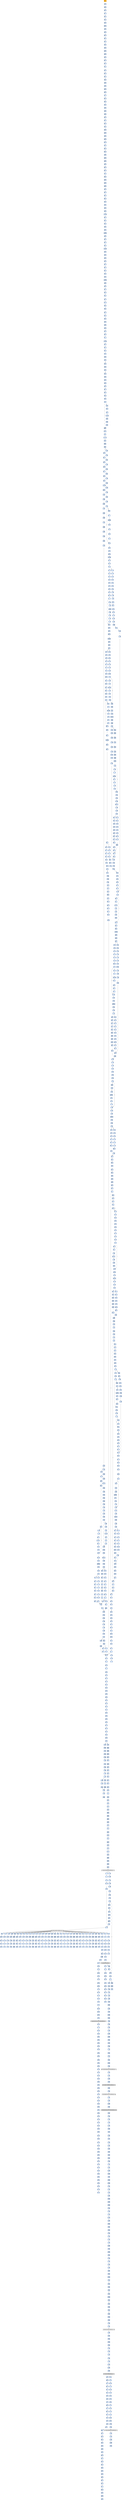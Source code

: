 strict digraph G {
	graph [bgcolor=transparent,
		name=G
	];
	node [color=lightsteelblue,
		fillcolor=lightsteelblue,
		shape=rectangle,
		style=filled
	];
	a0x00422178pusha_	[color=lightgrey,
		fillcolor=orange,
		label=pusha];
	a0x00422179call_0x0042217e	[label=call];
	a0x00422178pusha_ -> a0x00422179call_0x0042217e	[color="#000000"];
	a0x0042217epopl_eax	[label=popl];
	a0x00422179call_0x0042217e -> a0x0042217epopl_eax	[color="#000000"];
	a0x0042217faddl_0xb5aUINT32_eax	[label=addl];
	a0x0042217epopl_eax -> a0x0042217faddl_0xb5aUINT32_eax	[color="#000000"];
	a0x00422184movl_eax__esi	[label=movl];
	a0x0042217faddl_0xb5aUINT32_eax -> a0x00422184movl_eax__esi	[color="#000000"];
	a0x00422186addl_eax_esi	[label=addl];
	a0x00422184movl_eax__esi -> a0x00422186addl_eax_esi	[color="#000000"];
	a0x00422188subl_eax_eax	[label=subl];
	a0x00422186addl_eax_esi -> a0x00422188subl_eax_eax	[color="#000000"];
	a0x0042218amovl_esi_edi	[label=movl];
	a0x00422188subl_eax_eax -> a0x0042218amovl_esi_edi	[color="#000000"];
	a0x0042218clodsw_ds_esi__ax	[label=lodsw];
	a0x0042218amovl_esi_edi -> a0x0042218clodsw_ds_esi__ax	[color="#000000"];
	a0x0042218eshll_0xcUINT8_eax	[label=shll];
	a0x0042218clodsw_ds_esi__ax -> a0x0042218eshll_0xcUINT8_eax	[color="#000000"];
	a0x00422191movl_eax_ecx	[label=movl];
	a0x0042218eshll_0xcUINT8_eax -> a0x00422191movl_eax_ecx	[color="#000000"];
	a0x00422193pushl_eax	[label=pushl];
	a0x00422191movl_eax_ecx -> a0x00422193pushl_eax	[color="#000000"];
	a0x00422194lodsl_ds_esi__eax	[label=lodsl];
	a0x00422193pushl_eax -> a0x00422194lodsl_ds_esi__eax	[color="#000000"];
	a0x00422195subl_eax_ecx	[label=subl];
	a0x00422194lodsl_ds_esi__eax -> a0x00422195subl_eax_ecx	[color="#000000"];
	a0x00422197addl_ecx_esi	[label=addl];
	a0x00422195subl_eax_ecx -> a0x00422197addl_ecx_esi	[color="#000000"];
	a0x00422199movl_eax_ecx	[label=movl];
	a0x00422197addl_ecx_esi -> a0x00422199movl_eax_ecx	[color="#000000"];
	a0x0042219bpushl_edi	[label=pushl];
	a0x00422199movl_eax_ecx -> a0x0042219bpushl_edi	[color="#000000"];
	a0x0042219cpushl_ecx	[label=pushl];
	a0x0042219bpushl_edi -> a0x0042219cpushl_ecx	[color="#000000"];
	a0x0042219ddecl_ecx	[label=decl];
	a0x0042219cpushl_ecx -> a0x0042219ddecl_ecx	[color="#000000"];
	a0x0042219emovb_0x6ecxedi__al	[label=movb];
	a0x0042219ddecl_ecx -> a0x0042219emovb_0x6ecxedi__al	[color="#000000"];
	a0x004221a2movb_al_ecxesi_	[label=movb];
	a0x0042219emovb_0x6ecxedi__al -> a0x004221a2movb_al_ecxesi_	[color="#000000"];
	a0x004221a5jne_0x0042219d	[label=jne];
	a0x004221a2movb_al_ecxesi_ -> a0x004221a5jne_0x0042219d	[color="#000000"];
	a0x004221a7subl_eax_eax	[label=subl];
	a0x004221a5jne_0x0042219d -> a0x004221a7subl_eax_eax	[color="#000000",
		label=F];
	a0x004221a9lodsb_ds_esi__al	[label=lodsb];
	a0x004221a7subl_eax_eax -> a0x004221a9lodsb_ds_esi__al	[color="#000000"];
	a0x004221aamovl_eax_ecx	[label=movl];
	a0x004221a9lodsb_ds_esi__al -> a0x004221aamovl_eax_ecx	[color="#000000"];
	a0x004221acandb_0xfffffff0UINT8_cl	[label=andb];
	a0x004221aamovl_eax_ecx -> a0x004221acandb_0xfffffff0UINT8_cl	[color="#000000"];
	a0x004221afandb_0xfUINT8_al	[label=andb];
	a0x004221acandb_0xfffffff0UINT8_cl -> a0x004221afandb_0xfUINT8_al	[color="#000000"];
	a0x004221b1shll_0xcUINT8_ecx	[label=shll];
	a0x004221afandb_0xfUINT8_al -> a0x004221b1shll_0xcUINT8_ecx	[color="#000000"];
	a0x004221b4movb_al_ch	[label=movb];
	a0x004221b1shll_0xcUINT8_ecx -> a0x004221b4movb_al_ch	[color="#000000"];
	a0x004221b6lodsb_ds_esi__al	[label=lodsb];
	a0x004221b4movb_al_ch -> a0x004221b6lodsb_ds_esi__al	[color="#000000"];
	a0x004221b7orl_eax_ecx	[label=orl];
	a0x004221b6lodsb_ds_esi__al -> a0x004221b7orl_eax_ecx	[color="#000000"];
	a0x004221b9pushl_ecx	[label=pushl];
	a0x004221b7orl_eax_ecx -> a0x004221b9pushl_ecx	[color="#000000"];
	a0x004221baaddb_ch_cl	[label=addb];
	a0x004221b9pushl_ecx -> a0x004221baaddb_ch_cl	[color="#000000"];
	a0x004221bcmovl_0xfffffd00UINT32_ebp	[label=movl];
	a0x004221baaddb_ch_cl -> a0x004221bcmovl_0xfffffd00UINT32_ebp	[color="#000000"];
	a0x004221c1shll_cl_ebp	[label=shll];
	a0x004221bcmovl_0xfffffd00UINT32_ebp -> a0x004221c1shll_cl_ebp	[color="#000000"];
	a0x004221c3popl_ecx	[label=popl];
	a0x004221c1shll_cl_ebp -> a0x004221c3popl_ecx	[color="#000000"];
	a0x004221c4popl_eax	[label=popl];
	a0x004221c3popl_ecx -> a0x004221c4popl_eax	[color="#000000"];
	a0x004221c5movl_esp_ebx	[label=movl];
	a0x004221c4popl_eax -> a0x004221c5movl_esp_ebx	[color="#000000"];
	a0x004221c7leal__3696espebp2__esp	[label=leal];
	a0x004221c5movl_esp_ebx -> a0x004221c7leal__3696espebp2__esp	[color="#000000"];
	a0x004221cepushl_ecx	[label=pushl];
	a0x004221c7leal__3696espebp2__esp -> a0x004221cepushl_ecx	[color="#000000"];
	a0x004221cfsubl_ecx_ecx	[label=subl];
	a0x004221cepushl_ecx -> a0x004221cfsubl_ecx_ecx	[color="#000000"];
	a0x004221d1pushl_ecx	[label=pushl];
	a0x004221cfsubl_ecx_ecx -> a0x004221d1pushl_ecx	[color="#000000"];
	a0x004221d2pushl_ecx	[label=pushl];
	a0x004221d1pushl_ecx -> a0x004221d2pushl_ecx	[color="#000000"];
	a0x004221d3movl_esp_ecx	[label=movl];
	a0x004221d2pushl_ecx -> a0x004221d3movl_esp_ecx	[color="#000000"];
	a0x004221d5pushl_ecx	[label=pushl];
	a0x004221d3movl_esp_ecx -> a0x004221d5pushl_ecx	[color="#000000"];
	a0x004221d6movw_edi__dx	[label=movw];
	a0x004221d5pushl_ecx -> a0x004221d6movw_edi__dx	[color="#000000"];
	a0x004221d9shll_0xcUINT8_edx	[label=shll];
	a0x004221d6movw_edi__dx -> a0x004221d9shll_0xcUINT8_edx	[color="#000000"];
	a0x004221dcpushl_edx	[label=pushl];
	a0x004221d9shll_0xcUINT8_edx -> a0x004221dcpushl_edx	[color="#000000"];
	a0x004221ddpushl_edi	[label=pushl];
	a0x004221dcpushl_edx -> a0x004221ddpushl_edi	[color="#000000"];
	a0x004221deaddl_0x4UINT8_ecx	[label=addl];
	a0x004221ddpushl_edi -> a0x004221deaddl_0x4UINT8_ecx	[color="#000000"];
	a0x004221e1pushl_ecx	[label=pushl];
	a0x004221deaddl_0x4UINT8_ecx -> a0x004221e1pushl_ecx	[color="#000000"];
	a0x004221e2pushl_eax	[label=pushl];
	a0x004221e1pushl_ecx -> a0x004221e2pushl_eax	[color="#000000"];
	a0x004221e3addl_0x4UINT8_ecx	[label=addl];
	a0x004221e2pushl_eax -> a0x004221e3addl_0x4UINT8_ecx	[color="#000000"];
	a0x004221e6pushl_esi	[label=pushl];
	a0x004221e3addl_0x4UINT8_ecx -> a0x004221e6pushl_esi	[color="#000000"];
	a0x004221e7pushl_ecx	[label=pushl];
	a0x004221e6pushl_esi -> a0x004221e7pushl_ecx	[color="#000000"];
	a0x004221e8call_0x0042224b	[label=call];
	a0x004221e7pushl_ecx -> a0x004221e8call_0x0042224b	[color="#000000"];
	a0x0042224bpushl_ebp	[label=pushl];
	a0x004221e8call_0x0042224b -> a0x0042224bpushl_ebp	[color="#000000"];
	a0x0042224cpushl_edi	[label=pushl];
	a0x0042224bpushl_ebp -> a0x0042224cpushl_edi	[color="#000000"];
	a0x0042224dpushl_esi	[label=pushl];
	a0x0042224cpushl_edi -> a0x0042224dpushl_esi	[color="#000000"];
	a0x0042224epushl_ebx	[label=pushl];
	a0x0042224dpushl_esi -> a0x0042224epushl_ebx	[color="#000000"];
	a0x0042224fsubl_0x7cUINT8_esp	[label=subl];
	a0x0042224epushl_ebx -> a0x0042224fsubl_0x7cUINT8_esp	[color="#000000"];
	a0x00422252movl_0x90esp__edx	[label=movl];
	a0x0042224fsubl_0x7cUINT8_esp -> a0x00422252movl_0x90esp__edx	[color="#000000"];
	a0x00422259movl_0x0UINT32_0x74esp_	[label=movl];
	a0x00422252movl_0x90esp__edx -> a0x00422259movl_0x0UINT32_0x74esp_	[color="#000000"];
	a0x00422261movb_0x0UINT8_0x73esp_	[label=movb];
	a0x00422259movl_0x0UINT32_0x74esp_ -> a0x00422261movb_0x0UINT8_0x73esp_	[color="#000000"];
	a0x00422266movl_0x9cesp__ebp	[label=movl];
	a0x00422261movb_0x0UINT8_0x73esp_ -> a0x00422266movl_0x9cesp__ebp	[color="#000000"];
	a0x0042226dleal_0x4edx__eax	[label=leal];
	a0x00422266movl_0x9cesp__ebp -> a0x0042226dleal_0x4edx__eax	[color="#000000"];
	a0x00422270movl_eax_0x78esp_	[label=movl];
	a0x0042226dleal_0x4edx__eax -> a0x00422270movl_eax_0x78esp_	[color="#000000"];
	a0x00422274movl_0x1UINT32_eax	[label=movl];
	a0x00422270movl_eax_0x78esp_ -> a0x00422274movl_0x1UINT32_eax	[color="#000000"];
	a0x00422279movzbl_0x2edx__ecx	[label=movzbl];
	a0x00422274movl_0x1UINT32_eax -> a0x00422279movzbl_0x2edx__ecx	[color="#000000"];
	a0x0042227dmovl_eax_ebx	[label=movl];
	a0x00422279movzbl_0x2edx__ecx -> a0x0042227dmovl_eax_ebx	[color="#000000"];
	a0x0042227fshll_cl_ebx	[label=shll];
	a0x0042227dmovl_eax_ebx -> a0x0042227fshll_cl_ebx	[color="#000000"];
	a0x00422281movl_ebx_ecx	[label=movl];
	a0x0042227fshll_cl_ebx -> a0x00422281movl_ebx_ecx	[color="#000000"];
	a0x00422283decl_ecx	[label=decl];
	a0x00422281movl_ebx_ecx -> a0x00422283decl_ecx	[color="#000000"];
	a0x00422284movl_ecx_0x6cesp_	[label=movl];
	a0x00422283decl_ecx -> a0x00422284movl_ecx_0x6cesp_	[color="#000000"];
	a0x00422288movzbl_0x1edx__ecx	[label=movzbl];
	a0x00422284movl_ecx_0x6cesp_ -> a0x00422288movzbl_0x1edx__ecx	[color="#000000"];
	a0x0042228cshll_cl_eax	[label=shll];
	a0x00422288movzbl_0x1edx__ecx -> a0x0042228cshll_cl_eax	[color="#000000"];
	a0x0042228edecl_eax	[label=decl];
	a0x0042228cshll_cl_eax -> a0x0042228edecl_eax	[color="#000000"];
	a0x0042228fmovl_eax_0x68esp_	[label=movl];
	a0x0042228edecl_eax -> a0x0042228fmovl_eax_0x68esp_	[color="#000000"];
	a0x00422293movl_0xa8esp__eax	[label=movl];
	a0x0042228fmovl_eax_0x68esp_ -> a0x00422293movl_0xa8esp__eax	[color="#000000"];
	a0x0042229amovzbl_edx__esi	[label=movzbl];
	a0x00422293movl_0xa8esp__eax -> a0x0042229amovzbl_edx__esi	[color="#000000"];
	a0x0042229dmovl_0x0UINT32_ebp_	[label=movl];
	a0x0042229amovzbl_edx__esi -> a0x0042229dmovl_0x0UINT32_ebp_	[color="#000000"];
	a0x004222a4movl_0x0UINT32_0x60esp_	[label=movl];
	a0x0042229dmovl_0x0UINT32_ebp_ -> a0x004222a4movl_0x0UINT32_0x60esp_	[color="#000000"];
	a0x004222acmovl_0x0UINT32_eax_	[label=movl];
	a0x004222a4movl_0x0UINT32_0x60esp_ -> a0x004222acmovl_0x0UINT32_eax_	[color="#000000"];
	a0x004222b2movl_0x300UINT32_eax	[label=movl];
	a0x004222acmovl_0x0UINT32_eax_ -> a0x004222b2movl_0x300UINT32_eax	[color="#000000"];
	a0x004222b7movl_esi_0x64esp_	[label=movl];
	a0x004222b2movl_0x300UINT32_eax -> a0x004222b7movl_esi_0x64esp_	[color="#000000"];
	a0x004222bbmovl_0x1UINT32_0x5cesp_	[label=movl];
	a0x004222b7movl_esi_0x64esp_ -> a0x004222bbmovl_0x1UINT32_0x5cesp_	[color="#000000"];
	a0x004222c3movl_0x1UINT32_0x58esp_	[label=movl];
	a0x004222bbmovl_0x1UINT32_0x5cesp_ -> a0x004222c3movl_0x1UINT32_0x58esp_	[color="#000000"];
	a0x004222cbmovl_0x1UINT32_0x54esp_	[label=movl];
	a0x004222c3movl_0x1UINT32_0x58esp_ -> a0x004222cbmovl_0x1UINT32_0x54esp_	[color="#000000"];
	a0x004222d3movl_0x1UINT32_0x50esp_	[label=movl];
	a0x004222cbmovl_0x1UINT32_0x54esp_ -> a0x004222d3movl_0x1UINT32_0x50esp_	[color="#000000"];
	a0x004222dbmovzbl_0x1edx__ecx	[label=movzbl];
	a0x004222d3movl_0x1UINT32_0x50esp_ -> a0x004222dbmovzbl_0x1edx__ecx	[color="#000000"];
	a0x004222dfaddl_esi_ecx	[label=addl];
	a0x004222dbmovzbl_0x1edx__ecx -> a0x004222dfaddl_esi_ecx	[color="#000000"];
	a0x004222e1shll_cl_eax	[label=shll];
	a0x004222dfaddl_esi_ecx -> a0x004222e1shll_cl_eax	[color="#000000"];
	a0x004222e3leal_0x736eax__ecx	[label=leal];
	a0x004222e1shll_cl_eax -> a0x004222e3leal_0x736eax__ecx	[color="#000000"];
	a0x004222e9cmpl_ecx_0x74esp_	[label=cmpl];
	a0x004222e3leal_0x736eax__ecx -> a0x004222e9cmpl_ecx_0x74esp_	[color="#000000"];
	a0x004222edjae_0x004222fd	[label=jae];
	a0x004222e9cmpl_ecx_0x74esp_ -> a0x004222edjae_0x004222fd	[color="#000000"];
	a0x004222efmovl_0x78esp__eax	[label=movl];
	a0x004222edjae_0x004222fd -> a0x004222efmovl_0x78esp__eax	[color="#000000",
		label=F];
	a0x004222f3movw_0x400UINT16_eax_	[label=movw];
	a0x004222efmovl_0x78esp__eax -> a0x004222f3movw_0x400UINT16_eax_	[color="#000000"];
	a0x004222f8addl_0x2UINT8_eax	[label=addl];
	a0x004222f3movw_0x400UINT16_eax_ -> a0x004222f8addl_0x2UINT8_eax	[color="#000000"];
	a0x004222fbloop_0x004222f3	[label=loop];
	a0x004222f8addl_0x2UINT8_eax -> a0x004222fbloop_0x004222f3	[color="#000000"];
	a0x004222fdmovl_0x94esp__ebx	[label=movl];
	a0x004222fbloop_0x004222f3 -> a0x004222fdmovl_0x94esp__ebx	[color="#000000",
		label=F];
	a0x00422304xorl_edi_edi	[label=xorl];
	a0x004222fdmovl_0x94esp__ebx -> a0x00422304xorl_edi_edi	[color="#000000"];
	a0x00422306movl_0xffffffffUINT32_0x48esp_	[label=movl];
	a0x00422304xorl_edi_edi -> a0x00422306movl_0xffffffffUINT32_0x48esp_	[color="#000000"];
	a0x0042230emovl_ebx_edx	[label=movl];
	a0x00422306movl_0xffffffffUINT32_0x48esp_ -> a0x0042230emovl_ebx_edx	[color="#000000"];
	a0x00422310addl_0x98esp__edx	[label=addl];
	a0x0042230emovl_ebx_edx -> a0x00422310addl_0x98esp__edx	[color="#000000"];
	a0x00422317movl_edx_0x4cesp_	[label=movl];
	a0x00422310addl_0x98esp__edx -> a0x00422317movl_edx_0x4cesp_	[color="#000000"];
	a0x0042231bxorl_edx_edx	[label=xorl];
	a0x00422317movl_edx_0x4cesp_ -> a0x0042231bxorl_edx_edx	[color="#000000"];
	a0x0042231dcmpl_0x4cesp__ebx	[label=cmpl];
	a0x0042231bxorl_edx_edx -> a0x0042231dcmpl_0x4cesp__ebx	[color="#000000"];
	a0x00422321je_0x00422ca4	[label=je];
	a0x0042231dcmpl_0x4cesp__ebx -> a0x00422321je_0x00422ca4	[color="#000000"];
	a0x00422327movzbl_ebx__eax	[label=movzbl];
	a0x00422321je_0x00422ca4 -> a0x00422327movzbl_ebx__eax	[color="#000000",
		label=F];
	a0x0042232ashll_0x8UINT8_edi	[label=shll];
	a0x00422327movzbl_ebx__eax -> a0x0042232ashll_0x8UINT8_edi	[color="#000000"];
	a0x0042232dincl_edx	[label=incl];
	a0x0042232ashll_0x8UINT8_edi -> a0x0042232dincl_edx	[color="#000000"];
	a0x0042232eincl_ebx	[label=incl];
	a0x0042232dincl_edx -> a0x0042232eincl_ebx	[color="#000000"];
	a0x0042232forl_eax_edi	[label=orl];
	a0x0042232eincl_ebx -> a0x0042232forl_eax_edi	[color="#000000"];
	a0x00422331cmpl_0x4UINT8_edx	[label=cmpl];
	a0x0042232forl_eax_edi -> a0x00422331cmpl_0x4UINT8_edx	[color="#000000"];
	a0x00422334jle_0x0042231d	[label=jle];
	a0x00422331cmpl_0x4UINT8_edx -> a0x00422334jle_0x0042231d	[color="#000000"];
	a0x00422336movl_0xa4esp__ecx	[label=movl];
	a0x00422334jle_0x0042231d -> a0x00422336movl_0xa4esp__ecx	[color="#000000",
		label=F];
	a0x0042233dcmpl_ecx_0x74esp_	[label=cmpl];
	a0x00422336movl_0xa4esp__ecx -> a0x0042233dcmpl_ecx_0x74esp_	[color="#000000"];
	a0x00422341jae_0x00422cac	[label=jae];
	a0x0042233dcmpl_ecx_0x74esp_ -> a0x00422341jae_0x00422cac	[color="#000000"];
	a0x00422347movl_0x74esp__esi	[label=movl];
	a0x00422341jae_0x00422cac -> a0x00422347movl_0x74esp__esi	[color="#000000",
		label=F];
	a0x0042234bandl_0x6cesp__esi	[label=andl];
	a0x00422347movl_0x74esp__esi -> a0x0042234bandl_0x6cesp__esi	[color="#000000"];
	a0x0042234fmovl_0x60esp__eax	[label=movl];
	a0x0042234bandl_0x6cesp__esi -> a0x0042234fmovl_0x60esp__eax	[color="#000000"];
	a0x00422353movl_0x78esp__edx	[label=movl];
	a0x0042234fmovl_0x60esp__eax -> a0x00422353movl_0x78esp__edx	[color="#000000"];
	a0x00422357shll_0x4UINT8_eax	[label=shll];
	a0x00422353movl_0x78esp__edx -> a0x00422357shll_0x4UINT8_eax	[color="#000000"];
	a0x0042235amovl_esi_0x44esp_	[label=movl];
	a0x00422357shll_0x4UINT8_eax -> a0x0042235amovl_esi_0x44esp_	[color="#000000"];
	a0x0042235eaddl_esi_eax	[label=addl];
	a0x0042235amovl_esi_0x44esp_ -> a0x0042235eaddl_esi_eax	[color="#000000"];
	a0x00422360cmpl_0xffffffUINT32_0x48esp_	[label=cmpl];
	a0x0042235eaddl_esi_eax -> a0x00422360cmpl_0xffffffUINT32_0x48esp_	[color="#000000"];
	a0x00422368leal_edxeax2__ebp	[label=leal];
	a0x00422360cmpl_0xffffffUINT32_0x48esp_ -> a0x00422368leal_edxeax2__ebp	[color="#000000"];
	a0x0042236bja_0x00422385	[label=ja];
	a0x00422368leal_edxeax2__ebp -> a0x0042236bja_0x00422385	[color="#000000"];
	a0x00422385movl_0x48esp__eax	[label=movl];
	a0x0042236bja_0x00422385 -> a0x00422385movl_0x48esp__eax	[color="#000000",
		label=T];
	a0x0042236dcmpl_0x4cesp__ebx	[label=cmpl];
	a0x0042236bja_0x00422385 -> a0x0042236dcmpl_0x4cesp__ebx	[color="#000000",
		label=F];
	a0x00422389movw_ebp__dx	[label=movw];
	a0x00422385movl_0x48esp__eax -> a0x00422389movw_ebp__dx	[color="#000000"];
	a0x0042238dshrl_0xbUINT8_eax	[label=shrl];
	a0x00422389movw_ebp__dx -> a0x0042238dshrl_0xbUINT8_eax	[color="#000000"];
	a0x00422390movzwl_dx_ecx	[label=movzwl];
	a0x0042238dshrl_0xbUINT8_eax -> a0x00422390movzwl_dx_ecx	[color="#000000"];
	a0x00422393imull_ecx_eax	[label=imull];
	a0x00422390movzwl_dx_ecx -> a0x00422393imull_ecx_eax	[color="#000000"];
	a0x00422396cmpl_eax_edi	[label=cmpl];
	a0x00422393imull_ecx_eax -> a0x00422396cmpl_eax_edi	[color="#000000"];
	a0x00422398jae_0x0042257b	[label=jae];
	a0x00422396cmpl_eax_edi -> a0x00422398jae_0x0042257b	[color="#000000"];
	a0x0042239emovl_eax_0x48esp_	[label=movl];
	a0x00422398jae_0x0042257b -> a0x0042239emovl_eax_0x48esp_	[color="#000000",
		label=F];
	a0x0042257bmovl_0x48esp__ecx	[label=movl];
	a0x00422398jae_0x0042257b -> a0x0042257bmovl_0x48esp__ecx	[color="#000000",
		label=T];
	a0x004223a2movl_0x800UINT32_eax	[label=movl];
	a0x0042239emovl_eax_0x48esp_ -> a0x004223a2movl_0x800UINT32_eax	[color="#000000"];
	a0x004223a7subl_ecx_eax	[label=subl];
	a0x004223a2movl_0x800UINT32_eax -> a0x004223a7subl_ecx_eax	[color="#000000"];
	a0x004223a9movb_0x64esp__cl	[label=movb];
	a0x004223a7subl_ecx_eax -> a0x004223a9movb_0x64esp__cl	[color="#000000"];
	a0x004223adsarl_0x5UINT8_eax	[label=sarl];
	a0x004223a9movb_0x64esp__cl -> a0x004223adsarl_0x5UINT8_eax	[color="#000000"];
	a0x004223b0movl_0x1UINT32_esi	[label=movl];
	a0x004223adsarl_0x5UINT8_eax -> a0x004223b0movl_0x1UINT32_esi	[color="#000000"];
	a0x004223b5leal_eaxedx__eax	[label=leal];
	a0x004223b0movl_0x1UINT32_esi -> a0x004223b5leal_eaxedx__eax	[color="#000000"];
	a0x004223b8movzbl_0x73esp__edx	[label=movzbl];
	a0x004223b5leal_eaxedx__eax -> a0x004223b8movzbl_0x73esp__edx	[color="#000000"];
	a0x004223bdmovw_ax_ebp_	[label=movw];
	a0x004223b8movzbl_0x73esp__edx -> a0x004223bdmovw_ax_ebp_	[color="#000000"];
	a0x004223c1movl_0x74esp__eax	[label=movl];
	a0x004223bdmovw_ax_ebp_ -> a0x004223c1movl_0x74esp__eax	[color="#000000"];
	a0x004223c5andl_0x68esp__eax	[label=andl];
	a0x004223c1movl_0x74esp__eax -> a0x004223c5andl_0x68esp__eax	[color="#000000"];
	a0x004223c9movl_0x78esp__ebp	[label=movl];
	a0x004223c5andl_0x68esp__eax -> a0x004223c9movl_0x78esp__ebp	[color="#000000"];
	a0x004223cdshll_cl_eax	[label=shll];
	a0x004223c9movl_0x78esp__ebp -> a0x004223cdshll_cl_eax	[color="#000000"];
	a0x004223cfmovl_0x8UINT32_ecx	[label=movl];
	a0x004223cdshll_cl_eax -> a0x004223cfmovl_0x8UINT32_ecx	[color="#000000"];
	a0x004223d4subl_0x64esp__ecx	[label=subl];
	a0x004223cfmovl_0x8UINT32_ecx -> a0x004223d4subl_0x64esp__ecx	[color="#000000"];
	a0x004223d8sarl_cl_edx	[label=sarl];
	a0x004223d4subl_0x64esp__ecx -> a0x004223d8sarl_cl_edx	[color="#000000"];
	a0x004223daaddl_edx_eax	[label=addl];
	a0x004223d8sarl_cl_edx -> a0x004223daaddl_edx_eax	[color="#000000"];
	a0x004223dcimull_0x600UINT32_eax_eax	[label=imull];
	a0x004223daaddl_edx_eax -> a0x004223dcimull_0x600UINT32_eax_eax	[color="#000000"];
	a0x004223e2cmpl_0x6UINT8_0x60esp_	[label=cmpl];
	a0x004223dcimull_0x600UINT32_eax_eax -> a0x004223e2cmpl_0x6UINT8_0x60esp_	[color="#000000"];
	a0x004223e7leal_0xe6ceaxebp__eax	[label=leal];
	a0x004223e2cmpl_0x6UINT8_0x60esp_ -> a0x004223e7leal_0xe6ceaxebp__eax	[color="#000000"];
	a0x004223eemovl_eax_0x14esp_	[label=movl];
	a0x004223e7leal_0xe6ceaxebp__eax -> a0x004223eemovl_eax_0x14esp_	[color="#000000"];
	a0x004223f2jle_0x004224c2	[label=jle];
	a0x004223eemovl_eax_0x14esp_ -> a0x004223f2jle_0x004224c2	[color="#000000"];
	a0x004224c2leal_esiesi__edx	[label=leal];
	a0x004223f2jle_0x004224c2 -> a0x004224c2leal_esiesi__edx	[color="#000000",
		label=T];
	a0x004223f8movl_0x74esp__eax	[label=movl];
	a0x004223f2jle_0x004224c2 -> a0x004223f8movl_0x74esp__eax	[color="#000000",
		label=F];
	a0x004224c5movl_0x14esp__ebp	[label=movl];
	a0x004224c2leal_esiesi__edx -> a0x004224c5movl_0x14esp__ebp	[color="#000000"];
	a0x004224c9addl_edx_ebp	[label=addl];
	a0x004224c5movl_0x14esp__ebp -> a0x004224c9addl_edx_ebp	[color="#000000"];
	a0x004224cbcmpl_0xffffffUINT32_0x48esp_	[label=cmpl];
	a0x004224c9addl_edx_ebp -> a0x004224cbcmpl_0xffffffUINT32_0x48esp_	[color="#000000"];
	a0x004224d3ja_0x004224ed	[label=ja];
	a0x004224cbcmpl_0xffffffUINT32_0x48esp_ -> a0x004224d3ja_0x004224ed	[color="#000000"];
	a0x004224edmovl_0x48esp__eax	[label=movl];
	a0x004224d3ja_0x004224ed -> a0x004224edmovl_0x48esp__eax	[color="#000000",
		label=T];
	a0x004224d5cmpl_0x4cesp__ebx	[label=cmpl];
	a0x004224d3ja_0x004224ed -> a0x004224d5cmpl_0x4cesp__ebx	[color="#000000",
		label=F];
	a0x004224f1movw_ebp__cx	[label=movw];
	a0x004224edmovl_0x48esp__eax -> a0x004224f1movw_ebp__cx	[color="#000000"];
	a0x004224f5shrl_0xbUINT8_eax	[label=shrl];
	a0x004224f1movw_ebp__cx -> a0x004224f5shrl_0xbUINT8_eax	[color="#000000"];
	a0x004224f8movzwl_cx_esi	[label=movzwl];
	a0x004224f5shrl_0xbUINT8_eax -> a0x004224f8movzwl_cx_esi	[color="#000000"];
	a0x004224fbimull_esi_eax	[label=imull];
	a0x004224f8movzwl_cx_esi -> a0x004224fbimull_esi_eax	[color="#000000"];
	a0x004224fecmpl_eax_edi	[label=cmpl];
	a0x004224fbimull_esi_eax -> a0x004224fecmpl_eax_edi	[color="#000000"];
	a0x00422500jae_0x0042251b	[label=jae];
	a0x004224fecmpl_eax_edi -> a0x00422500jae_0x0042251b	[color="#000000"];
	a0x00422502movl_eax_0x48esp_	[label=movl];
	a0x00422500jae_0x0042251b -> a0x00422502movl_eax_0x48esp_	[color="#000000",
		label=F];
	a0x0042251bsubl_eax_0x48esp_	[label=subl];
	a0x00422500jae_0x0042251b -> a0x0042251bsubl_eax_0x48esp_	[color="#000000",
		label=T];
	a0x00422506movl_0x800UINT32_eax	[label=movl];
	a0x00422502movl_eax_0x48esp_ -> a0x00422506movl_0x800UINT32_eax	[color="#000000"];
	a0x0042250bsubl_esi_eax	[label=subl];
	a0x00422506movl_0x800UINT32_eax -> a0x0042250bsubl_esi_eax	[color="#000000"];
	a0x0042250dmovl_edx_esi	[label=movl];
	a0x0042250bsubl_esi_eax -> a0x0042250dmovl_edx_esi	[color="#000000"];
	a0x0042250fsarl_0x5UINT8_eax	[label=sarl];
	a0x0042250dmovl_edx_esi -> a0x0042250fsarl_0x5UINT8_eax	[color="#000000"];
	a0x00422512leal_eaxecx__eax	[label=leal];
	a0x0042250fsarl_0x5UINT8_eax -> a0x00422512leal_eaxecx__eax	[color="#000000"];
	a0x00422515movw_ax_ebp_	[label=movw];
	a0x00422512leal_eaxecx__eax -> a0x00422515movw_ax_ebp_	[color="#000000"];
	a0x00422519jmp_0x004224ba	[label=jmp];
	a0x00422515movw_ax_ebp_ -> a0x00422519jmp_0x004224ba	[color="#000000"];
	a0x004224bacmpl_0xffUINT32_esi	[label=cmpl];
	a0x00422519jmp_0x004224ba -> a0x004224bacmpl_0xffUINT32_esi	[color="#000000"];
	a0x004224c0jg_0x00422533	[label=jg];
	a0x004224bacmpl_0xffUINT32_esi -> a0x004224c0jg_0x00422533	[color="#000000"];
	a0x00422533movl_0x74esp__edx	[label=movl];
	a0x004224c0jg_0x00422533 -> a0x00422533movl_0x74esp__edx	[color="#000000",
		label=T];
	a0x0042251fsubl_eax_edi	[label=subl];
	a0x0042251bsubl_eax_0x48esp_ -> a0x0042251fsubl_eax_edi	[color="#000000"];
	a0x00422521movl_ecx_eax	[label=movl];
	a0x0042251fsubl_eax_edi -> a0x00422521movl_ecx_eax	[color="#000000"];
	a0x00422523leal_0x1edx__esi	[label=leal];
	a0x00422521movl_ecx_eax -> a0x00422523leal_0x1edx__esi	[color="#000000"];
	a0x00422526shrw_0x5UINT8_ax	[label=shrw];
	a0x00422523leal_0x1edx__esi -> a0x00422526shrw_0x5UINT8_ax	[color="#000000"];
	a0x0042252asubw_ax_cx	[label=subw];
	a0x00422526shrw_0x5UINT8_ax -> a0x0042252asubw_ax_cx	[color="#000000"];
	a0x0042252dmovw_cx_ebp_	[label=movw];
	a0x0042252asubw_ax_cx -> a0x0042252dmovw_cx_ebp_	[color="#000000"];
	a0x00422531jmp_0x004224ba	[label=jmp];
	a0x0042252dmovw_cx_ebp_ -> a0x00422531jmp_0x004224ba	[color="#000000"];
	a0x00422531jmp_0x004224ba -> a0x004224bacmpl_0xffUINT32_esi	[color="#000000"];
	a0x00422537movl_esi_eax	[label=movl];
	a0x00422533movl_0x74esp__edx -> a0x00422537movl_esi_eax	[color="#000000"];
	a0x00422539movl_0xa0esp__ecx	[label=movl];
	a0x00422537movl_esi_eax -> a0x00422539movl_0xa0esp__ecx	[color="#000000"];
	a0x00422540movb_al_0x73esp_	[label=movb];
	a0x00422539movl_0xa0esp__ecx -> a0x00422540movb_al_0x73esp_	[color="#000000"];
	a0x00422544movb_al_ecxedx_	[label=movb];
	a0x00422540movb_al_0x73esp_ -> a0x00422544movb_al_ecxedx_	[color="#000000"];
	a0x00422547incl_edx	[label=incl];
	a0x00422544movb_al_ecxedx_ -> a0x00422547incl_edx	[color="#000000"];
	a0x00422548cmpl_0x3UINT8_0x60esp_	[label=cmpl];
	a0x00422547incl_edx -> a0x00422548cmpl_0x3UINT8_0x60esp_	[color="#000000"];
	a0x0042254dmovl_edx_0x74esp_	[label=movl];
	a0x00422548cmpl_0x3UINT8_0x60esp_ -> a0x0042254dmovl_edx_0x74esp_	[color="#000000"];
	a0x00422551jg_0x00422560	[label=jg];
	a0x0042254dmovl_edx_0x74esp_ -> a0x00422551jg_0x00422560	[color="#000000"];
	a0x00422553movl_0x0UINT32_0x60esp_	[label=movl];
	a0x00422551jg_0x00422560 -> a0x00422553movl_0x0UINT32_0x60esp_	[color="#000000",
		label=F];
	a0x00422560cmpl_0x9UINT8_0x60esp_	[label=cmpl];
	a0x00422551jg_0x00422560 -> a0x00422560cmpl_0x9UINT8_0x60esp_	[color="#000000",
		label=T];
	a0x0042255bjmp_0x00422c7c	[label=jmp];
	a0x00422553movl_0x0UINT32_0x60esp_ -> a0x0042255bjmp_0x00422c7c	[color="#000000"];
	a0x00422c7cmovl_0xa4esp__eax	[label=movl];
	a0x0042255bjmp_0x00422c7c -> a0x00422c7cmovl_0xa4esp__eax	[color="#000000"];
	a0x00422c83cmpl_eax_0x74esp_	[label=cmpl];
	a0x00422c7cmovl_0xa4esp__eax -> a0x00422c83cmpl_eax_0x74esp_	[color="#000000"];
	a0x00422c87jb_0x00422347	[label=jb];
	a0x00422c83cmpl_eax_0x74esp_ -> a0x00422c87jb_0x00422347	[color="#000000"];
	a0x00422c8dcmpl_0xffffffUINT32_0x48esp_	[label=cmpl];
	a0x00422c87jb_0x00422347 -> a0x00422c8dcmpl_0xffffffUINT32_0x48esp_	[color="#000000",
		label=F];
	a0x00422371je_0x00422ca4	[label=je];
	a0x0042236dcmpl_0x4cesp__ebx -> a0x00422371je_0x00422ca4	[color="#000000"];
	a0x00422377shll_0x8UINT8_0x48esp_	[label=shll];
	a0x00422371je_0x00422ca4 -> a0x00422377shll_0x8UINT8_0x48esp_	[color="#000000",
		label=F];
	a0x0042237cmovzbl_ebx__eax	[label=movzbl];
	a0x00422377shll_0x8UINT8_0x48esp_ -> a0x0042237cmovzbl_ebx__eax	[color="#000000"];
	a0x0042237fshll_0x8UINT8_edi	[label=shll];
	a0x0042237cmovzbl_ebx__eax -> a0x0042237fshll_0x8UINT8_edi	[color="#000000"];
	a0x00422382incl_ebx	[label=incl];
	a0x0042237fshll_0x8UINT8_edi -> a0x00422382incl_ebx	[color="#000000"];
	a0x00422383orl_eax_edi	[label=orl];
	a0x00422382incl_ebx -> a0x00422383orl_eax_edi	[color="#000000"];
	a0x00422383orl_eax_edi -> a0x00422385movl_0x48esp__eax	[color="#000000"];
	a0x004224d9je_0x00422ca4	[label=je];
	a0x004224d5cmpl_0x4cesp__ebx -> a0x004224d9je_0x00422ca4	[color="#000000"];
	a0x004224dfshll_0x8UINT8_0x48esp_	[label=shll];
	a0x004224d9je_0x00422ca4 -> a0x004224dfshll_0x8UINT8_0x48esp_	[color="#000000",
		label=F];
	a0x004224e4movzbl_ebx__eax	[label=movzbl];
	a0x004224dfshll_0x8UINT8_0x48esp_ -> a0x004224e4movzbl_ebx__eax	[color="#000000"];
	a0x004224e7shll_0x8UINT8_edi	[label=shll];
	a0x004224e4movzbl_ebx__eax -> a0x004224e7shll_0x8UINT8_edi	[color="#000000"];
	a0x004224eaincl_ebx	[label=incl];
	a0x004224e7shll_0x8UINT8_edi -> a0x004224eaincl_ebx	[color="#000000"];
	a0x004224eborl_eax_edi	[label=orl];
	a0x004224eaincl_ebx -> a0x004224eborl_eax_edi	[color="#000000"];
	a0x004224eborl_eax_edi -> a0x004224edmovl_0x48esp__eax	[color="#000000"];
	a0x0042257fsubl_eax_edi	[label=subl];
	a0x0042257bmovl_0x48esp__ecx -> a0x0042257fsubl_eax_edi	[color="#000000"];
	a0x00422581movl_0x60esp__esi	[label=movl];
	a0x0042257fsubl_eax_edi -> a0x00422581movl_0x60esp__esi	[color="#000000"];
	a0x00422585subl_eax_ecx	[label=subl];
	a0x00422581movl_0x60esp__esi -> a0x00422585subl_eax_ecx	[color="#000000"];
	a0x00422587movl_edx_eax	[label=movl];
	a0x00422585subl_eax_ecx -> a0x00422587movl_edx_eax	[color="#000000"];
	a0x00422589shrw_0x5UINT8_ax	[label=shrw];
	a0x00422587movl_edx_eax -> a0x00422589shrw_0x5UINT8_ax	[color="#000000"];
	a0x0042258dsubw_ax_dx	[label=subw];
	a0x00422589shrw_0x5UINT8_ax -> a0x0042258dsubw_ax_dx	[color="#000000"];
	a0x00422590cmpl_0xffffffUINT32_ecx	[label=cmpl];
	a0x0042258dsubw_ax_dx -> a0x00422590cmpl_0xffffffUINT32_ecx	[color="#000000"];
	a0x00422596movw_dx_ebp_	[label=movw];
	a0x00422590cmpl_0xffffffUINT32_ecx -> a0x00422596movw_dx_ebp_	[color="#000000"];
	a0x0042259amovl_0x78esp__ebp	[label=movl];
	a0x00422596movw_dx_ebp_ -> a0x0042259amovl_0x78esp__ebp	[color="#000000"];
	a0x0042259eleal_ebpesi2__esi	[label=leal];
	a0x0042259amovl_0x78esp__ebp -> a0x0042259eleal_ebpesi2__esi	[color="#000000"];
	a0x004225a2movl_esi_0x38esp_	[label=movl];
	a0x0042259eleal_ebpesi2__esi -> a0x004225a2movl_esi_0x38esp_	[color="#000000"];
	a0x004225a6ja_0x004225be	[label=ja];
	a0x004225a2movl_esi_0x38esp_ -> a0x004225a6ja_0x004225be	[color="#000000"];
	a0x004225a8cmpl_0x4cesp__ebx	[label=cmpl];
	a0x004225a6ja_0x004225be -> a0x004225a8cmpl_0x4cesp__ebx	[color="#000000",
		label=F];
	a0x004225bemovl_0x38esp__ebp	[label=movl];
	a0x004225a6ja_0x004225be -> a0x004225bemovl_0x38esp__ebp	[color="#000000",
		label=T];
	a0x004225acje_0x00422ca4	[label=je];
	a0x004225a8cmpl_0x4cesp__ebx -> a0x004225acje_0x00422ca4	[color="#000000"];
	a0x004225b2movzbl_ebx__eax	[label=movzbl];
	a0x004225acje_0x00422ca4 -> a0x004225b2movzbl_ebx__eax	[color="#000000",
		label=F];
	a0x004225b5shll_0x8UINT8_edi	[label=shll];
	a0x004225b2movzbl_ebx__eax -> a0x004225b5shll_0x8UINT8_edi	[color="#000000"];
	a0x004225b8shll_0x8UINT8_ecx	[label=shll];
	a0x004225b5shll_0x8UINT8_edi -> a0x004225b8shll_0x8UINT8_ecx	[color="#000000"];
	a0x004225bbincl_ebx	[label=incl];
	a0x004225b8shll_0x8UINT8_ecx -> a0x004225bbincl_ebx	[color="#000000"];
	a0x004225bcorl_eax_edi	[label=orl];
	a0x004225bbincl_ebx -> a0x004225bcorl_eax_edi	[color="#000000"];
	a0x004225bcorl_eax_edi -> a0x004225bemovl_0x38esp__ebp	[color="#000000"];
	a0x004225c2movl_ecx_eax	[label=movl];
	a0x004225bemovl_0x38esp__ebp -> a0x004225c2movl_ecx_eax	[color="#000000"];
	a0x004225c4shrl_0xbUINT8_eax	[label=shrl];
	a0x004225c2movl_ecx_eax -> a0x004225c4shrl_0xbUINT8_eax	[color="#000000"];
	a0x004225c7movw_0x180ebp__dx	[label=movw];
	a0x004225c4shrl_0xbUINT8_eax -> a0x004225c7movw_0x180ebp__dx	[color="#000000"];
	a0x004225cemovzwl_dx_ebp	[label=movzwl];
	a0x004225c7movw_0x180ebp__dx -> a0x004225cemovzwl_dx_ebp	[color="#000000"];
	a0x004225d1imull_ebp_eax	[label=imull];
	a0x004225cemovzwl_dx_ebp -> a0x004225d1imull_ebp_eax	[color="#000000"];
	a0x004225d4cmpl_eax_edi	[label=cmpl];
	a0x004225d1imull_ebp_eax -> a0x004225d4cmpl_eax_edi	[color="#000000"];
	a0x004225d6jae_0x0042262a	[label=jae];
	a0x004225d4cmpl_eax_edi -> a0x004225d6jae_0x0042262a	[color="#000000"];
	a0x0042262amovl_ecx_esi	[label=movl];
	a0x004225d6jae_0x0042262a -> a0x0042262amovl_ecx_esi	[color="#000000",
		label=T];
	a0x004225d8movl_eax_esi	[label=movl];
	a0x004225d6jae_0x0042262a -> a0x004225d8movl_eax_esi	[color="#000000",
		label=F];
	a0x0042262csubl_eax_edi	[label=subl];
	a0x0042262amovl_ecx_esi -> a0x0042262csubl_eax_edi	[color="#000000"];
	a0x0042262esubl_eax_esi	[label=subl];
	a0x0042262csubl_eax_edi -> a0x0042262esubl_eax_esi	[color="#000000"];
	a0x00422630movl_edx_eax	[label=movl];
	a0x0042262esubl_eax_esi -> a0x00422630movl_edx_eax	[color="#000000"];
	a0x00422632shrw_0x5UINT8_ax	[label=shrw];
	a0x00422630movl_edx_eax -> a0x00422632shrw_0x5UINT8_ax	[color="#000000"];
	a0x00422636movl_0x38esp__ecx	[label=movl];
	a0x00422632shrw_0x5UINT8_ax -> a0x00422636movl_0x38esp__ecx	[color="#000000"];
	a0x0042263asubw_ax_dx	[label=subw];
	a0x00422636movl_0x38esp__ecx -> a0x0042263asubw_ax_dx	[color="#000000"];
	a0x0042263dcmpl_0xffffffUINT32_esi	[label=cmpl];
	a0x0042263asubw_ax_dx -> a0x0042263dcmpl_0xffffffUINT32_esi	[color="#000000"];
	a0x00422643movw_dx_0x180ecx_	[label=movw];
	a0x0042263dcmpl_0xffffffUINT32_esi -> a0x00422643movw_dx_0x180ecx_	[color="#000000"];
	a0x0042264aja_0x00422662	[label=ja];
	a0x00422643movw_dx_0x180ecx_ -> a0x0042264aja_0x00422662	[color="#000000"];
	a0x00422662movl_0x38esp__ebp	[label=movl];
	a0x0042264aja_0x00422662 -> a0x00422662movl_0x38esp__ebp	[color="#000000",
		label=T];
	a0x0042264ccmpl_0x4cesp__ebx	[label=cmpl];
	a0x0042264aja_0x00422662 -> a0x0042264ccmpl_0x4cesp__ebx	[color="#000000",
		label=F];
	a0x00422666movl_esi_edx	[label=movl];
	a0x00422662movl_0x38esp__ebp -> a0x00422666movl_esi_edx	[color="#000000"];
	a0x00422668shrl_0xbUINT8_edx	[label=shrl];
	a0x00422666movl_esi_edx -> a0x00422668shrl_0xbUINT8_edx	[color="#000000"];
	a0x0042266bmovw_0x198ebp__cx	[label=movw];
	a0x00422668shrl_0xbUINT8_edx -> a0x0042266bmovw_0x198ebp__cx	[color="#000000"];
	a0x00422672movzwl_cx_eax	[label=movzwl];
	a0x0042266bmovw_0x198ebp__cx -> a0x00422672movzwl_cx_eax	[color="#000000"];
	a0x00422675imull_eax_edx	[label=imull];
	a0x00422672movzwl_cx_eax -> a0x00422675imull_eax_edx	[color="#000000"];
	a0x00422678cmpl_edx_edi	[label=cmpl];
	a0x00422675imull_eax_edx -> a0x00422678cmpl_edx_edi	[color="#000000"];
	a0x0042267ajae_0x00422763	[label=jae];
	a0x00422678cmpl_edx_edi -> a0x0042267ajae_0x00422763	[color="#000000"];
	a0x00422680movl_0x800UINT32_ebp	[label=movl];
	a0x0042267ajae_0x00422763 -> a0x00422680movl_0x800UINT32_ebp	[color="#000000",
		label=F];
	a0x00422763movl_ecx_eax	[label=movl];
	a0x0042267ajae_0x00422763 -> a0x00422763movl_ecx_eax	[color="#000000",
		label=T];
	a0x00422685movl_edx_esi	[label=movl];
	a0x00422680movl_0x800UINT32_ebp -> a0x00422685movl_edx_esi	[color="#000000"];
	a0x00422687subl_eax_ebp	[label=subl];
	a0x00422685movl_edx_esi -> a0x00422687subl_eax_ebp	[color="#000000"];
	a0x00422689movl_0x800UINT32_0x34esp_	[label=movl];
	a0x00422687subl_eax_ebp -> a0x00422689movl_0x800UINT32_0x34esp_	[color="#000000"];
	a0x00422691movl_ebp_eax	[label=movl];
	a0x00422689movl_0x800UINT32_0x34esp_ -> a0x00422691movl_ebp_eax	[color="#000000"];
	a0x00422693sarl_0x5UINT8_eax	[label=sarl];
	a0x00422691movl_ebp_eax -> a0x00422693sarl_0x5UINT8_eax	[color="#000000"];
	a0x00422696leal_eaxecx__eax	[label=leal];
	a0x00422693sarl_0x5UINT8_eax -> a0x00422696leal_eaxecx__eax	[color="#000000"];
	a0x00422699movl_0x38esp__ecx	[label=movl];
	a0x00422696leal_eaxecx__eax -> a0x00422699movl_0x38esp__ecx	[color="#000000"];
	a0x0042269dmovw_ax_0x198ecx_	[label=movw];
	a0x00422699movl_0x38esp__ecx -> a0x0042269dmovw_ax_0x198ecx_	[color="#000000"];
	a0x004226a4movl_0x60esp__eax	[label=movl];
	a0x0042269dmovw_ax_0x198ecx_ -> a0x004226a4movl_0x60esp__eax	[color="#000000"];
	a0x004226a8movl_0x44esp__ecx	[label=movl];
	a0x004226a4movl_0x60esp__eax -> a0x004226a8movl_0x44esp__ecx	[color="#000000"];
	a0x004226acshll_0x5UINT8_eax	[label=shll];
	a0x004226a8movl_0x44esp__ecx -> a0x004226acshll_0x5UINT8_eax	[color="#000000"];
	a0x004226afaddl_0x78esp__eax	[label=addl];
	a0x004226acshll_0x5UINT8_eax -> a0x004226afaddl_0x78esp__eax	[color="#000000"];
	a0x004226b3cmpl_0xffffffUINT32_edx	[label=cmpl];
	a0x004226afaddl_0x78esp__eax -> a0x004226b3cmpl_0xffffffUINT32_edx	[color="#000000"];
	a0x004226b9leal_eaxecx2__ebp	[label=leal];
	a0x004226b3cmpl_0xffffffUINT32_edx -> a0x004226b9leal_eaxecx2__ebp	[color="#000000"];
	a0x004226bcja_0x004226d4	[label=ja];
	a0x004226b9leal_eaxecx2__ebp -> a0x004226bcja_0x004226d4	[color="#000000"];
	a0x004226d4movw_0x1e0ebp__dx	[label=movw];
	a0x004226bcja_0x004226d4 -> a0x004226d4movw_0x1e0ebp__dx	[color="#000000",
		label=T];
	a0x004226becmpl_0x4cesp__ebx	[label=cmpl];
	a0x004226bcja_0x004226d4 -> a0x004226becmpl_0x4cesp__ebx	[color="#000000",
		label=F];
	a0x004226dbmovl_esi_eax	[label=movl];
	a0x004226d4movw_0x1e0ebp__dx -> a0x004226dbmovl_esi_eax	[color="#000000"];
	a0x004226ddshrl_0xbUINT8_eax	[label=shrl];
	a0x004226dbmovl_esi_eax -> a0x004226ddshrl_0xbUINT8_eax	[color="#000000"];
	a0x004226e0movzwl_dx_ecx	[label=movzwl];
	a0x004226ddshrl_0xbUINT8_eax -> a0x004226e0movzwl_dx_ecx	[color="#000000"];
	a0x004226e3imull_ecx_eax	[label=imull];
	a0x004226e0movzwl_dx_ecx -> a0x004226e3imull_ecx_eax	[color="#000000"];
	a0x004226e6cmpl_eax_edi	[label=cmpl];
	a0x004226e3imull_ecx_eax -> a0x004226e6cmpl_eax_edi	[color="#000000"];
	a0x004226e8jae_0x0042274a	[label=jae];
	a0x004226e6cmpl_eax_edi -> a0x004226e8jae_0x0042274a	[color="#000000"];
	a0x004226easubl_ecx_0x34esp_	[label=subl];
	a0x004226e8jae_0x0042274a -> a0x004226easubl_ecx_0x34esp_	[color="#000000",
		label=F];
	a0x0042274asubl_eax_esi	[label=subl];
	a0x004226e8jae_0x0042274a -> a0x0042274asubl_eax_esi	[color="#000000",
		label=T];
	a0x004226eesarl_0x5UINT8_0x34esp_	[label=sarl];
	a0x004226easubl_ecx_0x34esp_ -> a0x004226eesarl_0x5UINT8_0x34esp_	[color="#000000"];
	a0x004226f3movl_0x34esp__esi	[label=movl];
	a0x004226eesarl_0x5UINT8_0x34esp_ -> a0x004226f3movl_0x34esp__esi	[color="#000000"];
	a0x004226f7movl_eax_0x48esp_	[label=movl];
	a0x004226f3movl_0x34esp__esi -> a0x004226f7movl_eax_0x48esp_	[color="#000000"];
	a0x004226fbcmpl_0x0UINT8_0x74esp_	[label=cmpl];
	a0x004226f7movl_eax_0x48esp_ -> a0x004226fbcmpl_0x0UINT8_0x74esp_	[color="#000000"];
	a0x00422700leal_esiedx__eax	[label=leal];
	a0x004226fbcmpl_0x0UINT8_0x74esp_ -> a0x00422700leal_esiedx__eax	[color="#000000"];
	a0x00422703movw_ax_0x1e0ebp_	[label=movw];
	a0x00422700leal_esiedx__eax -> a0x00422703movw_ax_0x1e0ebp_	[color="#000000"];
	a0x0042270aje_0x00422ca4	[label=je];
	a0x00422703movw_ax_0x1e0ebp_ -> a0x0042270aje_0x00422ca4	[color="#000000"];
	a0x00422710xorl_eax_eax	[label=xorl];
	a0x0042270aje_0x00422ca4 -> a0x00422710xorl_eax_eax	[color="#000000",
		label=F];
	a0x00422712cmpl_0x6UINT8_0x60esp_	[label=cmpl];
	a0x00422710xorl_eax_eax -> a0x00422712cmpl_0x6UINT8_0x60esp_	[color="#000000"];
	a0x00422717movl_0xa0esp__ebp	[label=movl];
	a0x00422712cmpl_0x6UINT8_0x60esp_ -> a0x00422717movl_0xa0esp__ebp	[color="#000000"];
	a0x0042271emovl_0x74esp__edx	[label=movl];
	a0x00422717movl_0xa0esp__ebp -> a0x0042271emovl_0x74esp__edx	[color="#000000"];
	a0x00422722setg_al	[label=setg];
	a0x0042271emovl_0x74esp__edx -> a0x00422722setg_al	[color="#000000"];
	a0x00422725leal_0x9eaxeax__eax	[label=leal];
	a0x00422722setg_al -> a0x00422725leal_0x9eaxeax__eax	[color="#000000"];
	a0x00422729movl_eax_0x60esp_	[label=movl];
	a0x00422725leal_0x9eaxeax__eax -> a0x00422729movl_eax_0x60esp_	[color="#000000"];
	a0x0042272dmovl_0x74esp__eax	[label=movl];
	a0x00422729movl_eax_0x60esp_ -> a0x0042272dmovl_0x74esp__eax	[color="#000000"];
	a0x00422731subl_0x5cesp__eax	[label=subl];
	a0x0042272dmovl_0x74esp__eax -> a0x00422731subl_0x5cesp__eax	[color="#000000"];
	a0x00422735movb_eaxebp__al	[label=movb];
	a0x00422731subl_0x5cesp__eax -> a0x00422735movb_eaxebp__al	[color="#000000"];
	a0x00422738movb_al_0x73esp_	[label=movb];
	a0x00422735movb_eaxebp__al -> a0x00422738movb_al_0x73esp_	[color="#000000"];
	a0x0042273cmovb_al_ebpedx_	[label=movb];
	a0x00422738movb_al_0x73esp_ -> a0x0042273cmovb_al_ebpedx_	[color="#000000"];
	a0x00422740incl_edx	[label=incl];
	a0x0042273cmovb_al_ebpedx_ -> a0x00422740incl_edx	[color="#000000"];
	a0x00422741movl_edx_0x74esp_	[label=movl];
	a0x00422740incl_edx -> a0x00422741movl_edx_0x74esp_	[color="#000000"];
	a0x00422745jmp_0x00422c7c	[label=jmp];
	a0x00422741movl_edx_0x74esp_ -> a0x00422745jmp_0x00422c7c	[color="#000000"];
	a0x00422745jmp_0x00422c7c -> a0x00422c7cmovl_0xa4esp__eax	[color="#000000"];
	a0x004223fcsubl_0x5cesp__eax	[label=subl];
	a0x004223f8movl_0x74esp__eax -> a0x004223fcsubl_0x5cesp__eax	[color="#000000"];
	a0x00422400movl_0xa0esp__edx	[label=movl];
	a0x004223fcsubl_0x5cesp__eax -> a0x00422400movl_0xa0esp__edx	[color="#000000"];
	a0x00422407movzbl_eaxedx__eax	[label=movzbl];
	a0x00422400movl_0xa0esp__edx -> a0x00422407movzbl_eaxedx__eax	[color="#000000"];
	a0x0042240bmovl_eax_0x40esp_	[label=movl];
	a0x00422407movzbl_eaxedx__eax -> a0x0042240bmovl_eax_0x40esp_	[color="#000000"];
	a0x0042240fshll_0x40esp_	[label=shll];
	a0x0042240bmovl_eax_0x40esp_ -> a0x0042240fshll_0x40esp_	[color="#000000"];
	a0x00422413movl_0x40esp__ecx	[label=movl];
	a0x0042240fshll_0x40esp_ -> a0x00422413movl_0x40esp__ecx	[color="#000000"];
	a0x00422417leal_esiesi__edx	[label=leal];
	a0x00422413movl_0x40esp__ecx -> a0x00422417leal_esiesi__edx	[color="#000000"];
	a0x0042241amovl_0x14esp__ebp	[label=movl];
	a0x00422417leal_esiesi__edx -> a0x0042241amovl_0x14esp__ebp	[color="#000000"];
	a0x0042241eandl_0x100UINT32_ecx	[label=andl];
	a0x0042241amovl_0x14esp__ebp -> a0x0042241eandl_0x100UINT32_ecx	[color="#000000"];
	a0x00422424cmpl_0xffffffUINT32_0x48esp_	[label=cmpl];
	a0x0042241eandl_0x100UINT32_ecx -> a0x00422424cmpl_0xffffffUINT32_0x48esp_	[color="#000000"];
	a0x0042242cleal_ebpecx2__eax	[label=leal];
	a0x00422424cmpl_0xffffffUINT32_0x48esp_ -> a0x0042242cleal_ebpecx2__eax	[color="#000000"];
	a0x00422430movl_ecx_0x3cesp_	[label=movl];
	a0x0042242cleal_ebpecx2__eax -> a0x00422430movl_ecx_0x3cesp_	[color="#000000"];
	a0x00422434leal_edxeax__ebp	[label=leal];
	a0x00422430movl_ecx_0x3cesp_ -> a0x00422434leal_edxeax__ebp	[color="#000000"];
	a0x00422437ja_0x00422451	[label=ja];
	a0x00422434leal_edxeax__ebp -> a0x00422437ja_0x00422451	[color="#000000"];
	a0x00422451movl_0x48esp__eax	[label=movl];
	a0x00422437ja_0x00422451 -> a0x00422451movl_0x48esp__eax	[color="#000000",
		label=T];
	a0x00422439cmpl_0x4cesp__ebx	[label=cmpl];
	a0x00422437ja_0x00422451 -> a0x00422439cmpl_0x4cesp__ebx	[color="#000000",
		label=F];
	a0x00422455movw_0x200ebp__cx	[label=movw];
	a0x00422451movl_0x48esp__eax -> a0x00422455movw_0x200ebp__cx	[color="#000000"];
	a0x0042245cshrl_0xbUINT8_eax	[label=shrl];
	a0x00422455movw_0x200ebp__cx -> a0x0042245cshrl_0xbUINT8_eax	[color="#000000"];
	a0x0042245fmovzwl_cx_esi	[label=movzwl];
	a0x0042245cshrl_0xbUINT8_eax -> a0x0042245fmovzwl_cx_esi	[color="#000000"];
	a0x00422462imull_esi_eax	[label=imull];
	a0x0042245fmovzwl_cx_esi -> a0x00422462imull_esi_eax	[color="#000000"];
	a0x00422465cmpl_eax_edi	[label=cmpl];
	a0x00422462imull_esi_eax -> a0x00422465cmpl_eax_edi	[color="#000000"];
	a0x00422467jae_0x0042248c	[label=jae];
	a0x00422465cmpl_eax_edi -> a0x00422467jae_0x0042248c	[color="#000000"];
	a0x0042248csubl_eax_0x48esp_	[label=subl];
	a0x00422467jae_0x0042248c -> a0x0042248csubl_eax_0x48esp_	[color="#000000",
		label=T];
	a0x00422469movl_eax_0x48esp_	[label=movl];
	a0x00422467jae_0x0042248c -> a0x00422469movl_eax_0x48esp_	[color="#000000",
		label=F];
	a0x00422490subl_eax_edi	[label=subl];
	a0x0042248csubl_eax_0x48esp_ -> a0x00422490subl_eax_edi	[color="#000000"];
	a0x00422492movl_ecx_eax	[label=movl];
	a0x00422490subl_eax_edi -> a0x00422492movl_ecx_eax	[color="#000000"];
	a0x00422494leal_0x1edx__esi	[label=leal];
	a0x00422492movl_ecx_eax -> a0x00422494leal_0x1edx__esi	[color="#000000"];
	a0x00422497shrw_0x5UINT8_ax	[label=shrw];
	a0x00422494leal_0x1edx__esi -> a0x00422497shrw_0x5UINT8_ax	[color="#000000"];
	a0x0042249bsubw_ax_cx	[label=subw];
	a0x00422497shrw_0x5UINT8_ax -> a0x0042249bsubw_ax_cx	[color="#000000"];
	a0x0042249ecmpl_0x0UINT8_0x3cesp_	[label=cmpl];
	a0x0042249bsubw_ax_cx -> a0x0042249ecmpl_0x0UINT8_0x3cesp_	[color="#000000"];
	a0x004224a3movw_cx_0x200ebp_	[label=movw];
	a0x0042249ecmpl_0x0UINT8_0x3cesp_ -> a0x004224a3movw_cx_0x200ebp_	[color="#000000"];
	a0x004224aaje_0x004224ba	[label=je];
	a0x004224a3movw_cx_0x200ebp_ -> a0x004224aaje_0x004224ba	[color="#000000"];
	a0x004224aaje_0x004224ba -> a0x004224bacmpl_0xffUINT32_esi	[color="#000000",
		label=T];
	a0x004224accmpl_0xffUINT32_esi	[label=cmpl];
	a0x004224aaje_0x004224ba -> a0x004224accmpl_0xffUINT32_esi	[color="#000000",
		label=F];
	a0x00422565jg_0x00422571	[label=jg];
	a0x00422560cmpl_0x9UINT8_0x60esp_ -> a0x00422565jg_0x00422571	[color="#000000"];
	a0x00422567subl_0x3UINT8_0x60esp_	[label=subl];
	a0x00422565jg_0x00422571 -> a0x00422567subl_0x3UINT8_0x60esp_	[color="#000000",
		label=F];
	a0x00422571subl_0x6UINT8_0x60esp_	[label=subl];
	a0x00422565jg_0x00422571 -> a0x00422571subl_0x6UINT8_0x60esp_	[color="#000000",
		label=T];
	a0x0042256cjmp_0x00422c7c	[label=jmp];
	a0x00422567subl_0x3UINT8_0x60esp_ -> a0x0042256cjmp_0x00422c7c	[color="#000000"];
	a0x0042256cjmp_0x00422c7c -> a0x00422c7cmovl_0xa4esp__eax	[color="#000000"];
	a0x004225damovl_0x800UINT32_eax	[label=movl];
	a0x004225d8movl_eax_esi -> a0x004225damovl_0x800UINT32_eax	[color="#000000"];
	a0x004225dfsubl_ebp_eax	[label=subl];
	a0x004225damovl_0x800UINT32_eax -> a0x004225dfsubl_ebp_eax	[color="#000000"];
	a0x004225e1movl_0x58esp__ebp	[label=movl];
	a0x004225dfsubl_ebp_eax -> a0x004225e1movl_0x58esp__ebp	[color="#000000"];
	a0x004225e5sarl_0x5UINT8_eax	[label=sarl];
	a0x004225e1movl_0x58esp__ebp -> a0x004225e5sarl_0x5UINT8_eax	[color="#000000"];
	a0x004225e8movl_0x54esp__ecx	[label=movl];
	a0x004225e5sarl_0x5UINT8_eax -> a0x004225e8movl_0x54esp__ecx	[color="#000000"];
	a0x004225ecleal_eaxedx__eax	[label=leal];
	a0x004225e8movl_0x54esp__ecx -> a0x004225ecleal_eaxedx__eax	[color="#000000"];
	a0x004225efmovl_0x38esp__edx	[label=movl];
	a0x004225ecleal_eaxedx__eax -> a0x004225efmovl_0x38esp__edx	[color="#000000"];
	a0x004225f3movl_ecx_0x50esp_	[label=movl];
	a0x004225efmovl_0x38esp__edx -> a0x004225f3movl_ecx_0x50esp_	[color="#000000"];
	a0x004225f7movl_0x78esp__ecx	[label=movl];
	a0x004225f3movl_ecx_0x50esp_ -> a0x004225f7movl_0x78esp__ecx	[color="#000000"];
	a0x004225fbmovw_ax_0x180edx_	[label=movw];
	a0x004225f7movl_0x78esp__ecx -> a0x004225fbmovw_ax_0x180edx_	[color="#000000"];
	a0x00422602movl_0x5cesp__eax	[label=movl];
	a0x004225fbmovw_ax_0x180edx_ -> a0x00422602movl_0x5cesp__eax	[color="#000000"];
	a0x00422606movl_ebp_0x54esp_	[label=movl];
	a0x00422602movl_0x5cesp__eax -> a0x00422606movl_ebp_0x54esp_	[color="#000000"];
	a0x0042260amovl_eax_0x58esp_	[label=movl];
	a0x00422606movl_ebp_0x54esp_ -> a0x0042260amovl_eax_0x58esp_	[color="#000000"];
	a0x0042260exorl_eax_eax	[label=xorl];
	a0x0042260amovl_eax_0x58esp_ -> a0x0042260exorl_eax_eax	[color="#000000"];
	a0x00422610cmpl_0x6UINT8_0x60esp_	[label=cmpl];
	a0x0042260exorl_eax_eax -> a0x00422610cmpl_0x6UINT8_0x60esp_	[color="#000000"];
	a0x00422615setg_al	[label=setg];
	a0x00422610cmpl_0x6UINT8_0x60esp_ -> a0x00422615setg_al	[color="#000000"];
	a0x00422618addl_0x664UINT32_ecx	[label=addl];
	a0x00422615setg_al -> a0x00422618addl_0x664UINT32_ecx	[color="#000000"];
	a0x0042261eleal_eaxeax2__eax	[label=leal];
	a0x00422618addl_0x664UINT32_ecx -> a0x0042261eleal_eaxeax2__eax	[color="#000000"];
	a0x00422621movl_eax_0x60esp_	[label=movl];
	a0x0042261eleal_eaxeax2__eax -> a0x00422621movl_eax_0x60esp_	[color="#000000"];
	a0x00422625jmp_0x0042289e	[label=jmp];
	a0x00422621movl_eax_0x60esp_ -> a0x00422625jmp_0x0042289e	[color="#000000"];
	a0x0042289ecmpl_0xffffffUINT32_esi	[label=cmpl];
	a0x00422625jmp_0x0042289e -> a0x0042289ecmpl_0xffffffUINT32_esi	[color="#000000"];
	a0x004228a4ja_0x004228bc	[label=ja];
	a0x0042289ecmpl_0xffffffUINT32_esi -> a0x004228a4ja_0x004228bc	[color="#000000"];
	a0x004228bcmovw_ecx__dx	[label=movw];
	a0x004228a4ja_0x004228bc -> a0x004228bcmovw_ecx__dx	[color="#000000",
		label=T];
	a0x004228a6cmpl_0x4cesp__ebx	[label=cmpl];
	a0x004228a4ja_0x004228bc -> a0x004228a6cmpl_0x4cesp__ebx	[color="#000000",
		label=F];
	a0x004228bfmovl_esi_eax	[label=movl];
	a0x004228bcmovw_ecx__dx -> a0x004228bfmovl_esi_eax	[color="#000000"];
	a0x004228c1shrl_0xbUINT8_eax	[label=shrl];
	a0x004228bfmovl_esi_eax -> a0x004228c1shrl_0xbUINT8_eax	[color="#000000"];
	a0x004228c4movzwl_dx_ebp	[label=movzwl];
	a0x004228c1shrl_0xbUINT8_eax -> a0x004228c4movzwl_dx_ebp	[color="#000000"];
	a0x004228c7imull_ebp_eax	[label=imull];
	a0x004228c4movzwl_dx_ebp -> a0x004228c7imull_ebp_eax	[color="#000000"];
	a0x004228cacmpl_eax_edi	[label=cmpl];
	a0x004228c7imull_ebp_eax -> a0x004228cacmpl_eax_edi	[color="#000000"];
	a0x004228ccjae_0x004228fd	[label=jae];
	a0x004228cacmpl_eax_edi -> a0x004228ccjae_0x004228fd	[color="#000000"];
	a0x004228cemovl_eax_0x48esp_	[label=movl];
	a0x004228ccjae_0x004228fd -> a0x004228cemovl_eax_0x48esp_	[color="#000000",
		label=F];
	a0x004228fdsubl_eax_esi	[label=subl];
	a0x004228ccjae_0x004228fd -> a0x004228fdsubl_eax_esi	[color="#000000",
		label=T];
	a0x004228d2movl_0x800UINT32_eax	[label=movl];
	a0x004228cemovl_eax_0x48esp_ -> a0x004228d2movl_0x800UINT32_eax	[color="#000000"];
	a0x004228d7subl_ebp_eax	[label=subl];
	a0x004228d2movl_0x800UINT32_eax -> a0x004228d7subl_ebp_eax	[color="#000000"];
	a0x004228d9shll_0x4UINT8_0x44esp_	[label=shll];
	a0x004228d7subl_ebp_eax -> a0x004228d9shll_0x4UINT8_0x44esp_	[color="#000000"];
	a0x004228desarl_0x5UINT8_eax	[label=sarl];
	a0x004228d9shll_0x4UINT8_0x44esp_ -> a0x004228desarl_0x5UINT8_eax	[color="#000000"];
	a0x004228e1movl_0x0UINT32_0x2cesp_	[label=movl];
	a0x004228desarl_0x5UINT8_eax -> a0x004228e1movl_0x0UINT32_0x2cesp_	[color="#000000"];
	a0x004228e9leal_eaxedx__eax	[label=leal];
	a0x004228e1movl_0x0UINT32_0x2cesp_ -> a0x004228e9leal_eaxedx__eax	[color="#000000"];
	a0x004228ecmovw_ax_ecx_	[label=movw];
	a0x004228e9leal_eaxedx__eax -> a0x004228ecmovw_ax_ecx_	[color="#000000"];
	a0x004228efmovl_0x44esp__eax	[label=movl];
	a0x004228ecmovw_ax_ecx_ -> a0x004228efmovl_0x44esp__eax	[color="#000000"];
	a0x004228f3leal_0x4eaxecx__ecx	[label=leal];
	a0x004228efmovl_0x44esp__eax -> a0x004228f3leal_0x4eaxecx__ecx	[color="#000000"];
	a0x004228f7movl_ecx_0x10esp_	[label=movl];
	a0x004228f3leal_0x4eaxecx__ecx -> a0x004228f7movl_ecx_0x10esp_	[color="#000000"];
	a0x004228fbjmp_0x0042296f	[label=jmp];
	a0x004228f7movl_ecx_0x10esp_ -> a0x004228fbjmp_0x0042296f	[color="#000000"];
	a0x0042296fmovl_0x3UINT32_0x30esp_	[label=movl];
	a0x004228fbjmp_0x0042296f -> a0x0042296fmovl_0x3UINT32_0x30esp_	[color="#000000"];
	a0x00422977jmp_0x004229a8	[label=jmp];
	a0x0042296fmovl_0x3UINT32_0x30esp_ -> a0x00422977jmp_0x004229a8	[color="#000000"];
	a0x004229a8movl_0x30esp__ecx	[label=movl];
	a0x00422977jmp_0x004229a8 -> a0x004229a8movl_0x30esp__ecx	[color="#000000"];
	a0x004229acmovl_0x1UINT32_edx	[label=movl];
	a0x004229a8movl_0x30esp__ecx -> a0x004229acmovl_0x1UINT32_edx	[color="#000000"];
	a0x004229b1movl_ecx_0x28esp_	[label=movl];
	a0x004229acmovl_0x1UINT32_edx -> a0x004229b1movl_ecx_0x28esp_	[color="#000000"];
	a0x004229b5leal_edxedx__ebp	[label=leal];
	a0x004229b1movl_ecx_0x28esp_ -> a0x004229b5leal_edxedx__ebp	[color="#000000"];
	a0x004229b8movl_0x10esp__esi	[label=movl];
	a0x004229b5leal_edxedx__ebp -> a0x004229b8movl_0x10esp__esi	[color="#000000"];
	a0x004229bcaddl_ebp_esi	[label=addl];
	a0x004229b8movl_0x10esp__esi -> a0x004229bcaddl_ebp_esi	[color="#000000"];
	a0x004229becmpl_0xffffffUINT32_0x48esp_	[label=cmpl];
	a0x004229bcaddl_ebp_esi -> a0x004229becmpl_0xffffffUINT32_0x48esp_	[color="#000000"];
	a0x004229c6ja_0x004229e0	[label=ja];
	a0x004229becmpl_0xffffffUINT32_0x48esp_ -> a0x004229c6ja_0x004229e0	[color="#000000"];
	a0x004229e0movl_0x48esp__eax	[label=movl];
	a0x004229c6ja_0x004229e0 -> a0x004229e0movl_0x48esp__eax	[color="#000000",
		label=T];
	a0x004229c8cmpl_0x4cesp__ebx	[label=cmpl];
	a0x004229c6ja_0x004229e0 -> a0x004229c8cmpl_0x4cesp__ebx	[color="#000000",
		label=F];
	a0x004229e4movw_esi__dx	[label=movw];
	a0x004229e0movl_0x48esp__eax -> a0x004229e4movw_esi__dx	[color="#000000"];
	a0x004229e7shrl_0xbUINT8_eax	[label=shrl];
	a0x004229e4movw_esi__dx -> a0x004229e7shrl_0xbUINT8_eax	[color="#000000"];
	a0x004229eamovzwl_dx_ecx	[label=movzwl];
	a0x004229e7shrl_0xbUINT8_eax -> a0x004229eamovzwl_dx_ecx	[color="#000000"];
	a0x004229edimull_ecx_eax	[label=imull];
	a0x004229eamovzwl_dx_ecx -> a0x004229edimull_ecx_eax	[color="#000000"];
	a0x004229f0cmpl_eax_edi	[label=cmpl];
	a0x004229edimull_ecx_eax -> a0x004229f0cmpl_eax_edi	[color="#000000"];
	a0x004229f2jae_0x00422a0c	[label=jae];
	a0x004229f0cmpl_eax_edi -> a0x004229f2jae_0x00422a0c	[color="#000000"];
	a0x004229f4movl_eax_0x48esp_	[label=movl];
	a0x004229f2jae_0x00422a0c -> a0x004229f4movl_eax_0x48esp_	[color="#000000",
		label=F];
	a0x00422a0csubl_eax_0x48esp_	[label=subl];
	a0x004229f2jae_0x00422a0c -> a0x00422a0csubl_eax_0x48esp_	[color="#000000",
		label=T];
	a0x004229f8movl_0x800UINT32_eax	[label=movl];
	a0x004229f4movl_eax_0x48esp_ -> a0x004229f8movl_0x800UINT32_eax	[color="#000000"];
	a0x004229fdsubl_ecx_eax	[label=subl];
	a0x004229f8movl_0x800UINT32_eax -> a0x004229fdsubl_ecx_eax	[color="#000000"];
	a0x004229ffsarl_0x5UINT8_eax	[label=sarl];
	a0x004229fdsubl_ecx_eax -> a0x004229ffsarl_0x5UINT8_eax	[color="#000000"];
	a0x00422a02leal_eaxedx__eax	[label=leal];
	a0x004229ffsarl_0x5UINT8_eax -> a0x00422a02leal_eaxedx__eax	[color="#000000"];
	a0x00422a05movl_ebp_edx	[label=movl];
	a0x00422a02leal_eaxedx__eax -> a0x00422a05movl_ebp_edx	[color="#000000"];
	a0x00422a07movw_ax_esi_	[label=movw];
	a0x00422a05movl_ebp_edx -> a0x00422a07movw_ax_esi_	[color="#000000"];
	a0x00422a0ajmp_0x00422a21	[label=jmp];
	a0x00422a07movw_ax_esi_ -> a0x00422a0ajmp_0x00422a21	[color="#000000"];
	a0x00422a21movl_0x28esp__esi	[label=movl];
	a0x00422a0ajmp_0x00422a21 -> a0x00422a21movl_0x28esp__esi	[color="#000000"];
	a0x00422a25decl_esi	[label=decl];
	a0x00422a21movl_0x28esp__esi -> a0x00422a25decl_esi	[color="#000000"];
	a0x00422a26movl_esi_0x28esp_	[label=movl];
	a0x00422a25decl_esi -> a0x00422a26movl_esi_0x28esp_	[color="#000000"];
	a0x00422a2ajne_0x004229b5	[label=jne];
	a0x00422a26movl_esi_0x28esp_ -> a0x00422a2ajne_0x004229b5	[color="#000000"];
	a0x00422a2cmovb_0x30esp__cl	[label=movb];
	a0x00422a2ajne_0x004229b5 -> a0x00422a2cmovb_0x30esp__cl	[color="#000000",
		label=F];
	a0x00422a30movl_0x1UINT32_eax	[label=movl];
	a0x00422a2cmovb_0x30esp__cl -> a0x00422a30movl_0x1UINT32_eax	[color="#000000"];
	a0x00422a35shll_cl_eax	[label=shll];
	a0x00422a30movl_0x1UINT32_eax -> a0x00422a35shll_cl_eax	[color="#000000"];
	a0x00422a37subl_eax_edx	[label=subl];
	a0x00422a35shll_cl_eax -> a0x00422a37subl_eax_edx	[color="#000000"];
	a0x00422a39addl_0x2cesp__edx	[label=addl];
	a0x00422a37subl_eax_edx -> a0x00422a39addl_0x2cesp__edx	[color="#000000"];
	a0x00422a3dcmpl_0x3UINT8_0x60esp_	[label=cmpl];
	a0x00422a39addl_0x2cesp__edx -> a0x00422a3dcmpl_0x3UINT8_0x60esp_	[color="#000000"];
	a0x00422a42movl_edx_0xcesp_	[label=movl];
	a0x00422a3dcmpl_0x3UINT8_0x60esp_ -> a0x00422a42movl_edx_0xcesp_	[color="#000000"];
	a0x00422a46jg_0x00422c33	[label=jg];
	a0x00422a42movl_edx_0xcesp_ -> a0x00422a46jg_0x00422c33	[color="#000000"];
	a0x00422a4caddl_0x7UINT8_0x60esp_	[label=addl];
	a0x00422a46jg_0x00422c33 -> a0x00422a4caddl_0x7UINT8_0x60esp_	[color="#000000",
		label=F];
	a0x00422c33movl_0xcesp__ecx	[label=movl];
	a0x00422a46jg_0x00422c33 -> a0x00422c33movl_0xcesp__ecx	[color="#000000",
		label=T];
	a0x00422a51cmpl_0x3UINT8_edx	[label=cmpl];
	a0x00422a4caddl_0x7UINT8_0x60esp_ -> a0x00422a51cmpl_0x3UINT8_edx	[color="#000000"];
	a0x00422a54movl_edx_eax	[label=movl];
	a0x00422a51cmpl_0x3UINT8_edx -> a0x00422a54movl_edx_eax	[color="#000000"];
	a0x00422a56jle_0x00422a5d	[label=jle];
	a0x00422a54movl_edx_eax -> a0x00422a56jle_0x00422a5d	[color="#000000"];
	a0x00422a5dmovl_0x78esp__esi	[label=movl];
	a0x00422a56jle_0x00422a5d -> a0x00422a5dmovl_0x78esp__esi	[color="#000000",
		label=T];
	a0x00422a58movl_0x3UINT32_eax	[label=movl];
	a0x00422a56jle_0x00422a5d -> a0x00422a58movl_0x3UINT32_eax	[color="#000000",
		label=F];
	a0x00422a61shll_0x7UINT8_eax	[label=shll];
	a0x00422a5dmovl_0x78esp__esi -> a0x00422a61shll_0x7UINT8_eax	[color="#000000"];
	a0x00422a64movl_0x6UINT32_0x24esp_	[label=movl];
	a0x00422a61shll_0x7UINT8_eax -> a0x00422a64movl_0x6UINT32_0x24esp_	[color="#000000"];
	a0x00422a6cleal_0x360eaxesi__eax	[label=leal];
	a0x00422a64movl_0x6UINT32_0x24esp_ -> a0x00422a6cleal_0x360eaxesi__eax	[color="#000000"];
	a0x00422a73movl_eax_0x8esp_	[label=movl];
	a0x00422a6cleal_0x360eaxesi__eax -> a0x00422a73movl_eax_0x8esp_	[color="#000000"];
	a0x00422a77movl_0x1UINT32_eax	[label=movl];
	a0x00422a73movl_eax_0x8esp_ -> a0x00422a77movl_0x1UINT32_eax	[color="#000000"];
	a0x00422a7cleal_eaxeax__ebp	[label=leal];
	a0x00422a77movl_0x1UINT32_eax -> a0x00422a7cleal_eaxeax__ebp	[color="#000000"];
	a0x00422a7fmovl_0x8esp__esi	[label=movl];
	a0x00422a7cleal_eaxeax__ebp -> a0x00422a7fmovl_0x8esp__esi	[color="#000000"];
	a0x00422a83addl_ebp_esi	[label=addl];
	a0x00422a7fmovl_0x8esp__esi -> a0x00422a83addl_ebp_esi	[color="#000000"];
	a0x00422a85cmpl_0xffffffUINT32_0x48esp_	[label=cmpl];
	a0x00422a83addl_ebp_esi -> a0x00422a85cmpl_0xffffffUINT32_0x48esp_	[color="#000000"];
	a0x00422a8dja_0x00422aa7	[label=ja];
	a0x00422a85cmpl_0xffffffUINT32_0x48esp_ -> a0x00422a8dja_0x00422aa7	[color="#000000"];
	a0x00422aa7movl_0x48esp__eax	[label=movl];
	a0x00422a8dja_0x00422aa7 -> a0x00422aa7movl_0x48esp__eax	[color="#000000",
		label=T];
	a0x00422a8fcmpl_0x4cesp__ebx	[label=cmpl];
	a0x00422a8dja_0x00422aa7 -> a0x00422a8fcmpl_0x4cesp__ebx	[color="#000000",
		label=F];
	a0x00422aabmovw_esi__dx	[label=movw];
	a0x00422aa7movl_0x48esp__eax -> a0x00422aabmovw_esi__dx	[color="#000000"];
	a0x00422aaeshrl_0xbUINT8_eax	[label=shrl];
	a0x00422aabmovw_esi__dx -> a0x00422aaeshrl_0xbUINT8_eax	[color="#000000"];
	a0x00422ab1movzwl_dx_ecx	[label=movzwl];
	a0x00422aaeshrl_0xbUINT8_eax -> a0x00422ab1movzwl_dx_ecx	[color="#000000"];
	a0x00422ab4imull_ecx_eax	[label=imull];
	a0x00422ab1movzwl_dx_ecx -> a0x00422ab4imull_ecx_eax	[color="#000000"];
	a0x00422ab7cmpl_eax_edi	[label=cmpl];
	a0x00422ab4imull_ecx_eax -> a0x00422ab7cmpl_eax_edi	[color="#000000"];
	a0x00422ab9jae_0x00422ad3	[label=jae];
	a0x00422ab7cmpl_eax_edi -> a0x00422ab9jae_0x00422ad3	[color="#000000"];
	a0x00422abbmovl_eax_0x48esp_	[label=movl];
	a0x00422ab9jae_0x00422ad3 -> a0x00422abbmovl_eax_0x48esp_	[color="#000000",
		label=F];
	a0x00422ad3subl_eax_0x48esp_	[label=subl];
	a0x00422ab9jae_0x00422ad3 -> a0x00422ad3subl_eax_0x48esp_	[color="#000000",
		label=T];
	a0x00422abfmovl_0x800UINT32_eax	[label=movl];
	a0x00422abbmovl_eax_0x48esp_ -> a0x00422abfmovl_0x800UINT32_eax	[color="#000000"];
	a0x00422ac4subl_ecx_eax	[label=subl];
	a0x00422abfmovl_0x800UINT32_eax -> a0x00422ac4subl_ecx_eax	[color="#000000"];
	a0x00422ac6sarl_0x5UINT8_eax	[label=sarl];
	a0x00422ac4subl_ecx_eax -> a0x00422ac6sarl_0x5UINT8_eax	[color="#000000"];
	a0x00422ac9leal_eaxedx__eax	[label=leal];
	a0x00422ac6sarl_0x5UINT8_eax -> a0x00422ac9leal_eaxedx__eax	[color="#000000"];
	a0x00422accmovw_ax_esi_	[label=movw];
	a0x00422ac9leal_eaxedx__eax -> a0x00422accmovw_ax_esi_	[color="#000000"];
	a0x00422acfmovl_ebp_eax	[label=movl];
	a0x00422accmovw_ax_esi_ -> a0x00422acfmovl_ebp_eax	[color="#000000"];
	a0x00422ad1jmp_0x00422ae8	[label=jmp];
	a0x00422acfmovl_ebp_eax -> a0x00422ad1jmp_0x00422ae8	[color="#000000"];
	a0x00422ae8movl_0x24esp__ebp	[label=movl];
	a0x00422ad1jmp_0x00422ae8 -> a0x00422ae8movl_0x24esp__ebp	[color="#000000"];
	a0x00422aecdecl_ebp	[label=decl];
	a0x00422ae8movl_0x24esp__ebp -> a0x00422aecdecl_ebp	[color="#000000"];
	a0x00422aedmovl_ebp_0x24esp_	[label=movl];
	a0x00422aecdecl_ebp -> a0x00422aedmovl_ebp_0x24esp_	[color="#000000"];
	a0x00422af1jne_0x00422a7c	[label=jne];
	a0x00422aedmovl_ebp_0x24esp_ -> a0x00422af1jne_0x00422a7c	[color="#000000"];
	a0x00422af3leal__64eax__edx	[label=leal];
	a0x00422af1jne_0x00422a7c -> a0x00422af3leal__64eax__edx	[color="#000000",
		label=F];
	a0x00422a93je_0x00422ca4	[label=je];
	a0x00422a8fcmpl_0x4cesp__ebx -> a0x00422a93je_0x00422ca4	[color="#000000"];
	a0x00422a99shll_0x8UINT8_0x48esp_	[label=shll];
	a0x00422a93je_0x00422ca4 -> a0x00422a99shll_0x8UINT8_0x48esp_	[color="#000000",
		label=F];
	a0x00422a9emovzbl_ebx__eax	[label=movzbl];
	a0x00422a99shll_0x8UINT8_0x48esp_ -> a0x00422a9emovzbl_ebx__eax	[color="#000000"];
	a0x00422aa1shll_0x8UINT8_edi	[label=shll];
	a0x00422a9emovzbl_ebx__eax -> a0x00422aa1shll_0x8UINT8_edi	[color="#000000"];
	a0x00422aa4incl_ebx	[label=incl];
	a0x00422aa1shll_0x8UINT8_edi -> a0x00422aa4incl_ebx	[color="#000000"];
	a0x00422aa5orl_eax_edi	[label=orl];
	a0x00422aa4incl_ebx -> a0x00422aa5orl_eax_edi	[color="#000000"];
	a0x00422aa5orl_eax_edi -> a0x00422aa7movl_0x48esp__eax	[color="#000000"];
	a0x00422ad7subl_eax_edi	[label=subl];
	a0x00422ad3subl_eax_0x48esp_ -> a0x00422ad7subl_eax_edi	[color="#000000"];
	a0x00422ad9movl_edx_eax	[label=movl];
	a0x00422ad7subl_eax_edi -> a0x00422ad9movl_edx_eax	[color="#000000"];
	a0x00422adbshrw_0x5UINT8_ax	[label=shrw];
	a0x00422ad9movl_edx_eax -> a0x00422adbshrw_0x5UINT8_ax	[color="#000000"];
	a0x00422adfsubw_ax_dx	[label=subw];
	a0x00422adbshrw_0x5UINT8_ax -> a0x00422adfsubw_ax_dx	[color="#000000"];
	a0x00422ae2leal_0x1ebp__eax	[label=leal];
	a0x00422adfsubw_ax_dx -> a0x00422ae2leal_0x1ebp__eax	[color="#000000"];
	a0x00422ae5movw_dx_esi_	[label=movw];
	a0x00422ae2leal_0x1ebp__eax -> a0x00422ae5movw_dx_esi_	[color="#000000"];
	a0x00422ae5movw_dx_esi_ -> a0x00422ae8movl_0x24esp__ebp	[color="#000000"];
	a0x00422af6cmpl_0x3UINT8_edx	[label=cmpl];
	a0x00422af3leal__64eax__edx -> a0x00422af6cmpl_0x3UINT8_edx	[color="#000000"];
	a0x00422af9movl_edx_esp_	[label=movl];
	a0x00422af6cmpl_0x3UINT8_edx -> a0x00422af9movl_edx_esp_	[color="#000000"];
	a0x00422afcjle_0x00422c29	[label=jle];
	a0x00422af9movl_edx_esp_ -> a0x00422afcjle_0x00422c29	[color="#000000"];
	a0x00422b02movl_edx_eax	[label=movl];
	a0x00422afcjle_0x00422c29 -> a0x00422b02movl_edx_eax	[color="#000000",
		label=F];
	a0x00422c29movl_esp__esi	[label=movl];
	a0x00422afcjle_0x00422c29 -> a0x00422c29movl_esp__esi	[color="#000000",
		label=T];
	a0x00422b04movl_edx_esi	[label=movl];
	a0x00422b02movl_edx_eax -> a0x00422b04movl_edx_esi	[color="#000000"];
	a0x00422b06sarl_eax	[label=sarl];
	a0x00422b04movl_edx_esi -> a0x00422b06sarl_eax	[color="#000000"];
	a0x00422b08andl_0x1UINT8_esi	[label=andl];
	a0x00422b06sarl_eax -> a0x00422b08andl_0x1UINT8_esi	[color="#000000"];
	a0x00422b0bleal__1eax__ecx	[label=leal];
	a0x00422b08andl_0x1UINT8_esi -> a0x00422b0bleal__1eax__ecx	[color="#000000"];
	a0x00422b0eorl_0x2UINT8_esi	[label=orl];
	a0x00422b0bleal__1eax__ecx -> a0x00422b0eorl_0x2UINT8_esi	[color="#000000"];
	a0x00422b11cmpl_0xdUINT8_edx	[label=cmpl];
	a0x00422b0eorl_0x2UINT8_esi -> a0x00422b11cmpl_0xdUINT8_edx	[color="#000000"];
	a0x00422b14movl_ecx_0x20esp_	[label=movl];
	a0x00422b11cmpl_0xdUINT8_edx -> a0x00422b14movl_ecx_0x20esp_	[color="#000000"];
	a0x00422b18jg_0x00422b36	[label=jg];
	a0x00422b14movl_ecx_0x20esp_ -> a0x00422b18jg_0x00422b36	[color="#000000"];
	a0x00422b1amovl_0x78esp__ebp	[label=movl];
	a0x00422b18jg_0x00422b36 -> a0x00422b1amovl_0x78esp__ebp	[color="#000000",
		label=F];
	a0x00422b36leal__5eax__edx	[label=leal];
	a0x00422b18jg_0x00422b36 -> a0x00422b36leal__5eax__edx	[color="#000000",
		label=T];
	a0x00422b1eshll_cl_esi	[label=shll];
	a0x00422b1amovl_0x78esp__ebp -> a0x00422b1eshll_cl_esi	[color="#000000"];
	a0x00422b20addl_edx_edx	[label=addl];
	a0x00422b1eshll_cl_esi -> a0x00422b20addl_edx_edx	[color="#000000"];
	a0x00422b22movl_esi_esp_	[label=movl];
	a0x00422b20addl_edx_edx -> a0x00422b22movl_esi_esp_	[color="#000000"];
	a0x00422b25leal_ebpesi2__eax	[label=leal];
	a0x00422b22movl_esi_esp_ -> a0x00422b25leal_ebpesi2__eax	[color="#000000"];
	a0x00422b29subl_edx_eax	[label=subl];
	a0x00422b25leal_ebpesi2__eax -> a0x00422b29subl_edx_eax	[color="#000000"];
	a0x00422b2baddl_0x55eUINT32_eax	[label=addl];
	a0x00422b29subl_edx_eax -> a0x00422b2baddl_0x55eUINT32_eax	[color="#000000"];
	a0x00422b30movl_eax_0x4esp_	[label=movl];
	a0x00422b2baddl_0x55eUINT32_eax -> a0x00422b30movl_eax_0x4esp_	[color="#000000"];
	a0x00422b34jmp_0x00422b8c	[label=jmp];
	a0x00422b30movl_eax_0x4esp_ -> a0x00422b34jmp_0x00422b8c	[color="#000000"];
	a0x00422b8cmovl_0x1UINT32_0x1cesp_	[label=movl];
	a0x00422b34jmp_0x00422b8c -> a0x00422b8cmovl_0x1UINT32_0x1cesp_	[color="#000000"];
	a0x00422b94movl_0x1UINT32_eax	[label=movl];
	a0x00422b8cmovl_0x1UINT32_0x1cesp_ -> a0x00422b94movl_0x1UINT32_eax	[color="#000000"];
	a0x00422b99movl_0x4esp__ebp	[label=movl];
	a0x00422b94movl_0x1UINT32_eax -> a0x00422b99movl_0x4esp__ebp	[color="#000000"];
	a0x00422b9daddl_eax_eax	[label=addl];
	a0x00422b99movl_0x4esp__ebp -> a0x00422b9daddl_eax_eax	[color="#000000"];
	a0x00422b9fmovl_eax_0x18esp_	[label=movl];
	a0x00422b9daddl_eax_eax -> a0x00422b9fmovl_eax_0x18esp_	[color="#000000"];
	a0x00422ba3addl_eax_ebp	[label=addl];
	a0x00422b9fmovl_eax_0x18esp_ -> a0x00422ba3addl_eax_ebp	[color="#000000"];
	a0x00422ba5cmpl_0xffffffUINT32_0x48esp_	[label=cmpl];
	a0x00422ba3addl_eax_ebp -> a0x00422ba5cmpl_0xffffffUINT32_0x48esp_	[color="#000000"];
	a0x00422badja_0x00422bc7	[label=ja];
	a0x00422ba5cmpl_0xffffffUINT32_0x48esp_ -> a0x00422badja_0x00422bc7	[color="#000000"];
	a0x00422bc7movl_0x48esp__eax	[label=movl];
	a0x00422badja_0x00422bc7 -> a0x00422bc7movl_0x48esp__eax	[color="#000000",
		label=T];
	a0x00422bafcmpl_0x4cesp__ebx	[label=cmpl];
	a0x00422badja_0x00422bc7 -> a0x00422bafcmpl_0x4cesp__ebx	[color="#000000",
		label=F];
	a0x00422bcbmovw_ebp__dx	[label=movw];
	a0x00422bc7movl_0x48esp__eax -> a0x00422bcbmovw_ebp__dx	[color="#000000"];
	a0x00422bcfshrl_0xbUINT8_eax	[label=shrl];
	a0x00422bcbmovw_ebp__dx -> a0x00422bcfshrl_0xbUINT8_eax	[color="#000000"];
	a0x00422bd2movzwl_dx_esi	[label=movzwl];
	a0x00422bcfshrl_0xbUINT8_eax -> a0x00422bd2movzwl_dx_esi	[color="#000000"];
	a0x00422bd5imull_esi_eax	[label=imull];
	a0x00422bd2movzwl_dx_esi -> a0x00422bd5imull_esi_eax	[color="#000000"];
	a0x00422bd8cmpl_eax_edi	[label=cmpl];
	a0x00422bd5imull_esi_eax -> a0x00422bd8cmpl_eax_edi	[color="#000000"];
	a0x00422bdajae_0x00422bf7	[label=jae];
	a0x00422bd8cmpl_eax_edi -> a0x00422bdajae_0x00422bf7	[color="#000000"];
	a0x00422bdcmovl_eax_0x48esp_	[label=movl];
	a0x00422bdajae_0x00422bf7 -> a0x00422bdcmovl_eax_0x48esp_	[color="#000000",
		label=F];
	a0x00422bf7subl_eax_0x48esp_	[label=subl];
	a0x00422bdajae_0x00422bf7 -> a0x00422bf7subl_eax_0x48esp_	[color="#000000",
		label=T];
	a0x00422be0movl_0x800UINT32_eax	[label=movl];
	a0x00422bdcmovl_eax_0x48esp_ -> a0x00422be0movl_0x800UINT32_eax	[color="#000000"];
	a0x00422be5subl_esi_eax	[label=subl];
	a0x00422be0movl_0x800UINT32_eax -> a0x00422be5subl_esi_eax	[color="#000000"];
	a0x00422be7sarl_0x5UINT8_eax	[label=sarl];
	a0x00422be5subl_esi_eax -> a0x00422be7sarl_0x5UINT8_eax	[color="#000000"];
	a0x00422bealeal_eaxedx__eax	[label=leal];
	a0x00422be7sarl_0x5UINT8_eax -> a0x00422bealeal_eaxedx__eax	[color="#000000"];
	a0x00422bedmovw_ax_ebp_	[label=movw];
	a0x00422bealeal_eaxedx__eax -> a0x00422bedmovw_ax_ebp_	[color="#000000"];
	a0x00422bf1movl_0x18esp__eax	[label=movl];
	a0x00422bedmovw_ax_ebp_ -> a0x00422bf1movl_0x18esp__eax	[color="#000000"];
	a0x00422bf5jmp_0x00422c16	[label=jmp];
	a0x00422bf1movl_0x18esp__eax -> a0x00422bf5jmp_0x00422c16	[color="#000000"];
	a0x00422c16movl_0x20esp__ecx	[label=movl];
	a0x00422bf5jmp_0x00422c16 -> a0x00422c16movl_0x20esp__ecx	[color="#000000"];
	a0x00422c1ashll_0x1cesp_	[label=shll];
	a0x00422c16movl_0x20esp__ecx -> a0x00422c1ashll_0x1cesp_	[color="#000000"];
	a0x00422c1edecl_ecx	[label=decl];
	a0x00422c1ashll_0x1cesp_ -> a0x00422c1edecl_ecx	[color="#000000"];
	a0x00422c1fmovl_ecx_0x20esp_	[label=movl];
	a0x00422c1edecl_ecx -> a0x00422c1fmovl_ecx_0x20esp_	[color="#000000"];
	a0x00422c23jne_0x00422b99	[label=jne];
	a0x00422c1fmovl_ecx_0x20esp_ -> a0x00422c23jne_0x00422b99	[color="#000000"];
	a0x00422c23jne_0x00422b99 -> a0x00422c29movl_esp__esi	[color="#000000",
		label=F];
	a0x00422bfbsubl_eax_edi	[label=subl];
	a0x00422bf7subl_eax_0x48esp_ -> a0x00422bfbsubl_eax_edi	[color="#000000"];
	a0x00422bfdmovl_edx_eax	[label=movl];
	a0x00422bfbsubl_eax_edi -> a0x00422bfdmovl_edx_eax	[color="#000000"];
	a0x00422bffshrw_0x5UINT8_ax	[label=shrw];
	a0x00422bfdmovl_edx_eax -> a0x00422bffshrw_0x5UINT8_ax	[color="#000000"];
	a0x00422c03subw_ax_dx	[label=subw];
	a0x00422bffshrw_0x5UINT8_ax -> a0x00422c03subw_ax_dx	[color="#000000"];
	a0x00422c06movl_0x18esp__eax	[label=movl];
	a0x00422c03subw_ax_dx -> a0x00422c06movl_0x18esp__eax	[color="#000000"];
	a0x00422c0amovw_dx_ebp_	[label=movw];
	a0x00422c06movl_0x18esp__eax -> a0x00422c0amovw_dx_ebp_	[color="#000000"];
	a0x00422c0emovl_0x1cesp__edx	[label=movl];
	a0x00422c0amovw_dx_ebp_ -> a0x00422c0emovl_0x1cesp__edx	[color="#000000"];
	a0x00422c12incl_eax	[label=incl];
	a0x00422c0emovl_0x1cesp__edx -> a0x00422c12incl_eax	[color="#000000"];
	a0x00422c13orl_edx_esp_	[label=orl];
	a0x00422c12incl_eax -> a0x00422c13orl_edx_esp_	[color="#000000"];
	a0x00422c13orl_edx_esp_ -> a0x00422c16movl_0x20esp__ecx	[color="#000000"];
	a0x00422c2cincl_esi	[label=incl];
	a0x00422c29movl_esp__esi -> a0x00422c2cincl_esi	[color="#000000"];
	a0x00422c2dmovl_esi_0x5cesp_	[label=movl];
	a0x00422c2cincl_esi -> a0x00422c2dmovl_esi_0x5cesp_	[color="#000000"];
	a0x00422c31je_0x00422c8d	[label=je];
	a0x00422c2dmovl_esi_0x5cesp_ -> a0x00422c31je_0x00422c8d	[color="#000000"];
	a0x00422c31je_0x00422c8d -> a0x00422c33movl_0xcesp__ecx	[color="#000000",
		label=F];
	a0x00422c37movl_0x74esp__ebp	[label=movl];
	a0x00422c33movl_0xcesp__ecx -> a0x00422c37movl_0x74esp__ebp	[color="#000000"];
	a0x00422c3baddl_0x2UINT8_ecx	[label=addl];
	a0x00422c37movl_0x74esp__ebp -> a0x00422c3baddl_0x2UINT8_ecx	[color="#000000"];
	a0x00422c3ecmpl_ebp_0x5cesp_	[label=cmpl];
	a0x00422c3baddl_0x2UINT8_ecx -> a0x00422c3ecmpl_ebp_0x5cesp_	[color="#000000"];
	a0x00422c42ja_0x00422ca4	[label=ja];
	a0x00422c3ecmpl_ebp_0x5cesp_ -> a0x00422c42ja_0x00422ca4	[color="#000000"];
	a0x00422c44movl_0xa0esp__eax	[label=movl];
	a0x00422c42ja_0x00422ca4 -> a0x00422c44movl_0xa0esp__eax	[color="#000000",
		label=F];
	a0x00422c4bmovl_ebp_edx	[label=movl];
	a0x00422c44movl_0xa0esp__eax -> a0x00422c4bmovl_ebp_edx	[color="#000000"];
	a0x00422c4dsubl_0x5cesp__eax	[label=subl];
	a0x00422c4bmovl_ebp_edx -> a0x00422c4dsubl_0x5cesp__eax	[color="#000000"];
	a0x00422c51addl_0xa0esp__edx	[label=addl];
	a0x00422c4dsubl_0x5cesp__eax -> a0x00422c51addl_0xa0esp__edx	[color="#000000"];
	a0x00422c58leal_ebpeax__esi	[label=leal];
	a0x00422c51addl_0xa0esp__edx -> a0x00422c58leal_ebpeax__esi	[color="#000000"];
	a0x00422c5cmovb_esi__al	[label=movb];
	a0x00422c58leal_ebpeax__esi -> a0x00422c5cmovb_esi__al	[color="#000000"];
	a0x00422c5eincl_esi	[label=incl];
	a0x00422c5cmovb_esi__al -> a0x00422c5eincl_esi	[color="#000000"];
	a0x00422c5fmovb_al_0x73esp_	[label=movb];
	a0x00422c5eincl_esi -> a0x00422c5fmovb_al_0x73esp_	[color="#000000"];
	a0x00422c63movb_al_edx_	[label=movb];
	a0x00422c5fmovb_al_0x73esp_ -> a0x00422c63movb_al_edx_	[color="#000000"];
	a0x00422c65incl_edx	[label=incl];
	a0x00422c63movb_al_edx_ -> a0x00422c65incl_edx	[color="#000000"];
	a0x00422c66incl_0x74esp_	[label=incl];
	a0x00422c65incl_edx -> a0x00422c66incl_0x74esp_	[color="#000000"];
	a0x00422c6adecl_ecx	[label=decl];
	a0x00422c66incl_0x74esp_ -> a0x00422c6adecl_ecx	[color="#000000"];
	a0x00422c6bje_0x00422c7c	[label=je];
	a0x00422c6adecl_ecx -> a0x00422c6bje_0x00422c7c	[color="#000000"];
	a0x00422c6bje_0x00422c7c -> a0x00422c7cmovl_0xa4esp__eax	[color="#000000",
		label=T];
	a0x00422c6dmovl_0xa4esp__ebp	[label=movl];
	a0x00422c6bje_0x00422c7c -> a0x00422c6dmovl_0xa4esp__ebp	[color="#000000",
		label=F];
	a0x00422c74cmpl_ebp_0x74esp_	[label=cmpl];
	a0x00422c6dmovl_0xa4esp__ebp -> a0x00422c74cmpl_ebp_0x74esp_	[color="#000000"];
	a0x00422c78jb_0x00422c5c	[label=jb];
	a0x00422c74cmpl_ebp_0x74esp_ -> a0x00422c78jb_0x00422c5c	[color="#000000"];
	a0x0042246dmovl_0x800UINT32_eax	[label=movl];
	a0x00422469movl_eax_0x48esp_ -> a0x0042246dmovl_0x800UINT32_eax	[color="#000000"];
	a0x00422472subl_esi_eax	[label=subl];
	a0x0042246dmovl_0x800UINT32_eax -> a0x00422472subl_esi_eax	[color="#000000"];
	a0x00422474movl_edx_esi	[label=movl];
	a0x00422472subl_esi_eax -> a0x00422474movl_edx_esi	[color="#000000"];
	a0x00422476sarl_0x5UINT8_eax	[label=sarl];
	a0x00422474movl_edx_esi -> a0x00422476sarl_0x5UINT8_eax	[color="#000000"];
	a0x00422479cmpl_0x0UINT8_0x3cesp_	[label=cmpl];
	a0x00422476sarl_0x5UINT8_eax -> a0x00422479cmpl_0x0UINT8_0x3cesp_	[color="#000000"];
	a0x0042247eleal_eaxecx__eax	[label=leal];
	a0x00422479cmpl_0x0UINT8_0x3cesp_ -> a0x0042247eleal_eaxecx__eax	[color="#000000"];
	a0x00422481movw_ax_0x200ebp_	[label=movw];
	a0x0042247eleal_eaxecx__eax -> a0x00422481movw_ax_0x200ebp_	[color="#000000"];
	a0x00422488je_0x004224ac	[label=je];
	a0x00422481movw_ax_0x200ebp_ -> a0x00422488je_0x004224ac	[color="#000000"];
	a0x00422488je_0x004224ac -> a0x004224accmpl_0xffUINT32_esi	[color="#000000",
		label=T];
	a0x0042248ajmp_0x004224ba	[label=jmp];
	a0x00422488je_0x004224ac -> a0x0042248ajmp_0x004224ba	[color="#000000",
		label=F];
	a0x004224b2jle_0x0042240f	[label=jle];
	a0x004224accmpl_0xffUINT32_esi -> a0x004224b2jle_0x0042240f	[color="#000000"];
	a0x004224b8jmp_0x00422533	[label=jmp];
	a0x004224b2jle_0x0042240f -> a0x004224b8jmp_0x00422533	[color="#000000",
		label=F];
	a0x0042248ajmp_0x004224ba -> a0x004224bacmpl_0xffUINT32_esi	[color="#000000"];
	a0x004229ccje_0x00422ca4	[label=je];
	a0x004229c8cmpl_0x4cesp__ebx -> a0x004229ccje_0x00422ca4	[color="#000000"];
	a0x004229d2shll_0x8UINT8_0x48esp_	[label=shll];
	a0x004229ccje_0x00422ca4 -> a0x004229d2shll_0x8UINT8_0x48esp_	[color="#000000",
		label=F];
	a0x004229d7movzbl_ebx__eax	[label=movzbl];
	a0x004229d2shll_0x8UINT8_0x48esp_ -> a0x004229d7movzbl_ebx__eax	[color="#000000"];
	a0x004229dashll_0x8UINT8_edi	[label=shll];
	a0x004229d7movzbl_ebx__eax -> a0x004229dashll_0x8UINT8_edi	[color="#000000"];
	a0x004229ddincl_ebx	[label=incl];
	a0x004229dashll_0x8UINT8_edi -> a0x004229ddincl_ebx	[color="#000000"];
	a0x004229deorl_eax_edi	[label=orl];
	a0x004229ddincl_ebx -> a0x004229deorl_eax_edi	[color="#000000"];
	a0x004229deorl_eax_edi -> a0x004229e0movl_0x48esp__eax	[color="#000000"];
	a0x00422bb3je_0x00422ca4	[label=je];
	a0x00422bafcmpl_0x4cesp__ebx -> a0x00422bb3je_0x00422ca4	[color="#000000"];
	a0x00422bb9shll_0x8UINT8_0x48esp_	[label=shll];
	a0x00422bb3je_0x00422ca4 -> a0x00422bb9shll_0x8UINT8_0x48esp_	[color="#000000",
		label=F];
	a0x00422bbemovzbl_ebx__eax	[label=movzbl];
	a0x00422bb9shll_0x8UINT8_0x48esp_ -> a0x00422bbemovzbl_ebx__eax	[color="#000000"];
	a0x00422bc1shll_0x8UINT8_edi	[label=shll];
	a0x00422bbemovzbl_ebx__eax -> a0x00422bc1shll_0x8UINT8_edi	[color="#000000"];
	a0x00422bc4incl_ebx	[label=incl];
	a0x00422bc1shll_0x8UINT8_edi -> a0x00422bc4incl_ebx	[color="#000000"];
	a0x00422bc5orl_eax_edi	[label=orl];
	a0x00422bc4incl_ebx -> a0x00422bc5orl_eax_edi	[color="#000000"];
	a0x00422bc5orl_eax_edi -> a0x00422bc7movl_0x48esp__eax	[color="#000000"];
	a0x0042274csubl_eax_edi	[label=subl];
	a0x0042274asubl_eax_esi -> a0x0042274csubl_eax_edi	[color="#000000"];
	a0x0042274emovl_edx_eax	[label=movl];
	a0x0042274csubl_eax_edi -> a0x0042274emovl_edx_eax	[color="#000000"];
	a0x00422750shrw_0x5UINT8_ax	[label=shrw];
	a0x0042274emovl_edx_eax -> a0x00422750shrw_0x5UINT8_ax	[color="#000000"];
	a0x00422754subw_ax_dx	[label=subw];
	a0x00422750shrw_0x5UINT8_ax -> a0x00422754subw_ax_dx	[color="#000000"];
	a0x00422757movw_dx_0x1e0ebp_	[label=movw];
	a0x00422754subw_ax_dx -> a0x00422757movw_dx_0x1e0ebp_	[color="#000000"];
	a0x0042275ejmp_0x00422882	[label=jmp];
	a0x00422757movw_dx_0x1e0ebp_ -> a0x0042275ejmp_0x00422882	[color="#000000"];
	a0x00422882xorl_eax_eax	[label=xorl];
	a0x0042275ejmp_0x00422882 -> a0x00422882xorl_eax_eax	[color="#000000"];
	a0x00422884cmpl_0x6UINT8_0x60esp_	[label=cmpl];
	a0x00422882xorl_eax_eax -> a0x00422884cmpl_0x6UINT8_0x60esp_	[color="#000000"];
	a0x00422889movl_0x78esp__ecx	[label=movl];
	a0x00422884cmpl_0x6UINT8_0x60esp_ -> a0x00422889movl_0x78esp__ecx	[color="#000000"];
	a0x0042288dsetg_al	[label=setg];
	a0x00422889movl_0x78esp__ecx -> a0x0042288dsetg_al	[color="#000000"];
	a0x00422890addl_0xa68UINT32_ecx	[label=addl];
	a0x0042288dsetg_al -> a0x00422890addl_0xa68UINT32_ecx	[color="#000000"];
	a0x00422896leal_0x8eaxeax2__eax	[label=leal];
	a0x00422890addl_0xa68UINT32_ecx -> a0x00422896leal_0x8eaxeax2__eax	[color="#000000"];
	a0x0042289amovl_eax_0x60esp_	[label=movl];
	a0x00422896leal_0x8eaxeax2__eax -> a0x0042289amovl_eax_0x60esp_	[color="#000000"];
	a0x0042289amovl_eax_0x60esp_ -> a0x0042289ecmpl_0xffffffUINT32_esi	[color="#000000"];
	a0x004228aaje_0x00422ca4	[label=je];
	a0x004228a6cmpl_0x4cesp__ebx -> a0x004228aaje_0x00422ca4	[color="#000000"];
	a0x004228b0movzbl_ebx__eax	[label=movzbl];
	a0x004228aaje_0x00422ca4 -> a0x004228b0movzbl_ebx__eax	[color="#000000",
		label=F];
	a0x004228b3shll_0x8UINT8_edi	[label=shll];
	a0x004228b0movzbl_ebx__eax -> a0x004228b3shll_0x8UINT8_edi	[color="#000000"];
	a0x004228b6shll_0x8UINT8_esi	[label=shll];
	a0x004228b3shll_0x8UINT8_edi -> a0x004228b6shll_0x8UINT8_esi	[color="#000000"];
	a0x004228b9incl_ebx	[label=incl];
	a0x004228b6shll_0x8UINT8_esi -> a0x004228b9incl_ebx	[color="#000000"];
	a0x004228baorl_eax_edi	[label=orl];
	a0x004228b9incl_ebx -> a0x004228baorl_eax_edi	[color="#000000"];
	a0x004228baorl_eax_edi -> a0x004228bcmovw_ecx__dx	[color="#000000"];
	a0x00422a10subl_eax_edi	[label=subl];
	a0x00422a0csubl_eax_0x48esp_ -> a0x00422a10subl_eax_edi	[color="#000000"];
	a0x00422a12movl_edx_eax	[label=movl];
	a0x00422a10subl_eax_edi -> a0x00422a12movl_edx_eax	[color="#000000"];
	a0x00422a14shrw_0x5UINT8_ax	[label=shrw];
	a0x00422a12movl_edx_eax -> a0x00422a14shrw_0x5UINT8_ax	[color="#000000"];
	a0x00422a18subw_ax_dx	[label=subw];
	a0x00422a14shrw_0x5UINT8_ax -> a0x00422a18subw_ax_dx	[color="#000000"];
	a0x00422a1bmovw_dx_esi_	[label=movw];
	a0x00422a18subw_ax_dx -> a0x00422a1bmovw_dx_esi_	[color="#000000"];
	a0x00422a1eleal_0x1ebp__edx	[label=leal];
	a0x00422a1bmovw_dx_esi_ -> a0x00422a1eleal_0x1ebp__edx	[color="#000000"];
	a0x00422a1eleal_0x1ebp__edx -> a0x00422a21movl_0x28esp__esi	[color="#000000"];
	a0x0042243dje_0x00422ca4	[label=je];
	a0x00422439cmpl_0x4cesp__ebx -> a0x0042243dje_0x00422ca4	[color="#000000"];
	a0x00422443shll_0x8UINT8_0x48esp_	[label=shll];
	a0x0042243dje_0x00422ca4 -> a0x00422443shll_0x8UINT8_0x48esp_	[color="#000000",
		label=F];
	a0x00422448movzbl_ebx__eax	[label=movzbl];
	a0x00422443shll_0x8UINT8_0x48esp_ -> a0x00422448movzbl_ebx__eax	[color="#000000"];
	a0x0042244bshll_0x8UINT8_edi	[label=shll];
	a0x00422448movzbl_ebx__eax -> a0x0042244bshll_0x8UINT8_edi	[color="#000000"];
	a0x0042244eincl_ebx	[label=incl];
	a0x0042244bshll_0x8UINT8_edi -> a0x0042244eincl_ebx	[color="#000000"];
	a0x0042244forl_eax_edi	[label=orl];
	a0x0042244eincl_ebx -> a0x0042244forl_eax_edi	[color="#000000"];
	a0x0042244forl_eax_edi -> a0x00422451movl_0x48esp__eax	[color="#000000"];
	a0x00422576jmp_0x00422c7c	[label=jmp];
	a0x00422571subl_0x6UINT8_0x60esp_ -> a0x00422576jmp_0x00422c7c	[color="#000000"];
	a0x00422576jmp_0x00422c7c -> a0x00422c7cmovl_0xa4esp__eax	[color="#000000"];
	a0x00422765subl_edx_esi	[label=subl];
	a0x00422763movl_ecx_eax -> a0x00422765subl_edx_esi	[color="#000000"];
	a0x00422767shrw_0x5UINT8_ax	[label=shrw];
	a0x00422765subl_edx_esi -> a0x00422767shrw_0x5UINT8_ax	[color="#000000"];
	a0x0042276bmovl_0x38esp__ebp	[label=movl];
	a0x00422767shrw_0x5UINT8_ax -> a0x0042276bmovl_0x38esp__ebp	[color="#000000"];
	a0x0042276fsubw_ax_cx	[label=subw];
	a0x0042276bmovl_0x38esp__ebp -> a0x0042276fsubw_ax_cx	[color="#000000"];
	a0x00422772subl_edx_edi	[label=subl];
	a0x0042276fsubw_ax_cx -> a0x00422772subl_edx_edi	[color="#000000"];
	a0x00422774cmpl_0xffffffUINT32_esi	[label=cmpl];
	a0x00422772subl_edx_edi -> a0x00422774cmpl_0xffffffUINT32_esi	[color="#000000"];
	a0x0042277amovw_cx_0x198ebp_	[label=movw];
	a0x00422774cmpl_0xffffffUINT32_esi -> a0x0042277amovw_cx_0x198ebp_	[color="#000000"];
	a0x00422781ja_0x00422799	[label=ja];
	a0x0042277amovw_cx_0x198ebp_ -> a0x00422781ja_0x00422799	[color="#000000"];
	a0x00422799movl_0x38esp__ecx	[label=movl];
	a0x00422781ja_0x00422799 -> a0x00422799movl_0x38esp__ecx	[color="#000000",
		label=T];
	a0x00422783cmpl_0x4cesp__ebx	[label=cmpl];
	a0x00422781ja_0x00422799 -> a0x00422783cmpl_0x4cesp__ebx	[color="#000000",
		label=F];
	a0x0042279dmovl_esi_eax	[label=movl];
	a0x00422799movl_0x38esp__ecx -> a0x0042279dmovl_esi_eax	[color="#000000"];
	a0x0042279fshrl_0xbUINT8_eax	[label=shrl];
	a0x0042279dmovl_esi_eax -> a0x0042279fshrl_0xbUINT8_eax	[color="#000000"];
	a0x004227a2movw_0x1b0ecx__dx	[label=movw];
	a0x0042279fshrl_0xbUINT8_eax -> a0x004227a2movw_0x1b0ecx__dx	[color="#000000"];
	a0x004227a9movzwl_dx_ecx	[label=movzwl];
	a0x004227a2movw_0x1b0ecx__dx -> a0x004227a9movzwl_dx_ecx	[color="#000000"];
	a0x004227acimull_ecx_eax	[label=imull];
	a0x004227a9movzwl_dx_ecx -> a0x004227acimull_ecx_eax	[color="#000000"];
	a0x004227afcmpl_eax_edi	[label=cmpl];
	a0x004227acimull_ecx_eax -> a0x004227afcmpl_eax_edi	[color="#000000"];
	a0x004227b1jae_0x004227d6	[label=jae];
	a0x004227afcmpl_eax_edi -> a0x004227b1jae_0x004227d6	[color="#000000"];
	a0x004227b3movl_eax_esi	[label=movl];
	a0x004227b1jae_0x004227d6 -> a0x004227b3movl_eax_esi	[color="#000000",
		label=F];
	a0x004227d6movl_esi_ecx	[label=movl];
	a0x004227b1jae_0x004227d6 -> a0x004227d6movl_esi_ecx	[color="#000000",
		label=T];
	a0x004227b5movl_0x800UINT32_eax	[label=movl];
	a0x004227b3movl_eax_esi -> a0x004227b5movl_0x800UINT32_eax	[color="#000000"];
	a0x004227basubl_ecx_eax	[label=subl];
	a0x004227b5movl_0x800UINT32_eax -> a0x004227basubl_ecx_eax	[color="#000000"];
	a0x004227bcmovl_0x38esp__ebp	[label=movl];
	a0x004227basubl_ecx_eax -> a0x004227bcmovl_0x38esp__ebp	[color="#000000"];
	a0x004227c0sarl_0x5UINT8_eax	[label=sarl];
	a0x004227bcmovl_0x38esp__ebp -> a0x004227c0sarl_0x5UINT8_eax	[color="#000000"];
	a0x004227c3leal_eaxedx__eax	[label=leal];
	a0x004227c0sarl_0x5UINT8_eax -> a0x004227c3leal_eaxedx__eax	[color="#000000"];
	a0x004227c6movw_ax_0x1b0ebp_	[label=movw];
	a0x004227c3leal_eaxedx__eax -> a0x004227c6movw_ax_0x1b0ebp_	[color="#000000"];
	a0x004227cdmovl_0x58esp__eax	[label=movl];
	a0x004227c6movw_ax_0x1b0ebp_ -> a0x004227cdmovl_0x58esp__eax	[color="#000000"];
	a0x004227d1jmp_0x00422876	[label=jmp];
	a0x004227cdmovl_0x58esp__eax -> a0x004227d1jmp_0x00422876	[color="#000000"];
	a0x00422876movl_0x5cesp__ebp	[label=movl];
	a0x004227d1jmp_0x00422876 -> a0x00422876movl_0x5cesp__ebp	[color="#000000"];
	a0x0042287amovl_eax_0x5cesp_	[label=movl];
	a0x00422876movl_0x5cesp__ebp -> a0x0042287amovl_eax_0x5cesp_	[color="#000000"];
	a0x0042287emovl_ebp_0x58esp_	[label=movl];
	a0x0042287amovl_eax_0x5cesp_ -> a0x0042287emovl_ebp_0x58esp_	[color="#000000"];
	a0x0042287emovl_ebp_0x58esp_ -> a0x00422882xorl_eax_eax	[color="#000000"];
	a0x00422a58movl_0x3UINT32_eax -> a0x00422a5dmovl_0x78esp__esi	[color="#000000"];
	a0x004227d8subl_eax_edi	[label=subl];
	a0x004227d6movl_esi_ecx -> a0x004227d8subl_eax_edi	[color="#000000"];
	a0x004227dasubl_eax_ecx	[label=subl];
	a0x004227d8subl_eax_edi -> a0x004227dasubl_eax_ecx	[color="#000000"];
	a0x004227dcmovl_edx_eax	[label=movl];
	a0x004227dasubl_eax_ecx -> a0x004227dcmovl_edx_eax	[color="#000000"];
	a0x004227deshrw_0x5UINT8_ax	[label=shrw];
	a0x004227dcmovl_edx_eax -> a0x004227deshrw_0x5UINT8_ax	[color="#000000"];
	a0x004227e2subw_ax_dx	[label=subw];
	a0x004227deshrw_0x5UINT8_ax -> a0x004227e2subw_ax_dx	[color="#000000"];
	a0x004227e5movl_0x38esp__eax	[label=movl];
	a0x004227e2subw_ax_dx -> a0x004227e5movl_0x38esp__eax	[color="#000000"];
	a0x004227e9cmpl_0xffffffUINT32_ecx	[label=cmpl];
	a0x004227e5movl_0x38esp__eax -> a0x004227e9cmpl_0xffffffUINT32_ecx	[color="#000000"];
	a0x004227efmovw_dx_0x1b0eax_	[label=movw];
	a0x004227e9cmpl_0xffffffUINT32_ecx -> a0x004227efmovw_dx_0x1b0eax_	[color="#000000"];
	a0x004227f6ja_0x0042280e	[label=ja];
	a0x004227efmovw_dx_0x1b0eax_ -> a0x004227f6ja_0x0042280e	[color="#000000"];
	a0x0042280emovl_0x38esp__esi	[label=movl];
	a0x004227f6ja_0x0042280e -> a0x0042280emovl_0x38esp__esi	[color="#000000",
		label=T];
	a0x004227f8cmpl_0x4cesp__ebx	[label=cmpl];
	a0x004227f6ja_0x0042280e -> a0x004227f8cmpl_0x4cesp__ebx	[color="#000000",
		label=F];
	a0x00422812movl_ecx_eax	[label=movl];
	a0x0042280emovl_0x38esp__esi -> a0x00422812movl_ecx_eax	[color="#000000"];
	a0x00422814shrl_0xbUINT8_eax	[label=shrl];
	a0x00422812movl_ecx_eax -> a0x00422814shrl_0xbUINT8_eax	[color="#000000"];
	a0x00422817movw_0x1c8esi__dx	[label=movw];
	a0x00422814shrl_0xbUINT8_eax -> a0x00422817movw_0x1c8esi__dx	[color="#000000"];
	a0x0042281emovzwl_dx_ebp	[label=movzwl];
	a0x00422817movw_0x1c8esi__dx -> a0x0042281emovzwl_dx_ebp	[color="#000000"];
	a0x00422821imull_ebp_eax	[label=imull];
	a0x0042281emovzwl_dx_ebp -> a0x00422821imull_ebp_eax	[color="#000000"];
	a0x00422824cmpl_eax_edi	[label=cmpl];
	a0x00422821imull_ebp_eax -> a0x00422824cmpl_eax_edi	[color="#000000"];
	a0x00422826jae_0x00422848	[label=jae];
	a0x00422824cmpl_eax_edi -> a0x00422826jae_0x00422848	[color="#000000"];
	a0x00422848movl_ecx_esi	[label=movl];
	a0x00422826jae_0x00422848 -> a0x00422848movl_ecx_esi	[color="#000000",
		label=T];
	a0x00422828movl_eax_esi	[label=movl];
	a0x00422826jae_0x00422848 -> a0x00422828movl_eax_esi	[color="#000000",
		label=F];
	a0x0042284asubl_eax_edi	[label=subl];
	a0x00422848movl_ecx_esi -> a0x0042284asubl_eax_edi	[color="#000000"];
	a0x0042284csubl_eax_esi	[label=subl];
	a0x0042284asubl_eax_edi -> a0x0042284csubl_eax_esi	[color="#000000"];
	a0x0042284emovl_edx_eax	[label=movl];
	a0x0042284csubl_eax_esi -> a0x0042284emovl_edx_eax	[color="#000000"];
	a0x00422850shrw_0x5UINT8_ax	[label=shrw];
	a0x0042284emovl_edx_eax -> a0x00422850shrw_0x5UINT8_ax	[color="#000000"];
	a0x00422854subw_ax_dx	[label=subw];
	a0x00422850shrw_0x5UINT8_ax -> a0x00422854subw_ax_dx	[color="#000000"];
	a0x00422857movl_0x38esp__eax	[label=movl];
	a0x00422854subw_ax_dx -> a0x00422857movl_0x38esp__eax	[color="#000000"];
	a0x0042285bmovw_dx_0x1c8eax_	[label=movw];
	a0x00422857movl_0x38esp__eax -> a0x0042285bmovw_dx_0x1c8eax_	[color="#000000"];
	a0x00422862movl_0x54esp__edx	[label=movl];
	a0x0042285bmovw_dx_0x1c8eax_ -> a0x00422862movl_0x54esp__edx	[color="#000000"];
	a0x00422866movl_0x50esp__eax	[label=movl];
	a0x00422862movl_0x54esp__edx -> a0x00422866movl_0x50esp__eax	[color="#000000"];
	a0x0042286amovl_edx_0x50esp_	[label=movl];
	a0x00422866movl_0x50esp__eax -> a0x0042286amovl_edx_0x50esp_	[color="#000000"];
	a0x0042286emovl_0x58esp__ecx	[label=movl];
	a0x0042286amovl_edx_0x50esp_ -> a0x0042286emovl_0x58esp__ecx	[color="#000000"];
	a0x00422872movl_ecx_0x54esp_	[label=movl];
	a0x0042286emovl_0x58esp__ecx -> a0x00422872movl_ecx_0x54esp_	[color="#000000"];
	a0x00422872movl_ecx_0x54esp_ -> a0x00422876movl_0x5cesp__ebp	[color="#000000"];
	a0x004228ffsubl_eax_edi	[label=subl];
	a0x004228fdsubl_eax_esi -> a0x004228ffsubl_eax_edi	[color="#000000"];
	a0x00422901movl_edx_eax	[label=movl];
	a0x004228ffsubl_eax_edi -> a0x00422901movl_edx_eax	[color="#000000"];
	a0x00422903shrw_0x5UINT8_ax	[label=shrw];
	a0x00422901movl_edx_eax -> a0x00422903shrw_0x5UINT8_ax	[color="#000000"];
	a0x00422907subw_ax_dx	[label=subw];
	a0x00422903shrw_0x5UINT8_ax -> a0x00422907subw_ax_dx	[color="#000000"];
	a0x0042290acmpl_0xffffffUINT32_esi	[label=cmpl];
	a0x00422907subw_ax_dx -> a0x0042290acmpl_0xffffffUINT32_esi	[color="#000000"];
	a0x00422910movw_dx_ecx_	[label=movw];
	a0x0042290acmpl_0xffffffUINT32_esi -> a0x00422910movw_dx_ecx_	[color="#000000"];
	a0x00422913ja_0x0042292b	[label=ja];
	a0x00422910movw_dx_ecx_ -> a0x00422913ja_0x0042292b	[color="#000000"];
	a0x0042292bmovw_0x2ecx__dx	[label=movw];
	a0x00422913ja_0x0042292b -> a0x0042292bmovw_0x2ecx__dx	[color="#000000",
		label=T];
	a0x00422915cmpl_0x4cesp__ebx	[label=cmpl];
	a0x00422913ja_0x0042292b -> a0x00422915cmpl_0x4cesp__ebx	[color="#000000",
		label=F];
	a0x0042292fmovl_esi_eax	[label=movl];
	a0x0042292bmovw_0x2ecx__dx -> a0x0042292fmovl_esi_eax	[color="#000000"];
	a0x00422931shrl_0xbUINT8_eax	[label=shrl];
	a0x0042292fmovl_esi_eax -> a0x00422931shrl_0xbUINT8_eax	[color="#000000"];
	a0x00422934movzwl_dx_ebp	[label=movzwl];
	a0x00422931shrl_0xbUINT8_eax -> a0x00422934movzwl_dx_ebp	[color="#000000"];
	a0x00422937imull_ebp_eax	[label=imull];
	a0x00422934movzwl_dx_ebp -> a0x00422937imull_ebp_eax	[color="#000000"];
	a0x0042293acmpl_eax_edi	[label=cmpl];
	a0x00422937imull_ebp_eax -> a0x0042293acmpl_eax_edi	[color="#000000"];
	a0x0042293cjae_0x00422979	[label=jae];
	a0x0042293acmpl_eax_edi -> a0x0042293cjae_0x00422979	[color="#000000"];
	a0x0042293emovl_eax_0x48esp_	[label=movl];
	a0x0042293cjae_0x00422979 -> a0x0042293emovl_eax_0x48esp_	[color="#000000",
		label=F];
	a0x00422979subl_eax_esi	[label=subl];
	a0x0042293cjae_0x00422979 -> a0x00422979subl_eax_esi	[color="#000000",
		label=T];
	a0x00422942movl_0x800UINT32_eax	[label=movl];
	a0x0042293emovl_eax_0x48esp_ -> a0x00422942movl_0x800UINT32_eax	[color="#000000"];
	a0x00422947subl_ebp_eax	[label=subl];
	a0x00422942movl_0x800UINT32_eax -> a0x00422947subl_ebp_eax	[color="#000000"];
	a0x00422949shll_0x4UINT8_0x44esp_	[label=shll];
	a0x00422947subl_ebp_eax -> a0x00422949shll_0x4UINT8_0x44esp_	[color="#000000"];
	a0x0042294esarl_0x5UINT8_eax	[label=sarl];
	a0x00422949shll_0x4UINT8_0x44esp_ -> a0x0042294esarl_0x5UINT8_eax	[color="#000000"];
	a0x00422951movl_0x8UINT32_0x2cesp_	[label=movl];
	a0x0042294esarl_0x5UINT8_eax -> a0x00422951movl_0x8UINT32_0x2cesp_	[color="#000000"];
	a0x00422959leal_eaxedx__eax	[label=leal];
	a0x00422951movl_0x8UINT32_0x2cesp_ -> a0x00422959leal_eaxedx__eax	[color="#000000"];
	a0x0042295cmovl_0x44esp__edx	[label=movl];
	a0x00422959leal_eaxedx__eax -> a0x0042295cmovl_0x44esp__edx	[color="#000000"];
	a0x00422960movw_ax_0x2ecx_	[label=movw];
	a0x0042295cmovl_0x44esp__edx -> a0x00422960movw_ax_0x2ecx_	[color="#000000"];
	a0x00422964leal_0x104edxecx__ecx	[label=leal];
	a0x00422960movw_ax_0x2ecx_ -> a0x00422964leal_0x104edxecx__ecx	[color="#000000"];
	a0x0042296bmovl_ecx_0x10esp_	[label=movl];
	a0x00422964leal_0x104edxecx__ecx -> a0x0042296bmovl_ecx_0x10esp_	[color="#000000"];
	a0x0042296bmovl_ecx_0x10esp_ -> a0x0042296fmovl_0x3UINT32_0x30esp_	[color="#000000"];
	a0x00422b39cmpl_0xffffffUINT32_0x48esp_	[label=cmpl];
	a0x00422b36leal__5eax__edx -> a0x00422b39cmpl_0xffffffUINT32_0x48esp_	[color="#000000"];
	a0x00422b41ja_0x00422b5b	[label=ja];
	a0x00422b39cmpl_0xffffffUINT32_0x48esp_ -> a0x00422b41ja_0x00422b5b	[color="#000000"];
	a0x00422b5bshrl_0x48esp_	[label=shrl];
	a0x00422b41ja_0x00422b5b -> a0x00422b5bshrl_0x48esp_	[color="#000000",
		label=T];
	a0x00422b43cmpl_0x4cesp__ebx	[label=cmpl];
	a0x00422b41ja_0x00422b5b -> a0x00422b43cmpl_0x4cesp__ebx	[color="#000000",
		label=F];
	a0x00422b5faddl_esi_esi	[label=addl];
	a0x00422b5bshrl_0x48esp_ -> a0x00422b5faddl_esi_esi	[color="#000000"];
	a0x00422b61cmpl_0x48esp__edi	[label=cmpl];
	a0x00422b5faddl_esi_esi -> a0x00422b61cmpl_0x48esp__edi	[color="#000000"];
	a0x00422b65jb_0x00422b6e	[label=jb];
	a0x00422b61cmpl_0x48esp__edi -> a0x00422b65jb_0x00422b6e	[color="#000000"];
	a0x00422b6edecl_edx	[label=decl];
	a0x00422b65jb_0x00422b6e -> a0x00422b6edecl_edx	[color="#000000",
		label=T];
	a0x00422b67subl_0x48esp__edi	[label=subl];
	a0x00422b65jb_0x00422b6e -> a0x00422b67subl_0x48esp__edi	[color="#000000",
		label=F];
	a0x00422b6fjne_0x00422b39	[label=jne];
	a0x00422b6edecl_edx -> a0x00422b6fjne_0x00422b39	[color="#000000"];
	a0x00422b71movl_0x78esp__eax	[label=movl];
	a0x00422b6fjne_0x00422b39 -> a0x00422b71movl_0x78esp__eax	[color="#000000",
		label=F];
	a0x00422b75shll_0x4UINT8_esi	[label=shll];
	a0x00422b71movl_0x78esp__eax -> a0x00422b75shll_0x4UINT8_esi	[color="#000000"];
	a0x00422b78movl_esi_esp_	[label=movl];
	a0x00422b75shll_0x4UINT8_esi -> a0x00422b78movl_esi_esp_	[color="#000000"];
	a0x00422b7baddl_0x644UINT32_eax	[label=addl];
	a0x00422b78movl_esi_esp_ -> a0x00422b7baddl_0x644UINT32_eax	[color="#000000"];
	a0x00422b80movl_0x4UINT32_0x20esp_	[label=movl];
	a0x00422b7baddl_0x644UINT32_eax -> a0x00422b80movl_0x4UINT32_0x20esp_	[color="#000000"];
	a0x00422b88movl_eax_0x4esp_	[label=movl];
	a0x00422b80movl_0x4UINT32_0x20esp_ -> a0x00422b88movl_eax_0x4esp_	[color="#000000"];
	a0x00422b88movl_eax_0x4esp_ -> a0x00422b8cmovl_0x1UINT32_0x1cesp_	[color="#000000"];
	a0x00422b6borl_0x1UINT8_esi	[label=orl];
	a0x00422b67subl_0x48esp__edi -> a0x00422b6borl_0x1UINT8_esi	[color="#000000"];
	a0x00422b6borl_0x1UINT8_esi -> a0x00422b6edecl_edx	[color="#000000"];
	a0x00422787je_0x00422ca4	[label=je];
	a0x00422783cmpl_0x4cesp__ebx -> a0x00422787je_0x00422ca4	[color="#000000"];
	a0x0042278dmovzbl_ebx__eax	[label=movzbl];
	a0x00422787je_0x00422ca4 -> a0x0042278dmovzbl_ebx__eax	[color="#000000",
		label=F];
	a0x00422790shll_0x8UINT8_edi	[label=shll];
	a0x0042278dmovzbl_ebx__eax -> a0x00422790shll_0x8UINT8_edi	[color="#000000"];
	a0x00422793shll_0x8UINT8_esi	[label=shll];
	a0x00422790shll_0x8UINT8_edi -> a0x00422793shll_0x8UINT8_esi	[color="#000000"];
	a0x00422796incl_ebx	[label=incl];
	a0x00422793shll_0x8UINT8_esi -> a0x00422796incl_ebx	[color="#000000"];
	a0x00422797orl_eax_edi	[label=orl];
	a0x00422796incl_ebx -> a0x00422797orl_eax_edi	[color="#000000"];
	a0x00422797orl_eax_edi -> a0x00422799movl_0x38esp__ecx	[color="#000000"];
	a0x00422b47je_0x00422ca4	[label=je];
	a0x00422b43cmpl_0x4cesp__ebx -> a0x00422b47je_0x00422ca4	[color="#000000"];
	a0x00422b4dshll_0x8UINT8_0x48esp_	[label=shll];
	a0x00422b47je_0x00422ca4 -> a0x00422b4dshll_0x8UINT8_0x48esp_	[color="#000000",
		label=F];
	a0x00422b52movzbl_ebx__eax	[label=movzbl];
	a0x00422b4dshll_0x8UINT8_0x48esp_ -> a0x00422b52movzbl_ebx__eax	[color="#000000"];
	a0x00422b55shll_0x8UINT8_edi	[label=shll];
	a0x00422b52movzbl_ebx__eax -> a0x00422b55shll_0x8UINT8_edi	[color="#000000"];
	a0x00422b58incl_ebx	[label=incl];
	a0x00422b55shll_0x8UINT8_edi -> a0x00422b58incl_ebx	[color="#000000"];
	a0x00422b59orl_eax_edi	[label=orl];
	a0x00422b58incl_ebx -> a0x00422b59orl_eax_edi	[color="#000000"];
	a0x00422b59orl_eax_edi -> a0x00422b5bshrl_0x48esp_	[color="#000000"];
	a0x004226c2je_0x00422ca4	[label=je];
	a0x004226becmpl_0x4cesp__ebx -> a0x004226c2je_0x00422ca4	[color="#000000"];
	a0x004226c8movzbl_ebx__eax	[label=movzbl];
	a0x004226c2je_0x00422ca4 -> a0x004226c8movzbl_ebx__eax	[color="#000000",
		label=F];
	a0x004226cbshll_0x8UINT8_edi	[label=shll];
	a0x004226c8movzbl_ebx__eax -> a0x004226cbshll_0x8UINT8_edi	[color="#000000"];
	a0x004226ceshll_0x8UINT8_esi	[label=shll];
	a0x004226cbshll_0x8UINT8_edi -> a0x004226ceshll_0x8UINT8_esi	[color="#000000"];
	a0x004226d1incl_ebx	[label=incl];
	a0x004226ceshll_0x8UINT8_esi -> a0x004226d1incl_ebx	[color="#000000"];
	a0x004226d2orl_eax_edi	[label=orl];
	a0x004226d1incl_ebx -> a0x004226d2orl_eax_edi	[color="#000000"];
	a0x004226d2orl_eax_edi -> a0x004226d4movw_0x1e0ebp__dx	[color="#000000"];
	a0x00422650je_0x00422ca4	[label=je];
	a0x0042264ccmpl_0x4cesp__ebx -> a0x00422650je_0x00422ca4	[color="#000000"];
	a0x00422656movzbl_ebx__eax	[label=movzbl];
	a0x00422650je_0x00422ca4 -> a0x00422656movzbl_ebx__eax	[color="#000000",
		label=F];
	a0x00422659shll_0x8UINT8_edi	[label=shll];
	a0x00422656movzbl_ebx__eax -> a0x00422659shll_0x8UINT8_edi	[color="#000000"];
	a0x0042265cshll_0x8UINT8_esi	[label=shll];
	a0x00422659shll_0x8UINT8_edi -> a0x0042265cshll_0x8UINT8_esi	[color="#000000"];
	a0x0042265fincl_ebx	[label=incl];
	a0x0042265cshll_0x8UINT8_esi -> a0x0042265fincl_ebx	[color="#000000"];
	a0x00422660orl_eax_edi	[label=orl];
	a0x0042265fincl_ebx -> a0x00422660orl_eax_edi	[color="#000000"];
	a0x00422660orl_eax_edi -> a0x00422662movl_0x38esp__ebp	[color="#000000"];
	a0x0042282amovl_0x800UINT32_eax	[label=movl];
	a0x00422828movl_eax_esi -> a0x0042282amovl_0x800UINT32_eax	[color="#000000"];
	a0x0042282fsubl_ebp_eax	[label=subl];
	a0x0042282amovl_0x800UINT32_eax -> a0x0042282fsubl_ebp_eax	[color="#000000"];
	a0x00422831movl_0x38esp__ebp	[label=movl];
	a0x0042282fsubl_ebp_eax -> a0x00422831movl_0x38esp__ebp	[color="#000000"];
	a0x00422835sarl_0x5UINT8_eax	[label=sarl];
	a0x00422831movl_0x38esp__ebp -> a0x00422835sarl_0x5UINT8_eax	[color="#000000"];
	a0x00422838leal_eaxedx__eax	[label=leal];
	a0x00422835sarl_0x5UINT8_eax -> a0x00422838leal_eaxedx__eax	[color="#000000"];
	a0x0042283bmovw_ax_0x1c8ebp_	[label=movw];
	a0x00422838leal_eaxedx__eax -> a0x0042283bmovw_ax_0x1c8ebp_	[color="#000000"];
	a0x00422842movl_0x54esp__eax	[label=movl];
	a0x0042283bmovw_ax_0x1c8ebp_ -> a0x00422842movl_0x54esp__eax	[color="#000000"];
	a0x00422846jmp_0x0042286e	[label=jmp];
	a0x00422842movl_0x54esp__eax -> a0x00422846jmp_0x0042286e	[color="#000000"];
	a0x00422846jmp_0x0042286e -> a0x0042286emovl_0x58esp__ecx	[color="#000000"];
	a0x00422919je_0x00422ca4	[label=je];
	a0x00422915cmpl_0x4cesp__ebx -> a0x00422919je_0x00422ca4	[color="#000000"];
	a0x0042291fmovzbl_ebx__eax	[label=movzbl];
	a0x00422919je_0x00422ca4 -> a0x0042291fmovzbl_ebx__eax	[color="#000000",
		label=F];
	a0x00422922shll_0x8UINT8_edi	[label=shll];
	a0x0042291fmovzbl_ebx__eax -> a0x00422922shll_0x8UINT8_edi	[color="#000000"];
	a0x00422925shll_0x8UINT8_esi	[label=shll];
	a0x00422922shll_0x8UINT8_edi -> a0x00422925shll_0x8UINT8_esi	[color="#000000"];
	a0x00422928incl_ebx	[label=incl];
	a0x00422925shll_0x8UINT8_esi -> a0x00422928incl_ebx	[color="#000000"];
	a0x00422929orl_eax_edi	[label=orl];
	a0x00422928incl_ebx -> a0x00422929orl_eax_edi	[color="#000000"];
	a0x00422929orl_eax_edi -> a0x0042292bmovw_0x2ecx__dx	[color="#000000"];
	a0x0042297bsubl_eax_edi	[label=subl];
	a0x00422979subl_eax_esi -> a0x0042297bsubl_eax_edi	[color="#000000"];
	a0x0042297dmovl_edx_eax	[label=movl];
	a0x0042297bsubl_eax_edi -> a0x0042297dmovl_edx_eax	[color="#000000"];
	a0x0042297fmovl_esi_0x48esp_	[label=movl];
	a0x0042297dmovl_edx_eax -> a0x0042297fmovl_esi_0x48esp_	[color="#000000"];
	a0x00422983shrw_0x5UINT8_ax	[label=shrw];
	a0x0042297fmovl_esi_0x48esp_ -> a0x00422983shrw_0x5UINT8_ax	[color="#000000"];
	a0x00422987movl_0x10UINT32_0x2cesp_	[label=movl];
	a0x00422983shrw_0x5UINT8_ax -> a0x00422987movl_0x10UINT32_0x2cesp_	[color="#000000"];
	a0x0042298fsubw_ax_dx	[label=subw];
	a0x00422987movl_0x10UINT32_0x2cesp_ -> a0x0042298fsubw_ax_dx	[color="#000000"];
	a0x00422992movl_0x8UINT32_0x30esp_	[label=movl];
	a0x0042298fsubw_ax_dx -> a0x00422992movl_0x8UINT32_0x30esp_	[color="#000000"];
	a0x0042299amovw_dx_0x2ecx_	[label=movw];
	a0x00422992movl_0x8UINT32_0x30esp_ -> a0x0042299amovw_dx_0x2ecx_	[color="#000000"];
	a0x0042299eaddl_0x204UINT32_ecx	[label=addl];
	a0x0042299amovw_dx_0x2ecx_ -> a0x0042299eaddl_0x204UINT32_ecx	[color="#000000"];
	a0x004229a4movl_ecx_0x10esp_	[label=movl];
	a0x0042299eaddl_0x204UINT32_ecx -> a0x004229a4movl_ecx_0x10esp_	[color="#000000"];
	a0x004229a4movl_ecx_0x10esp_ -> a0x004229a8movl_0x30esp__ecx	[color="#000000"];
	a0x004227fcje_0x00422ca4	[label=je];
	a0x004227f8cmpl_0x4cesp__ebx -> a0x004227fcje_0x00422ca4	[color="#000000"];
	a0x00422802movzbl_ebx__eax	[label=movzbl];
	a0x004227fcje_0x00422ca4 -> a0x00422802movzbl_ebx__eax	[color="#000000",
		label=F];
	a0x00422805shll_0x8UINT8_edi	[label=shll];
	a0x00422802movzbl_ebx__eax -> a0x00422805shll_0x8UINT8_edi	[color="#000000"];
	a0x00422808shll_0x8UINT8_ecx	[label=shll];
	a0x00422805shll_0x8UINT8_edi -> a0x00422808shll_0x8UINT8_ecx	[color="#000000"];
	a0x0042280bincl_ebx	[label=incl];
	a0x00422808shll_0x8UINT8_ecx -> a0x0042280bincl_ebx	[color="#000000"];
	a0x0042280corl_eax_edi	[label=orl];
	a0x0042280bincl_ebx -> a0x0042280corl_eax_edi	[color="#000000"];
	a0x0042280corl_eax_edi -> a0x0042280emovl_0x38esp__esi	[color="#000000"];
	a0x004224b8jmp_0x00422533 -> a0x00422533movl_0x74esp__edx	[color="#000000"];
	a0x00422c95ja_0x00422cac	[label=ja];
	a0x00422c8dcmpl_0xffffffUINT32_0x48esp_ -> a0x00422c95ja_0x00422cac	[color="#000000"];
	a0x00422cacsubl_0x94esp__ebx	[label=subl];
	a0x00422c95ja_0x00422cac -> a0x00422cacsubl_0x94esp__ebx	[color="#000000",
		label=T];
	a0x00422cb3xorl_eax_eax	[label=xorl];
	a0x00422cacsubl_0x94esp__ebx -> a0x00422cb3xorl_eax_eax	[color="#000000"];
	a0x00422cb5movl_0x9cesp__edx	[label=movl];
	a0x00422cb3xorl_eax_eax -> a0x00422cb5movl_0x9cesp__edx	[color="#000000"];
	a0x00422cbcmovl_0x74esp__ecx	[label=movl];
	a0x00422cb5movl_0x9cesp__edx -> a0x00422cbcmovl_0x74esp__ecx	[color="#000000"];
	a0x00422cc0movl_ebx_edx_	[label=movl];
	a0x00422cbcmovl_0x74esp__ecx -> a0x00422cc0movl_ebx_edx_	[color="#000000"];
	a0x00422cc2movl_0xa8esp__ebx	[label=movl];
	a0x00422cc0movl_ebx_edx_ -> a0x00422cc2movl_0xa8esp__ebx	[color="#000000"];
	a0x00422cc9movl_ecx_ebx_	[label=movl];
	a0x00422cc2movl_0xa8esp__ebx -> a0x00422cc9movl_ecx_ebx_	[color="#000000"];
	a0x00422ccbaddl_0x7cUINT8_esp	[label=addl];
	a0x00422cc9movl_ecx_ebx_ -> a0x00422ccbaddl_0x7cUINT8_esp	[color="#000000"];
	a0x00422ccepopl_ebx	[label=popl];
	a0x00422ccbaddl_0x7cUINT8_esp -> a0x00422ccepopl_ebx	[color="#000000"];
	a0x00422ccfpopl_esi	[label=popl];
	a0x00422ccepopl_ebx -> a0x00422ccfpopl_esi	[color="#000000"];
	a0x00422cd0popl_edi	[label=popl];
	a0x00422ccfpopl_esi -> a0x00422cd0popl_edi	[color="#000000"];
	a0x00422cd1popl_ebp	[label=popl];
	a0x00422cd0popl_edi -> a0x00422cd1popl_ebp	[color="#000000"];
	a0x00422cd2ret	[label=ret];
	a0x00422cd1popl_ebp -> a0x00422cd2ret	[color="#000000"];
	a0x004221edmovl_ebx_esp	[label=movl];
	a0x00422cd2ret -> a0x004221edmovl_ebx_esp	[color="#000000"];
	a0x004221efpopl_esi	[label=popl];
	a0x004221edmovl_ebx_esp -> a0x004221efpopl_esi	[color="#000000"];
	a0x004221f0popl_edx	[label=popl];
	a0x004221efpopl_esi -> a0x004221f0popl_edx	[color="#000000"];
	a0x004221f1subl_eax_eax	[label=subl];
	a0x004221f0popl_edx -> a0x004221f1subl_eax_eax	[color="#000000"];
	a0x004221f3movl_eax_edxesi_	[label=movl];
	a0x004221f1subl_eax_eax -> a0x004221f3movl_eax_edxesi_	[color="#000000"];
	a0x004221f6movb_0x10UINT8_ah	[label=movb];
	a0x004221f3movl_eax_edxesi_ -> a0x004221f6movb_0x10UINT8_ah	[color="#000000"];
	a0x004221f8subl_eax_edx	[label=subl];
	a0x004221f6movb_0x10UINT8_ah -> a0x004221f8subl_eax_edx	[color="#000000"];
	a0x004221fasubl_ecx_ecx	[label=subl];
	a0x004221f8subl_eax_edx -> a0x004221fasubl_ecx_ecx	[color="#000000"];
	a0x004221fccmpl_edx_ecx	[label=cmpl];
	a0x004221fasubl_ecx_ecx -> a0x004221fccmpl_edx_ecx	[color="#000000"];
	a0x004221fejae_0x00422226	[label=jae];
	a0x004221fccmpl_edx_ecx -> a0x004221fejae_0x00422226	[color="#000000"];
	a0x00422200movl_ecx_ebx	[label=movl];
	a0x004221fejae_0x00422226 -> a0x00422200movl_ecx_ebx	[color="#000000",
		label=F];
	a0x00422226call_0x0042222b	[label=call];
	a0x004221fejae_0x00422226 -> a0x00422226call_0x0042222b	[color="#000000",
		label=T];
	a0x00422202lodsb_ds_esi__al	[label=lodsb];
	a0x00422200movl_ecx_ebx -> a0x00422202lodsb_ds_esi__al	[color="#000000"];
	a0x00422203incl_ecx	[label=incl];
	a0x00422202lodsb_ds_esi__al -> a0x00422203incl_ecx	[color="#000000"];
	a0x00422204andb_0xfffffffeUINT8_al	[label=andb];
	a0x00422203incl_ecx -> a0x00422204andb_0xfffffffeUINT8_al	[color="#000000"];
	a0x00422206cmpb_0xffffffe8UINT8_al	[label=cmpb];
	a0x00422204andb_0xfffffffeUINT8_al -> a0x00422206cmpb_0xffffffe8UINT8_al	[color="#000000"];
	a0x00422208jne_0x004221fc	[label=jne];
	a0x00422206cmpb_0xffffffe8UINT8_al -> a0x00422208jne_0x004221fc	[color="#000000"];
	a0x0042220aincl_ebx	[label=incl];
	a0x00422208jne_0x004221fc -> a0x0042220aincl_ebx	[color="#000000",
		label=F];
	a0x0042220baddl_0x4UINT8_ecx	[label=addl];
	a0x0042220aincl_ebx -> a0x0042220baddl_0x4UINT8_ecx	[color="#000000"];
	a0x0042220elodsl_ds_esi__eax	[label=lodsl];
	a0x0042220baddl_0x4UINT8_ecx -> a0x0042220elodsl_ds_esi__eax	[color="#000000"];
	a0x0042220forl_eax_eax	[label=orl];
	a0x0042220elodsl_ds_esi__eax -> a0x0042220forl_eax_eax	[color="#000000"];
	a0x00422211js_0x00422219	[label=js];
	a0x0042220forl_eax_eax -> a0x00422211js_0x00422219	[color="#000000"];
	a0x00422213cmpl_edx_eax	[label=cmpl];
	a0x00422211js_0x00422219 -> a0x00422213cmpl_edx_eax	[color="#000000",
		label=F];
	a0x00422219addl_ebx_eax	[label=addl];
	a0x00422211js_0x00422219 -> a0x00422219addl_ebx_eax	[color="#000000",
		label=T];
	a0x00422215jae_0x004221fc	[label=jae];
	a0x00422213cmpl_edx_eax -> a0x00422215jae_0x004221fc	[color="#000000"];
	a0x00422217jmp_0x0042221f	[label=jmp];
	a0x00422215jae_0x004221fc -> a0x00422217jmp_0x0042221f	[color="#000000",
		label=F];
	a0x0042221fsubl_ebx_eax	[label=subl];
	a0x00422217jmp_0x0042221f -> a0x0042221fsubl_ebx_eax	[color="#000000"];
	a0x00422221movl_eax__4esi_	[label=movl];
	a0x0042221fsubl_ebx_eax -> a0x00422221movl_eax__4esi_	[color="#000000"];
	a0x00422224jmp_0x004221fc	[label=jmp];
	a0x00422221movl_eax__4esi_ -> a0x00422224jmp_0x004221fc	[color="#000000"];
	a0x0042221bjs_0x004221fc	[label=js];
	a0x00422219addl_ebx_eax -> a0x0042221bjs_0x004221fc	[color="#000000"];
	a0x0042221daddl_edx_eax	[label=addl];
	a0x0042221bjs_0x004221fc -> a0x0042221daddl_edx_eax	[color="#000000",
		label=F];
	a0x0042221daddl_edx_eax -> a0x0042221fsubl_ebx_eax	[color="#000000"];
	a0x0042222bpopl_edi	[label=popl];
	a0x00422226call_0x0042222b -> a0x0042222bpopl_edi	[color="#000000"];
	a0x0042222caddl_0xffffff4dUINT32_edi	[label=addl];
	a0x0042222bpopl_edi -> a0x0042222caddl_0xffffff4dUINT32_edi	[color="#000000"];
	a0x00422232movb_0xffffffe9UINT8_al	[label=movb];
	a0x0042222caddl_0xffffff4dUINT32_edi -> a0x00422232movb_0xffffffe9UINT8_al	[color="#000000"];
	a0x00422234stosb_al_es_edi_	[label=stosb];
	a0x00422232movb_0xffffffe9UINT8_al -> a0x00422234stosb_al_es_edi_	[color="#000000"];
	a0x00422235movl_0xb56UINT32_eax	[label=movl];
	a0x00422234stosb_al_es_edi_ -> a0x00422235movl_0xb56UINT32_eax	[color="#000000"];
	a0x0042223astosl_eax_es_edi_	[label=stosl];
	a0x00422235movl_0xb56UINT32_eax -> a0x0042223astosl_eax_es_edi_	[color="#000000"];
	a0x0042223bcall_0x00422240	[label=call];
	a0x0042223astosl_eax_es_edi_ -> a0x0042223bcall_0x00422240	[color="#000000"];
	a0x00422240popl_eax	[label=popl];
	a0x0042223bcall_0x00422240 -> a0x00422240popl_eax	[color="#000000"];
	a0x00422241addl_0xa98UINT32_eax	[label=addl];
	a0x00422240popl_eax -> a0x00422241addl_0xa98UINT32_eax	[color="#000000"];
	a0x00422246jmp_0x00422cd3	[label=jmp];
	a0x00422241addl_0xa98UINT32_eax -> a0x00422246jmp_0x00422cd3	[color="#000000"];
	a0x00422cd3jmp_0x00410af4	[label=jmp];
	a0x00422246jmp_0x00422cd3 -> a0x00422cd3jmp_0x00410af4	[color="#000000"];
	a0x00410af4movl_0x4eax__edi	[label=movl];
	a0x00422cd3jmp_0x00410af4 -> a0x00410af4movl_0x4eax__edi	[color="#000000"];
	a0x00410af7orl_edi_edi	[label=orl];
	a0x00410af4movl_0x4eax__edi -> a0x00410af7orl_edi_edi	[color="#000000"];
	a0x00410af9pushl_eax	[label=pushl];
	a0x00410af7orl_edi_edi -> a0x00410af9pushl_eax	[color="#000000"];
	a0x00410afaje_0x410b31	[label=je];
	a0x00410af9pushl_eax -> a0x00410afaje_0x410b31	[color="#000000"];
	a0x00410b31call_0x410b36	[label=call];
	a0x00410afaje_0x410b31 -> a0x00410b31call_0x410b36	[color="#000000",
		label=T];
	a0x00410b36popl_eax	[label=popl];
	a0x00410b31call_0x410b36 -> a0x00410b36popl_eax	[color="#000000"];
	a0x00410b37addl_0xe6UINT32_eax	[label=addl];
	a0x00410b36popl_eax -> a0x00410b37addl_0xe6UINT32_eax	[color="#000000"];
	a0x00410b3cmovl_eax__esi	[label=movl];
	a0x00410b37addl_0xe6UINT32_eax -> a0x00410b3cmovl_eax__esi	[color="#000000"];
	a0x00410b3eaddl_eax_esi	[label=addl];
	a0x00410b3cmovl_eax__esi -> a0x00410b3eaddl_eax_esi	[color="#000000"];
	a0x00410b40addl_eax_0x6eax_	[label=addl];
	a0x00410b3eaddl_eax_esi -> a0x00410b40addl_eax_0x6eax_	[color="#000000"];
	a0x00410b43addl_eax_0xceax_	[label=addl];
	a0x00410b40addl_eax_0x6eax_ -> a0x00410b43addl_eax_0xceax_	[color="#000000"];
	a0x00410b46popl_eax	[label=popl];
	a0x00410b43addl_eax_0xceax_ -> a0x00410b46popl_eax	[color="#000000"];
	a0x00410b47addl_eax__eax	[label=addl];
	a0x00410b46popl_eax -> a0x00410b47addl_eax__eax	[color="#000000"];
	a0x00410b49orb_al_al	[label=orb];
	a0x00410b47addl_eax__eax -> a0x00410b49orb_al_al	[color="#000000"];
	a0x00410b4bjne_0x410bbc	[label=jne];
	a0x00410b49orb_al_al -> a0x00410b4bjne_0x410bbc	[color="#000000"];
	a0x00410b4dsubl_0x1000UINT32_eax	[label=subl];
	a0x00410b4bjne_0x410bbc -> a0x00410b4dsubl_0x1000UINT32_eax	[color="#000000",
		label=F];
	a0x00410b52cmpb_0x4dUINT8_eax_	[label=cmpb];
	a0x00410b4dsubl_0x1000UINT32_eax -> a0x00410b52cmpb_0x4dUINT8_eax_	[color="#000000"];
	a0x00410b55jne_0x410bbc	[label=jne];
	a0x00410b52cmpb_0x4dUINT8_eax_ -> a0x00410b55jne_0x410bbc	[color="#000000"];
	a0x00410b57movl_0x3ceax__edi	[label=movl];
	a0x00410b55jne_0x410bbc -> a0x00410b57movl_0x3ceax__edi	[color="#000000",
		label=F];
	a0x00410b5aaddl_eax_edi	[label=addl];
	a0x00410b57movl_0x3ceax__edi -> a0x00410b5aaddl_eax_edi	[color="#000000"];
	a0x00410b5csubl_eax_eax	[label=subl];
	a0x00410b5aaddl_eax_edi -> a0x00410b5csubl_eax_eax	[color="#000000"];
	a0x00410b5emovw_0x14edi__ax	[label=movw];
	a0x00410b5csubl_eax_eax -> a0x00410b5emovw_0x14edi__ax	[color="#000000"];
	a0x00410b62addl_eax_edi	[label=addl];
	a0x00410b5emovw_0x14edi__ax -> a0x00410b62addl_eax_edi	[color="#000000"];
	a0x00410b64addl_0x3fUINT8_edi	[label=addl];
	a0x00410b62addl_eax_edi -> a0x00410b64addl_0x3fUINT8_edi	[color="#000000"];
	a0x00410b67call_0x410b75	[label=call];
	a0x00410b64addl_0x3fUINT8_edi -> a0x00410b67call_0x410b75	[color="#000000"];
	a0x00410b75call_0x410c20	[label=call];
	a0x00410b67call_0x410b75 -> a0x00410b75call_0x410c20	[color="#000000"];
	a0x00410c20jmp_0x42208c	[label=jmp];
	a0x00410b75call_0x410c20 -> a0x00410c20jmp_0x42208c	[color="#000000"];
	GETMODULEHANDLEA_KERNEL32_DLL	[color=lightgrey,
		fillcolor=lightgrey,
		label="GETMODULEHANDLEA-KERNEL32-DLL"];
	a0x00410c20jmp_0x42208c -> GETMODULEHANDLEA_KERNEL32_DLL	[color="#000000"];
	a0x00410b7aorl_eax_eax	[label=orl];
	GETMODULEHANDLEA_KERNEL32_DLL -> a0x00410b7aorl_eax_eax	[color="#000000"];
	a0x00410bccmovl_eax_ebx	[label=movl];
	GETMODULEHANDLEA_KERNEL32_DLL -> a0x00410bccmovl_eax_ebx	[color="#000000"];
	a0x00410b7cje_0x410bbc	[label=je];
	a0x00410b7aorl_eax_eax -> a0x00410b7cje_0x410bbc	[color="#000000"];
	a0x00410b7ecall_0x410b92	[label=call];
	a0x00410b7cje_0x410bbc -> a0x00410b7ecall_0x410b92	[color="#000000",
		label=F];
	a0x00410b92pushl_eax	[label=pushl];
	a0x00410b7ecall_0x410b92 -> a0x00410b92pushl_eax	[color="#000000"];
	a0x00410b93call_0x410c26	[label=call];
	a0x00410b92pushl_eax -> a0x00410b93call_0x410c26	[color="#000000"];
	a0x00410c26jmp_0x422090	[label=jmp];
	a0x00410b93call_0x410c26 -> a0x00410c26jmp_0x422090	[color="#000000"];
	GETPROCADDRESS_KERNEL32_DLL	[color=lightgrey,
		fillcolor=lightgrey,
		label="GETPROCADDRESS-KERNEL32-DLL"];
	a0x00410c26jmp_0x422090 -> GETPROCADDRESS_KERNEL32_DLL	[color="#000000"];
	a0x00410b98orl_eax_eax	[label=orl];
	GETPROCADDRESS_KERNEL32_DLL -> a0x00410b98orl_eax_eax	[color="#000000"];
	a0x00410bf4stosl_eax_es_edi_	[label=stosl];
	GETPROCADDRESS_KERNEL32_DLL -> a0x00410bf4stosl_eax_es_edi_	[color="#000000"];
	a0x004071e8xorl_0x0041d350_eax	[label=xorl];
	GETPROCADDRESS_KERNEL32_DLL -> a0x004071e8xorl_0x0041d350_eax	[color="#000000"];
	a0x004071fbxorl_0x0041d350_eax	[label=xorl];
	GETPROCADDRESS_KERNEL32_DLL -> a0x004071fbxorl_0x0041d350_eax	[color="#000000"];
	a0x0040720exorl_0x0041d350_eax	[label=xorl];
	GETPROCADDRESS_KERNEL32_DLL -> a0x0040720exorl_0x0041d350_eax	[color="#000000"];
	a0x00407221xorl_0x0041d350_eax	[label=xorl];
	GETPROCADDRESS_KERNEL32_DLL -> a0x00407221xorl_0x0041d350_eax	[color="#000000"];
	a0x00407234xorl_0x0041d350_eax	[label=xorl];
	GETPROCADDRESS_KERNEL32_DLL -> a0x00407234xorl_0x0041d350_eax	[color="#000000"];
	a0x00407247xorl_0x0041d350_eax	[label=xorl];
	GETPROCADDRESS_KERNEL32_DLL -> a0x00407247xorl_0x0041d350_eax	[color="#000000"];
	a0x0040725axorl_0x0041d350_eax	[label=xorl];
	GETPROCADDRESS_KERNEL32_DLL -> a0x0040725axorl_0x0041d350_eax	[color="#000000"];
	a0x0040726dxorl_0x0041d350_eax	[label=xorl];
	GETPROCADDRESS_KERNEL32_DLL -> a0x0040726dxorl_0x0041d350_eax	[color="#000000"];
	a0x00407280xorl_0x0041d350_eax	[label=xorl];
	GETPROCADDRESS_KERNEL32_DLL -> a0x00407280xorl_0x0041d350_eax	[color="#000000"];
	a0x00407293xorl_0x0041d350_eax	[label=xorl];
	GETPROCADDRESS_KERNEL32_DLL -> a0x00407293xorl_0x0041d350_eax	[color="#000000"];
	a0x004072a6xorl_0x0041d350_eax	[label=xorl];
	GETPROCADDRESS_KERNEL32_DLL -> a0x004072a6xorl_0x0041d350_eax	[color="#000000"];
	a0x004072b9xorl_0x0041d350_eax	[label=xorl];
	GETPROCADDRESS_KERNEL32_DLL -> a0x004072b9xorl_0x0041d350_eax	[color="#000000"];
	a0x004072ccxorl_0x0041d350_eax	[label=xorl];
	GETPROCADDRESS_KERNEL32_DLL -> a0x004072ccxorl_0x0041d350_eax	[color="#000000"];
	a0x004072dfxorl_0x0041d350_eax	[label=xorl];
	GETPROCADDRESS_KERNEL32_DLL -> a0x004072dfxorl_0x0041d350_eax	[color="#000000"];
	a0x004072f2xorl_0x0041d350_eax	[label=xorl];
	GETPROCADDRESS_KERNEL32_DLL -> a0x004072f2xorl_0x0041d350_eax	[color="#000000"];
	a0x00407305xorl_0x0041d350_eax	[label=xorl];
	GETPROCADDRESS_KERNEL32_DLL -> a0x00407305xorl_0x0041d350_eax	[color="#000000"];
	a0x00407318xorl_0x0041d350_eax	[label=xorl];
	GETPROCADDRESS_KERNEL32_DLL -> a0x00407318xorl_0x0041d350_eax	[color="#000000"];
	a0x0040732bxorl_0x0041d350_eax	[label=xorl];
	GETPROCADDRESS_KERNEL32_DLL -> a0x0040732bxorl_0x0041d350_eax	[color="#000000"];
	a0x0040733exorl_0x0041d350_eax	[label=xorl];
	GETPROCADDRESS_KERNEL32_DLL -> a0x0040733exorl_0x0041d350_eax	[color="#000000"];
	a0x00407351xorl_0x0041d350_eax	[label=xorl];
	GETPROCADDRESS_KERNEL32_DLL -> a0x00407351xorl_0x0041d350_eax	[color="#000000"];
	a0x00407364xorl_0x0041d350_eax	[label=xorl];
	GETPROCADDRESS_KERNEL32_DLL -> a0x00407364xorl_0x0041d350_eax	[color="#000000"];
	a0x00407377xorl_0x0041d350_eax	[label=xorl];
	GETPROCADDRESS_KERNEL32_DLL -> a0x00407377xorl_0x0041d350_eax	[color="#000000"];
	a0x0040738axorl_0x0041d350_eax	[label=xorl];
	GETPROCADDRESS_KERNEL32_DLL -> a0x0040738axorl_0x0041d350_eax	[color="#000000"];
	a0x0040739dxorl_0x0041d350_eax	[label=xorl];
	GETPROCADDRESS_KERNEL32_DLL -> a0x0040739dxorl_0x0041d350_eax	[color="#000000"];
	a0x004073b0xorl_0x0041d350_eax	[label=xorl];
	GETPROCADDRESS_KERNEL32_DLL -> a0x004073b0xorl_0x0041d350_eax	[color="#000000"];
	a0x004073c3xorl_0x0041d350_eax	[label=xorl];
	GETPROCADDRESS_KERNEL32_DLL -> a0x004073c3xorl_0x0041d350_eax	[color="#000000"];
	a0x004073d6xorl_0x0041d350_eax	[label=xorl];
	GETPROCADDRESS_KERNEL32_DLL -> a0x004073d6xorl_0x0041d350_eax	[color="#000000"];
	a0x004073e9xorl_0x0041d350_eax	[label=xorl];
	GETPROCADDRESS_KERNEL32_DLL -> a0x004073e9xorl_0x0041d350_eax	[color="#000000"];
	a0x004073fcxorl_0x0041d350_eax	[label=xorl];
	GETPROCADDRESS_KERNEL32_DLL -> a0x004073fcxorl_0x0041d350_eax	[color="#000000"];
	a0x0040740fxorl_0x0041d350_eax	[label=xorl];
	GETPROCADDRESS_KERNEL32_DLL -> a0x0040740fxorl_0x0041d350_eax	[color="#000000"];
	a0x00407422xorl_0x0041d350_eax	[label=xorl];
	GETPROCADDRESS_KERNEL32_DLL -> a0x00407422xorl_0x0041d350_eax	[color="#000000"];
	a0x00407435xorl_0x0041d350_eax	[label=xorl];
	GETPROCADDRESS_KERNEL32_DLL -> a0x00407435xorl_0x0041d350_eax	[color="#000000"];
	a0x00407448xorl_0x0041d350_eax	[label=xorl];
	GETPROCADDRESS_KERNEL32_DLL -> a0x00407448xorl_0x0041d350_eax	[color="#000000"];
	a0x00410b9aje_0x410bbc	[label=je];
	a0x00410b98orl_eax_eax -> a0x00410b9aje_0x410bbc	[color="#000000"];
	a0x00410b9cpushl_eax	[label=pushl];
	a0x00410b9aje_0x410bbc -> a0x00410b9cpushl_eax	[color="#000000",
		label=F];
	a0x00410b9dpushl_esp	[label=pushl];
	a0x00410b9cpushl_eax -> a0x00410b9dpushl_esp	[color="#000000"];
	a0x00410b9epushl_0x4UINT8	[label=pushl];
	a0x00410b9dpushl_esp -> a0x00410b9epushl_0x4UINT8	[color="#000000"];
	a0x00410ba0pushl_0x78UINT8	[label=pushl];
	a0x00410b9epushl_0x4UINT8 -> a0x00410ba0pushl_0x78UINT8	[color="#000000"];
	a0x00410ba2pushl_edi	[label=pushl];
	a0x00410ba0pushl_0x78UINT8 -> a0x00410ba2pushl_edi	[color="#000000"];
	a0x00410ba3movl_eax_ebx	[label=movl];
	a0x00410ba2pushl_edi -> a0x00410ba3movl_eax_ebx	[color="#000000"];
	a0x00410ba5call_eax	[label=call];
	a0x00410ba3movl_eax_ebx -> a0x00410ba5call_eax	[color="#000000"];
	VIRTUALPROTECT_KERNEL32	[color=lightgrey,
		fillcolor=lightgrey,
		label="VIRTUALPROTECT-KERNEL32"];
	a0x00410ba5call_eax -> VIRTUALPROTECT_KERNEL32	[color="#000000"];
	a0x00410ba7orl_eax_eax	[label=orl];
	VIRTUALPROTECT_KERNEL32 -> a0x00410ba7orl_eax_eax	[color="#000000"];
	a0x00410bbbpopl_eax	[label=popl];
	VIRTUALPROTECT_KERNEL32 -> a0x00410bbbpopl_eax	[color="#000000"];
	a0x00410ba9je_0x410bbb	[label=je];
	a0x00410ba7orl_eax_eax -> a0x00410ba9je_0x410bbb	[color="#000000"];
	a0x00410babmovb_0x60UINT8_al	[label=movb];
	a0x00410ba9je_0x410bbb -> a0x00410babmovb_0x60UINT8_al	[color="#000000",
		label=F];
	a0x00410badmovb_al_edi_	[label=movb];
	a0x00410babmovb_0x60UINT8_al -> a0x00410badmovb_al_edi_	[color="#000000"];
	a0x00410bafmovb_al_0x28edi_	[label=movb];
	a0x00410badmovb_al_edi_ -> a0x00410bafmovb_al_0x28edi_	[color="#000000"];
	a0x00410bb2popl_eax	[label=popl];
	a0x00410bafmovb_al_0x28edi_ -> a0x00410bb2popl_eax	[color="#000000"];
	a0x00410bb3pushl_eax	[label=pushl];
	a0x00410bb2popl_eax -> a0x00410bb3pushl_eax	[color="#000000"];
	a0x00410bb4pushl_esp	[label=pushl];
	a0x00410bb3pushl_eax -> a0x00410bb4pushl_esp	[color="#000000"];
	a0x00410bb5pushl_eax	[label=pushl];
	a0x00410bb4pushl_esp -> a0x00410bb5pushl_eax	[color="#000000"];
	a0x00410bb6pushl_0x78UINT8	[label=pushl];
	a0x00410bb5pushl_eax -> a0x00410bb6pushl_0x78UINT8	[color="#000000"];
	a0x00410bb8pushl_edi	[label=pushl];
	a0x00410bb6pushl_0x78UINT8 -> a0x00410bb8pushl_edi	[color="#000000"];
	a0x00410bb9call_ebx	[label=call];
	a0x00410bb8pushl_edi -> a0x00410bb9call_ebx	[color="#000000"];
	a0x00410bbcmovl_esi_edi	[label=movl];
	a0x00410bbbpopl_eax -> a0x00410bbcmovl_esi_edi	[color="#000000"];
	a0x00410bbelodsl_ds_esi__eax	[label=lodsl];
	a0x00410bbcmovl_esi_edi -> a0x00410bbelodsl_ds_esi__eax	[color="#000000"];
	a0x00410bbfcmpl_0xffffffffUINT8_eax	[label=cmpl];
	a0x00410bbelodsl_ds_esi__eax -> a0x00410bbfcmpl_0xffffffffUINT8_eax	[color="#000000"];
	a0x00410bc2je_0x410c01	[label=je];
	a0x00410bbfcmpl_0xffffffffUINT8_eax -> a0x00410bc2je_0x410c01	[color="#000000"];
	a0x00410bc4addl_eax_edi	[label=addl];
	a0x00410bc2je_0x410c01 -> a0x00410bc4addl_eax_edi	[color="#000000",
		label=F];
	a0x00410c01call_0x410c06	[label=call];
	a0x00410bc2je_0x410c01 -> a0x00410c01call_0x410c06	[color="#000000",
		label=T];
	a0x00410bc6pushl_esi	[label=pushl];
	a0x00410bc4addl_eax_edi -> a0x00410bc6pushl_esi	[color="#000000"];
	a0x00410bc7call_0x410c20	[label=call];
	a0x00410bc6pushl_esi -> a0x00410bc7call_0x410c20	[color="#000000"];
	a0x00410bcelodsb_ds_esi__al	[label=lodsb];
	a0x00410bccmovl_eax_ebx -> a0x00410bcelodsb_ds_esi__al	[color="#000000"];
	a0x00410bcforb_al_al	[label=orb];
	a0x00410bcelodsb_ds_esi__al -> a0x00410bcforb_al_al	[color="#000000"];
	a0x00410bd1movb_0x0UINT8_al	[label=movb];
	a0x00410bcforb_al_al -> a0x00410bd1movb_0x0UINT8_al	[color="#000000"];
	a0x00410bd3movb_al__1esi_	[label=movb];
	a0x00410bd1movb_0x0UINT8_al -> a0x00410bd3movb_al__1esi_	[color="#000000"];
	a0x00410bd6jne_0x410bce	[label=jne];
	a0x00410bd3movb_al__1esi_ -> a0x00410bd6jne_0x410bce	[color="#000000"];
	a0x00410bd8lodsb_ds_esi__al	[label=lodsb];
	a0x00410bd6jne_0x410bce -> a0x00410bd8lodsb_ds_esi__al	[color="#000000",
		label=F];
	a0x00410bd9orb_al_al	[label=orb];
	a0x00410bd8lodsb_ds_esi__al -> a0x00410bd9orb_al_al	[color="#000000"];
	a0x00410bdbje_0x410bbe	[label=je];
	a0x00410bd9orb_al_al -> a0x00410bdbje_0x410bbe	[color="#000000"];
	a0x00410bdbje_0x410bbe -> a0x00410bbelodsl_ds_esi__eax	[color="#000000",
		label=T];
	a0x00410bddcmpb_0x20UINT8_al	[label=cmpb];
	a0x00410bdbje_0x410bbe -> a0x00410bddcmpb_0x20UINT8_al	[color="#000000",
		label=F];
	a0x00410bdfjbe_0x410be5	[label=jbe];
	a0x00410bddcmpb_0x20UINT8_al -> a0x00410bdfjbe_0x410be5	[color="#000000"];
	a0x00410be1decl_esi	[label=decl];
	a0x00410bdfjbe_0x410be5 -> a0x00410be1decl_esi	[color="#000000",
		label=F];
	a0x00410be2pushl_esi	[label=pushl];
	a0x00410be1decl_esi -> a0x00410be2pushl_esi	[color="#000000"];
	a0x00410be3jmp_0x410bee	[label=jmp];
	a0x00410be2pushl_esi -> a0x00410be3jmp_0x410bee	[color="#000000"];
	a0x00410beepushl_ebx	[label=pushl];
	a0x00410be3jmp_0x410bee -> a0x00410beepushl_ebx	[color="#000000"];
	a0x00410befcall_0x410c26	[label=call];
	a0x00410beepushl_ebx -> a0x00410befcall_0x410c26	[color="#000000"];
	a0x00410befcall_0x410c26 -> a0x00410c26jmp_0x422090	[color="#000000"];
	a0x00410bf5xorb_al_al	[label=xorb];
	a0x00410bf4stosl_eax_es_edi_ -> a0x00410bf5xorb_al_al	[color="#000000"];
	a0x00410bf7movb_al__1esi_	[label=movb];
	a0x00410bf5xorb_al_al -> a0x00410bf7movb_al__1esi_	[color="#000000"];
	a0x00410bfalodsb_ds_esi__al	[label=lodsb];
	a0x00410bf7movb_al__1esi_ -> a0x00410bfalodsb_ds_esi__al	[color="#000000"];
	a0x00410bfborb_al_al	[label=orb];
	a0x00410bfalodsb_ds_esi__al -> a0x00410bfborb_al_al	[color="#000000"];
	a0x00410bfdjne_0x410bf5	[label=jne];
	a0x00410bfborb_al_al -> a0x00410bfdjne_0x410bf5	[color="#000000"];
	a0x00410bffjmp_0x410bd8	[label=jmp];
	a0x00410bfdjne_0x410bf5 -> a0x00410bffjmp_0x410bd8	[color="#000000",
		label=F];
	a0x00410c06popl_edi	[label=popl];
	a0x00410c01call_0x410c06 -> a0x00410c06popl_edi	[color="#000000"];
	a0x00410c07addl_0xfffffeeeUINT32_edi	[label=addl];
	a0x00410c06popl_edi -> a0x00410c07addl_0xfffffeeeUINT32_edi	[color="#000000"];
	a0x00410c0dmovb_0xffffffe9UINT8_al	[label=movb];
	a0x00410c07addl_0xfffffeeeUINT32_edi -> a0x00410c0dmovb_0xffffffe9UINT8_al	[color="#000000"];
	a0x00410c0fstosb_al_es_edi_	[label=stosb];
	a0x00410c0dmovb_0xffffffe9UINT8_al -> a0x00410c0fstosb_al_es_edi_	[color="#000000"];
	a0x00410c10movl_0x11eUINT32_eax	[label=movl];
	a0x00410c0fstosb_al_es_edi_ -> a0x00410c10movl_0x11eUINT32_eax	[color="#000000"];
	a0x00410c15stosl_eax_es_edi_	[label=stosl];
	a0x00410c10movl_0x11eUINT32_eax -> a0x00410c15stosl_eax_es_edi_	[color="#000000"];
	a0x00410c16popa_	[label=popa];
	a0x00410c15stosl_eax_es_edi_ -> a0x00410c16popa_	[color="#000000"];
	a0x00410c17jmp_0x404a16	[label=jmp];
	a0x00410c16popa_ -> a0x00410c17jmp_0x404a16	[color="#000000"];
	a0x00404a16call_0x0040a24b	[label=call];
	a0x00410c17jmp_0x404a16 -> a0x00404a16call_0x0040a24b	[color="#000000"];
	a0x0040a24bpushl_ebp	[label=pushl];
	a0x00404a16call_0x0040a24b -> a0x0040a24bpushl_ebp	[color="#000000"];
	a0x0040a24cmovl_esp_ebp	[label=movl];
	a0x0040a24bpushl_ebp -> a0x0040a24cmovl_esp_ebp	[color="#000000"];
	a0x0040a24esubl_0x14UINT8_esp	[label=subl];
	a0x0040a24cmovl_esp_ebp -> a0x0040a24esubl_0x14UINT8_esp	[color="#000000"];
	a0x0040a251andl_0x0UINT8__12ebp_	[label=andl];
	a0x0040a24esubl_0x14UINT8_esp -> a0x0040a251andl_0x0UINT8__12ebp_	[color="#000000"];
	a0x0040a255andl_0x0UINT8__8ebp_	[label=andl];
	a0x0040a251andl_0x0UINT8__12ebp_ -> a0x0040a255andl_0x0UINT8__8ebp_	[color="#000000"];
	a0x0040a259movl_0x0041d350_eax	[label=movl];
	a0x0040a255andl_0x0UINT8__8ebp_ -> a0x0040a259movl_0x0041d350_eax	[color="#000000"];
	a0x0040a25epushl_esi	[label=pushl];
	a0x0040a259movl_0x0041d350_eax -> a0x0040a25epushl_esi	[color="#000000"];
	a0x0040a25fpushl_edi	[label=pushl];
	a0x0040a25epushl_esi -> a0x0040a25fpushl_edi	[color="#000000"];
	a0x0040a260movl_0xbb40e64eUINT32_edi	[label=movl];
	a0x0040a25fpushl_edi -> a0x0040a260movl_0xbb40e64eUINT32_edi	[color="#000000"];
	a0x0040a265movl_0xffff0000UINT32_esi	[label=movl];
	a0x0040a260movl_0xbb40e64eUINT32_edi -> a0x0040a265movl_0xffff0000UINT32_esi	[color="#000000"];
	a0x0040a26acmpl_edi_eax	[label=cmpl];
	a0x0040a265movl_0xffff0000UINT32_esi -> a0x0040a26acmpl_edi_eax	[color="#000000"];
	a0x0040a26cje_0x0040a27b	[label=je];
	a0x0040a26acmpl_edi_eax -> a0x0040a26cje_0x0040a27b	[color="#000000"];
	a0x0040a26etestl_eax_esi	[label=testl];
	a0x0040a26cje_0x0040a27b -> a0x0040a26etestl_eax_esi	[color="#000000",
		label=F];
	a0x0040a270je_0x0040a27b	[label=je];
	a0x0040a26etestl_eax_esi -> a0x0040a270je_0x0040a27b	[color="#000000"];
	a0x0040a27bleal__12ebp__eax	[label=leal];
	a0x0040a270je_0x0040a27b -> a0x0040a27bleal__12ebp__eax	[color="#000000",
		label=T];
	a0x0040a27epushl_eax	[label=pushl];
	a0x0040a27bleal__12ebp__eax -> a0x0040a27epushl_eax	[color="#000000"];
	a0x0040a27fcall_0x00411158	[label=call];
	a0x0040a27epushl_eax -> a0x0040a27fcall_0x00411158	[color="#000000"];
	GETSYSTEMTIMEASFILETIME_KERNEL32_DLL	[color=lightgrey,
		fillcolor=lightgrey,
		label="GETSYSTEMTIMEASFILETIME-KERNEL32-DLL"];
	a0x0040a27fcall_0x00411158 -> GETSYSTEMTIMEASFILETIME_KERNEL32_DLL	[color="#000000"];
	a0x0040a285movl__8ebp__eax	[label=movl];
	GETSYSTEMTIMEASFILETIME_KERNEL32_DLL -> a0x0040a285movl__8ebp__eax	[color="#000000"];
	a0x0040a288xorl__12ebp__eax	[label=xorl];
	a0x0040a285movl__8ebp__eax -> a0x0040a288xorl__12ebp__eax	[color="#000000"];
	a0x0040a28bmovl_eax__4ebp_	[label=movl];
	a0x0040a288xorl__12ebp__eax -> a0x0040a28bmovl_eax__4ebp_	[color="#000000"];
	a0x0040a28ecall_0x00411144	[label=call];
	a0x0040a28bmovl_eax__4ebp_ -> a0x0040a28ecall_0x00411144	[color="#000000"];
	GETCURRENTTHREADID_KERNEL32_DLL	[color=lightgrey,
		fillcolor=lightgrey,
		label="GETCURRENTTHREADID-KERNEL32-DLL"];
	a0x0040a28ecall_0x00411144 -> GETCURRENTTHREADID_KERNEL32_DLL	[color="#000000"];
	a0x0040a294xorl_eax__4ebp_	[label=xorl];
	GETCURRENTTHREADID_KERNEL32_DLL -> a0x0040a294xorl_eax__4ebp_	[color="#000000"];
	a0x0040a297call_0x00411154	[label=call];
	a0x0040a294xorl_eax__4ebp_ -> a0x0040a297call_0x00411154	[color="#000000"];
	GETCURRENTPROCESSID_KERNEL32_DLL	[color=lightgrey,
		fillcolor=lightgrey,
		label="GETCURRENTPROCESSID-KERNEL32-DLL"];
	a0x0040a297call_0x00411154 -> GETCURRENTPROCESSID_KERNEL32_DLL	[color="#000000"];
	a0x0040a29dxorl_eax__4ebp_	[label=xorl];
	GETCURRENTPROCESSID_KERNEL32_DLL -> a0x0040a29dxorl_eax__4ebp_	[color="#000000"];
	a0x0040a2a0leal__20ebp__eax	[label=leal];
	a0x0040a29dxorl_eax__4ebp_ -> a0x0040a2a0leal__20ebp__eax	[color="#000000"];
	a0x0040a2a3pushl_eax	[label=pushl];
	a0x0040a2a0leal__20ebp__eax -> a0x0040a2a3pushl_eax	[color="#000000"];
	a0x0040a2a4call_0x00411150	[label=call];
	a0x0040a2a3pushl_eax -> a0x0040a2a4call_0x00411150	[color="#000000"];
	QUERYPERFORMANCECOUNTER_KERNEL32_DLL	[color=lightgrey,
		fillcolor=lightgrey,
		label="QUERYPERFORMANCECOUNTER-KERNEL32-DLL"];
	a0x0040a2a4call_0x00411150 -> QUERYPERFORMANCECOUNTER_KERNEL32_DLL	[color="#000000"];
	a0x0040a2aamovl__16ebp__ecx	[label=movl];
	QUERYPERFORMANCECOUNTER_KERNEL32_DLL -> a0x0040a2aamovl__16ebp__ecx	[color="#000000"];
	a0x0040a2adleal__4ebp__eax	[label=leal];
	a0x0040a2aamovl__16ebp__ecx -> a0x0040a2adleal__4ebp__eax	[color="#000000"];
	a0x0040a2b0xorl__20ebp__ecx	[label=xorl];
	a0x0040a2adleal__4ebp__eax -> a0x0040a2b0xorl__20ebp__ecx	[color="#000000"];
	a0x0040a2b3xorl__4ebp__ecx	[label=xorl];
	a0x0040a2b0xorl__20ebp__ecx -> a0x0040a2b3xorl__4ebp__ecx	[color="#000000"];
	a0x0040a2b6xorl_eax_ecx	[label=xorl];
	a0x0040a2b3xorl__4ebp__ecx -> a0x0040a2b6xorl_eax_ecx	[color="#000000"];
	a0x0040a2b8cmpl_edi_ecx	[label=cmpl];
	a0x0040a2b6xorl_eax_ecx -> a0x0040a2b8cmpl_edi_ecx	[color="#000000"];
	a0x0040a2bajne_0x0040a2c3	[label=jne];
	a0x0040a2b8cmpl_edi_ecx -> a0x0040a2bajne_0x0040a2c3	[color="#000000"];
	a0x0040a2c3testl_ecx_esi	[label=testl];
	a0x0040a2bajne_0x0040a2c3 -> a0x0040a2c3testl_ecx_esi	[color="#000000",
		label=T];
	a0x0040a2c5jne_0x0040a2d3	[label=jne];
	a0x0040a2c3testl_ecx_esi -> a0x0040a2c5jne_0x0040a2d3	[color="#000000"];
	a0x0040a2d3movl_ecx_0x0041d350	[label=movl];
	a0x0040a2c5jne_0x0040a2d3 -> a0x0040a2d3movl_ecx_0x0041d350	[color="#000000",
		label=T];
	a0x0040a2d9notl_ecx	[label=notl];
	a0x0040a2d3movl_ecx_0x0041d350 -> a0x0040a2d9notl_ecx	[color="#000000"];
	a0x0040a2dbmovl_ecx_0x0041d354	[label=movl];
	a0x0040a2d9notl_ecx -> a0x0040a2dbmovl_ecx_0x0041d354	[color="#000000"];
	a0x0040a2e1popl_edi	[label=popl];
	a0x0040a2dbmovl_ecx_0x0041d354 -> a0x0040a2e1popl_edi	[color="#000000"];
	a0x0040a2e2popl_esi	[label=popl];
	a0x0040a2e1popl_edi -> a0x0040a2e2popl_esi	[color="#000000"];
	a0x0040a2e3movl_ebp_esp	[label=movl];
	a0x0040a2e2popl_esi -> a0x0040a2e3movl_ebp_esp	[color="#000000"];
	a0x0040a2e5popl_ebp	[label=popl];
	a0x0040a2e3movl_ebp_esp -> a0x0040a2e5popl_ebp	[color="#000000"];
	a0x0040a2e6ret	[label=ret];
	a0x0040a2e5popl_ebp -> a0x0040a2e6ret	[color="#000000"];
	a0x00404a1bjmp_0x0040489b	[label=jmp];
	a0x0040a2e6ret -> a0x00404a1bjmp_0x0040489b	[color="#000000"];
	a0x0040489bpushl_0x14UINT8	[label=pushl];
	a0x00404a1bjmp_0x0040489b -> a0x0040489bpushl_0x14UINT8	[color="#000000"];
	a0x0040489dpushl_0x41bd28UINT32	[label=pushl];
	a0x0040489bpushl_0x14UINT8 -> a0x0040489dpushl_0x41bd28UINT32	[color="#000000"];
	a0x004048a2call_0x00405760	[label=call];
	a0x0040489dpushl_0x41bd28UINT32 -> a0x004048a2call_0x00405760	[color="#000000"];
	a0x00405760pushl_0x4057c0UINT32	[label=pushl];
	a0x004048a2call_0x00405760 -> a0x00405760pushl_0x4057c0UINT32	[color="#000000"];
	a0x00405765pushl_fs_0	[label=pushl];
	a0x00405760pushl_0x4057c0UINT32 -> a0x00405765pushl_fs_0	[color="#000000"];
	a0x0040576cmovl_0x10esp__eax	[label=movl];
	a0x00405765pushl_fs_0 -> a0x0040576cmovl_0x10esp__eax	[color="#000000"];
	a0x00405770movl_ebp_0x10esp_	[label=movl];
	a0x0040576cmovl_0x10esp__eax -> a0x00405770movl_ebp_0x10esp_	[color="#000000"];
	a0x00405774leal_0x10esp__ebp	[label=leal];
	a0x00405770movl_ebp_0x10esp_ -> a0x00405774leal_0x10esp__ebp	[color="#000000"];
	a0x00405778subl_eax_esp	[label=subl];
	a0x00405774leal_0x10esp__ebp -> a0x00405778subl_eax_esp	[color="#000000"];
	a0x0040577apushl_ebx	[label=pushl];
	a0x00405778subl_eax_esp -> a0x0040577apushl_ebx	[color="#000000"];
	a0x0040577bpushl_esi	[label=pushl];
	a0x0040577apushl_ebx -> a0x0040577bpushl_esi	[color="#000000"];
	a0x0040577cpushl_edi	[label=pushl];
	a0x0040577bpushl_esi -> a0x0040577cpushl_edi	[color="#000000"];
	a0x0040577dmovl_0x0041d350_eax	[label=movl];
	a0x0040577cpushl_edi -> a0x0040577dmovl_0x0041d350_eax	[color="#000000"];
	a0x00405782xorl_eax__4ebp_	[label=xorl];
	a0x0040577dmovl_0x0041d350_eax -> a0x00405782xorl_eax__4ebp_	[color="#000000"];
	a0x00405785xorl_ebp_eax	[label=xorl];
	a0x00405782xorl_eax__4ebp_ -> a0x00405785xorl_ebp_eax	[color="#000000"];
	a0x00405787pushl_eax	[label=pushl];
	a0x00405785xorl_ebp_eax -> a0x00405787pushl_eax	[color="#000000"];
	a0x00405788movl_esp__24ebp_	[label=movl];
	a0x00405787pushl_eax -> a0x00405788movl_esp__24ebp_	[color="#000000"];
	a0x0040578bpushl__8ebp_	[label=pushl];
	a0x00405788movl_esp__24ebp_ -> a0x0040578bpushl__8ebp_	[color="#000000"];
	a0x0040578emovl__4ebp__eax	[label=movl];
	a0x0040578bpushl__8ebp_ -> a0x0040578emovl__4ebp__eax	[color="#000000"];
	a0x00405791movl_0xfffffffeUINT32__4ebp_	[label=movl];
	a0x0040578emovl__4ebp__eax -> a0x00405791movl_0xfffffffeUINT32__4ebp_	[color="#000000"];
	a0x00405798movl_eax__8ebp_	[label=movl];
	a0x00405791movl_0xfffffffeUINT32__4ebp_ -> a0x00405798movl_eax__8ebp_	[color="#000000"];
	a0x0040579bleal__16ebp__eax	[label=leal];
	a0x00405798movl_eax__8ebp_ -> a0x0040579bleal__16ebp__eax	[color="#000000"];
	a0x0040579emovl_eax_fs_0	[label=movl];
	a0x0040579bleal__16ebp__eax -> a0x0040579emovl_eax_fs_0	[color="#000000"];
	a0x004057a4ret	[label=ret];
	a0x0040579emovl_eax_fs_0 -> a0x004057a4ret	[color="#000000"];
	a0x004048a7pushl_0x1UINT8	[label=pushl];
	a0x004057a4ret -> a0x004048a7pushl_0x1UINT8	[color="#000000"];
	a0x004048a9call_0x0040a1fe	[label=call];
	a0x004048a7pushl_0x1UINT8 -> a0x004048a9call_0x0040a1fe	[color="#000000"];
	a0x0040a1fepushl_ebp	[label=pushl];
	a0x004048a9call_0x0040a1fe -> a0x0040a1fepushl_ebp	[color="#000000"];
	a0x0040a1ffmovl_esp_ebp	[label=movl];
	a0x0040a1fepushl_ebp -> a0x0040a1ffmovl_esp_ebp	[color="#000000"];
	a0x0040a201movl_0x8ebp__eax	[label=movl];
	a0x0040a1ffmovl_esp_ebp -> a0x0040a201movl_0x8ebp__eax	[color="#000000"];
	a0x0040a204movl_eax_0x0041e880	[label=movl];
	a0x0040a201movl_0x8ebp__eax -> a0x0040a204movl_eax_0x0041e880	[color="#000000"];
	a0x0040a209popl_ebp	[label=popl];
	a0x0040a204movl_eax_0x0041e880 -> a0x0040a209popl_ebp	[color="#000000"];
	a0x0040a20aret	[label=ret];
	a0x0040a209popl_ebp -> a0x0040a20aret	[color="#000000"];
	a0x004048aepopl_ecx	[label=popl];
	a0x0040a20aret -> a0x004048aepopl_ecx	[color="#000000"];
	a0x004048afmovl_0x5a4dUINT32_eax	[label=movl];
	a0x004048aepopl_ecx -> a0x004048afmovl_0x5a4dUINT32_eax	[color="#000000"];
	a0x004048b4cmpw_ax_0x00400000	[label=cmpw];
	a0x004048afmovl_0x5a4dUINT32_eax -> a0x004048b4cmpw_ax_0x00400000	[color="#000000"];
	a0x004048bbje_0x004048c1	[label=je];
	a0x004048b4cmpw_ax_0x00400000 -> a0x004048bbje_0x004048c1	[color="#000000"];
	a0x004048c1movl_0x0040003c_eax	[label=movl];
	a0x004048bbje_0x004048c1 -> a0x004048c1movl_0x0040003c_eax	[color="#000000",
		label=T];
	a0x004048c6cmpl_0x4550UINT32_0x400000eax_	[label=cmpl];
	a0x004048c1movl_0x0040003c_eax -> a0x004048c6cmpl_0x4550UINT32_0x400000eax_	[color="#000000"];
	a0x004048d0jne_0x004048bd	[label=jne];
	a0x004048c6cmpl_0x4550UINT32_0x400000eax_ -> a0x004048d0jne_0x004048bd	[color="#000000"];
	a0x004048d2movl_0x10bUINT32_ecx	[label=movl];
	a0x004048d0jne_0x004048bd -> a0x004048d2movl_0x10bUINT32_ecx	[color="#000000",
		label=F];
	a0x004048d7cmpw_cx_0x400018eax_	[label=cmpw];
	a0x004048d2movl_0x10bUINT32_ecx -> a0x004048d7cmpw_cx_0x400018eax_	[color="#000000"];
	a0x004048dejne_0x004048bd	[label=jne];
	a0x004048d7cmpw_cx_0x400018eax_ -> a0x004048dejne_0x004048bd	[color="#000000"];
	a0x004048e0xorl_ebx_ebx	[label=xorl];
	a0x004048dejne_0x004048bd -> a0x004048e0xorl_ebx_ebx	[color="#000000",
		label=F];
	a0x004048e2cmpl_0xeUINT8_0x400074eax_	[label=cmpl];
	a0x004048e0xorl_ebx_ebx -> a0x004048e2cmpl_0xeUINT8_0x400074eax_	[color="#000000"];
	a0x004048e9jbe_0x004048f4	[label=jbe];
	a0x004048e2cmpl_0xeUINT8_0x400074eax_ -> a0x004048e9jbe_0x004048f4	[color="#000000"];
	a0x004048ebcmpl_ebx_0x4000e8eax_	[label=cmpl];
	a0x004048e9jbe_0x004048f4 -> a0x004048ebcmpl_ebx_0x4000e8eax_	[color="#000000",
		label=F];
	a0x004048f1setne_bl	[label=setne];
	a0x004048ebcmpl_ebx_0x4000e8eax_ -> a0x004048f1setne_bl	[color="#000000"];
	a0x004048f4movl_ebx__28ebp_	[label=movl];
	a0x004048f1setne_bl -> a0x004048f4movl_ebx__28ebp_	[color="#000000"];
	a0x004048f7call_0x00408539	[label=call];
	a0x004048f4movl_ebx__28ebp_ -> a0x004048f7call_0x00408539	[color="#000000"];
	a0x00408539call_0x00411148	[label=call];
	a0x004048f7call_0x00408539 -> a0x00408539call_0x00411148	[color="#000000"];
	GETPROCESSHEAP_KERNEL32_DLL	[color=lightgrey,
		fillcolor=lightgrey,
		label="GETPROCESSHEAP-KERNEL32-DLL"];
	a0x00408539call_0x00411148 -> GETPROCESSHEAP_KERNEL32_DLL	[color="#000000"];
	a0x0040853fxorl_ecx_ecx	[label=xorl];
	GETPROCESSHEAP_KERNEL32_DLL -> a0x0040853fxorl_ecx_ecx	[color="#000000"];
	a0x00408541movl_eax_0x0041eed8	[label=movl];
	a0x0040853fxorl_ecx_ecx -> a0x00408541movl_eax_0x0041eed8	[color="#000000"];
	a0x00408546testl_eax_eax	[label=testl];
	a0x00408541movl_eax_0x0041eed8 -> a0x00408546testl_eax_eax	[color="#000000"];
	a0x00408548setne_cl	[label=setne];
	a0x00408546testl_eax_eax -> a0x00408548setne_cl	[color="#000000"];
	a0x0040854bmovl_ecx_eax	[label=movl];
	a0x00408548setne_cl -> a0x0040854bmovl_ecx_eax	[color="#000000"];
	a0x0040854dret	[label=ret];
	a0x0040854bmovl_ecx_eax -> a0x0040854dret	[color="#000000"];
	a0x004048fctestl_eax_eax	[label=testl];
	a0x0040854dret -> a0x004048fctestl_eax_eax	[color="#000000"];
	a0x004048fejne_0x00404908	[label=jne];
	a0x004048fctestl_eax_eax -> a0x004048fejne_0x00404908	[color="#000000"];
	a0x00404908call_0x00408421	[label=call];
	a0x004048fejne_0x00404908 -> a0x00404908call_0x00408421	[color="#000000",
		label=T];
	a0x00408421call_0x00403876	[label=call];
	a0x00404908call_0x00408421 -> a0x00408421call_0x00403876	[color="#000000"];
	a0x00403876pushl_esi	[label=pushl];
	a0x00408421call_0x00403876 -> a0x00403876pushl_esi	[color="#000000"];
	a0x00403877pushl_0x0UINT8	[label=pushl];
	a0x00403876pushl_esi -> a0x00403877pushl_0x0UINT8	[color="#000000"];
	a0x00403879call_0x004110c4	[label=call];
	a0x00403877pushl_0x0UINT8 -> a0x00403879call_0x004110c4	[color="#000000"];
	ENCODEPOINTER_KERNEL32_DLL	[color=lightgrey,
		fillcolor=lightgrey,
		label="ENCODEPOINTER-KERNEL32-DLL"];
	a0x00403879call_0x004110c4 -> ENCODEPOINTER_KERNEL32_DLL	[color="#000000"];
	a0x0040387fmovl_eax_esi	[label=movl];
	ENCODEPOINTER_KERNEL32_DLL -> a0x0040387fmovl_eax_esi	[color="#000000"];
	a0x0040886fmovl_eax_0x0041eedc	[label=movl];
	ENCODEPOINTER_KERNEL32_DLL -> a0x0040886fmovl_eax_0x0041eedc	[color="#000000"];
	a0x00403881pushl_esi	[label=pushl];
	a0x0040387fmovl_eax_esi -> a0x00403881pushl_esi	[color="#000000"];
	a0x00403882call_0x0040852c	[label=call];
	a0x00403881pushl_esi -> a0x00403882call_0x0040852c	[color="#000000"];
	a0x0040852cpushl_ebp	[label=pushl];
	a0x00403882call_0x0040852c -> a0x0040852cpushl_ebp	[color="#000000"];
	a0x0040852dmovl_esp_ebp	[label=movl];
	a0x0040852cpushl_ebp -> a0x0040852dmovl_esp_ebp	[color="#000000"];
	a0x0040852fmovl_0x8ebp__eax	[label=movl];
	a0x0040852dmovl_esp_ebp -> a0x0040852fmovl_0x8ebp__eax	[color="#000000"];
	a0x00408532movl_eax_0x0041eed0	[label=movl];
	a0x0040852fmovl_0x8ebp__eax -> a0x00408532movl_eax_0x0041eed0	[color="#000000"];
	a0x00408537popl_ebp	[label=popl];
	a0x00408532movl_eax_0x0041eed0 -> a0x00408537popl_ebp	[color="#000000"];
	a0x00408538ret	[label=ret];
	a0x00408537popl_ebp -> a0x00408538ret	[color="#000000"];
	a0x00403887pushl_esi	[label=pushl];
	a0x00408538ret -> a0x00403887pushl_esi	[color="#000000"];
	a0x00403888call_0x00405a79	[label=call];
	a0x00403887pushl_esi -> a0x00403888call_0x00405a79	[color="#000000"];
	a0x00405a79pushl_ebp	[label=pushl];
	a0x00403888call_0x00405a79 -> a0x00405a79pushl_ebp	[color="#000000"];
	a0x00405a7amovl_esp_ebp	[label=movl];
	a0x00405a79pushl_ebp -> a0x00405a7amovl_esp_ebp	[color="#000000"];
	a0x00405a7cmovl_0x8ebp__eax	[label=movl];
	a0x00405a7amovl_esp_ebp -> a0x00405a7cmovl_0x8ebp__eax	[color="#000000"];
	a0x00405a7fmovl_eax_0x0041e76c	[label=movl];
	a0x00405a7cmovl_0x8ebp__eax -> a0x00405a7fmovl_eax_0x0041e76c	[color="#000000"];
	a0x00405a84popl_ebp	[label=popl];
	a0x00405a7fmovl_eax_0x0041e76c -> a0x00405a84popl_ebp	[color="#000000"];
	a0x00405a85ret	[label=ret];
	a0x00405a84popl_ebp -> a0x00405a85ret	[color="#000000"];
	a0x0040388dpushl_esi	[label=pushl];
	a0x00405a85ret -> a0x0040388dpushl_esi	[color="#000000"];
	a0x0040388ecall_0x00408875	[label=call];
	a0x0040388dpushl_esi -> a0x0040388ecall_0x00408875	[color="#000000"];
	a0x00408875pushl_ebp	[label=pushl];
	a0x0040388ecall_0x00408875 -> a0x00408875pushl_ebp	[color="#000000"];
	a0x00408876movl_esp_ebp	[label=movl];
	a0x00408875pushl_ebp -> a0x00408876movl_esp_ebp	[color="#000000"];
	a0x00408878movl_0x8ebp__eax	[label=movl];
	a0x00408876movl_esp_ebp -> a0x00408878movl_0x8ebp__eax	[color="#000000"];
	a0x0040887bmovl_eax_0x0041eee0	[label=movl];
	a0x00408878movl_0x8ebp__eax -> a0x0040887bmovl_eax_0x0041eee0	[color="#000000"];
	a0x00408880popl_ebp	[label=popl];
	a0x0040887bmovl_eax_0x0041eee0 -> a0x00408880popl_ebp	[color="#000000"];
	a0x00408881ret	[label=ret];
	a0x00408880popl_ebp -> a0x00408881ret	[color="#000000"];
	a0x00403893pushl_esi	[label=pushl];
	a0x00408881ret -> a0x00403893pushl_esi	[color="#000000"];
	a0x00403894call_0x0040888f	[label=call];
	a0x00403893pushl_esi -> a0x00403894call_0x0040888f	[color="#000000"];
	a0x0040888fpushl_ebp	[label=pushl];
	a0x00403894call_0x0040888f -> a0x0040888fpushl_ebp	[color="#000000"];
	a0x00408890movl_esp_ebp	[label=movl];
	a0x0040888fpushl_ebp -> a0x00408890movl_esp_ebp	[color="#000000"];
	a0x00408892movl_0x8ebp__eax	[label=movl];
	a0x00408890movl_esp_ebp -> a0x00408892movl_0x8ebp__eax	[color="#000000"];
	a0x00408895movl_eax_0x0041eee4	[label=movl];
	a0x00408892movl_0x8ebp__eax -> a0x00408895movl_eax_0x0041eee4	[color="#000000"];
	a0x0040889amovl_eax_0x0041eee8	[label=movl];
	a0x00408895movl_eax_0x0041eee4 -> a0x0040889amovl_eax_0x0041eee8	[color="#000000"];
	a0x0040889fmovl_eax_0x0041eeec	[label=movl];
	a0x0040889amovl_eax_0x0041eee8 -> a0x0040889fmovl_eax_0x0041eeec	[color="#000000"];
	a0x004088a4movl_eax_0x0041eef0	[label=movl];
	a0x0040889fmovl_eax_0x0041eeec -> a0x004088a4movl_eax_0x0041eef0	[color="#000000"];
	a0x004088a9popl_ebp	[label=popl];
	a0x004088a4movl_eax_0x0041eef0 -> a0x004088a9popl_ebp	[color="#000000"];
	a0x004088aaret	[label=ret];
	a0x004088a9popl_ebp -> a0x004088aaret	[color="#000000"];
	a0x00403899pushl_esi	[label=pushl];
	a0x004088aaret -> a0x00403899pushl_esi	[color="#000000"];
	a0x0040389acall_0x00408864	[label=call];
	a0x00403899pushl_esi -> a0x0040389acall_0x00408864	[color="#000000"];
	a0x00408864pushl_0x408830UINT32	[label=pushl];
	a0x0040389acall_0x00408864 -> a0x00408864pushl_0x408830UINT32	[color="#000000"];
	a0x00408869call_0x004110c4	[label=call];
	a0x00408864pushl_0x408830UINT32 -> a0x00408869call_0x004110c4	[color="#000000"];
	a0x00408874ret	[label=ret];
	a0x0040886fmovl_eax_0x0041eedc -> a0x00408874ret	[color="#000000"];
	a0x0040389fpushl_esi	[label=pushl];
	a0x00408874ret -> a0x0040389fpushl_esi	[color="#000000"];
	a0x004038a0call_0x00408aa0	[label=call];
	a0x0040389fpushl_esi -> a0x004038a0call_0x00408aa0	[color="#000000"];
	a0x00408aa0pushl_ebp	[label=pushl];
	a0x004038a0call_0x00408aa0 -> a0x00408aa0pushl_ebp	[color="#000000"];
	a0x00408aa1movl_esp_ebp	[label=movl];
	a0x00408aa0pushl_ebp -> a0x00408aa1movl_esp_ebp	[color="#000000"];
	a0x00408aa3movl_0x8ebp__eax	[label=movl];
	a0x00408aa1movl_esp_ebp -> a0x00408aa3movl_0x8ebp__eax	[color="#000000"];
	a0x00408aa6movl_eax_0x0041eef8	[label=movl];
	a0x00408aa3movl_0x8ebp__eax -> a0x00408aa6movl_eax_0x0041eef8	[color="#000000"];
	a0x00408aabpopl_ebp	[label=popl];
	a0x00408aa6movl_eax_0x0041eef8 -> a0x00408aabpopl_ebp	[color="#000000"];
	a0x00408aacret	[label=ret];
	a0x00408aabpopl_ebp -> a0x00408aacret	[color="#000000"];
	a0x004038a5addl_0x18UINT8_esp	[label=addl];
	a0x00408aacret -> a0x004038a5addl_0x18UINT8_esp	[color="#000000"];
	a0x004038a8popl_esi	[label=popl];
	a0x004038a5addl_0x18UINT8_esp -> a0x004038a8popl_esi	[color="#000000"];
	a0x004038a9jmp_0x004071cb	[label=jmp];
	a0x004038a8popl_esi -> a0x004038a9jmp_0x004071cb	[color="#000000"];
	a0x004071cbpushl_esi	[label=pushl];
	a0x004038a9jmp_0x004071cb -> a0x004071cbpushl_esi	[color="#000000"];
	a0x004071ccpushl_edi	[label=pushl];
	a0x004071cbpushl_esi -> a0x004071ccpushl_edi	[color="#000000"];
	a0x004071cdpushl_0x417f70UINT32	[label=pushl];
	a0x004071ccpushl_edi -> a0x004071cdpushl_0x417f70UINT32	[color="#000000"];
	a0x004071d2call_0x00411088	[label=call];
	a0x004071cdpushl_0x417f70UINT32 -> a0x004071d2call_0x00411088	[color="#000000"];
	GETMODULEHANDLEW_KERNEL32_DLL	[color=lightgrey,
		fillcolor=lightgrey,
		label="GETMODULEHANDLEW-KERNEL32-DLL"];
	a0x004071d2call_0x00411088 -> GETMODULEHANDLEW_KERNEL32_DLL	[color="#000000"];
	a0x004071d8movl_0x0041109c_esi	[label=movl];
	GETMODULEHANDLEW_KERNEL32_DLL -> a0x004071d8movl_0x0041109c_esi	[color="#000000"];
	a0x004071demovl_eax_edi	[label=movl];
	a0x004071d8movl_0x0041109c_esi -> a0x004071demovl_eax_edi	[color="#000000"];
	a0x004071e0pushl_0x417f8cUINT32	[label=pushl];
	a0x004071demovl_eax_edi -> a0x004071e0pushl_0x417f8cUINT32	[color="#000000"];
	a0x004071e5pushl_edi	[label=pushl];
	a0x004071e0pushl_0x417f8cUINT32 -> a0x004071e5pushl_edi	[color="#000000"];
	a0x004071e6call_esi	[label=call];
	a0x004071e5pushl_edi -> a0x004071e6call_esi	[color="#000000"];
	a0x004071eepushl_0x417f98UINT32	[label=pushl];
	a0x004071e8xorl_0x0041d350_eax -> a0x004071eepushl_0x417f98UINT32	[color="#000000"];
	a0x004071f3pushl_edi	[label=pushl];
	a0x004071eepushl_0x417f98UINT32 -> a0x004071f3pushl_edi	[color="#000000"];
	a0x004071f4movl_eax_0x0041f160	[label=movl];
	a0x004071f3pushl_edi -> a0x004071f4movl_eax_0x0041f160	[color="#000000"];
	a0x004071f9call_esi	[label=call];
	a0x004071f4movl_eax_0x0041f160 -> a0x004071f9call_esi	[color="#000000"];
	a0x00407201pushl_0x417fa0UINT32	[label=pushl];
	a0x004071fbxorl_0x0041d350_eax -> a0x00407201pushl_0x417fa0UINT32	[color="#000000"];
	a0x00407206pushl_edi	[label=pushl];
	a0x00407201pushl_0x417fa0UINT32 -> a0x00407206pushl_edi	[color="#000000"];
	a0x00407207movl_eax_0x0041f164	[label=movl];
	a0x00407206pushl_edi -> a0x00407207movl_eax_0x0041f164	[color="#000000"];
	a0x0040720ccall_esi	[label=call];
	a0x00407207movl_eax_0x0041f164 -> a0x0040720ccall_esi	[color="#000000"];
	a0x00407214pushl_0x417facUINT32	[label=pushl];
	a0x0040720exorl_0x0041d350_eax -> a0x00407214pushl_0x417facUINT32	[color="#000000"];
	a0x00407219pushl_edi	[label=pushl];
	a0x00407214pushl_0x417facUINT32 -> a0x00407219pushl_edi	[color="#000000"];
	a0x0040721amovl_eax_0x0041f168	[label=movl];
	a0x00407219pushl_edi -> a0x0040721amovl_eax_0x0041f168	[color="#000000"];
	a0x0040721fcall_esi	[label=call];
	a0x0040721amovl_eax_0x0041f168 -> a0x0040721fcall_esi	[color="#000000"];
	a0x00407227pushl_0x417fb8UINT32	[label=pushl];
	a0x00407221xorl_0x0041d350_eax -> a0x00407227pushl_0x417fb8UINT32	[color="#000000"];
	a0x0040722cpushl_edi	[label=pushl];
	a0x00407227pushl_0x417fb8UINT32 -> a0x0040722cpushl_edi	[color="#000000"];
	a0x0040722dmovl_eax_0x0041f16c	[label=movl];
	a0x0040722cpushl_edi -> a0x0040722dmovl_eax_0x0041f16c	[color="#000000"];
	a0x00407232call_esi	[label=call];
	a0x0040722dmovl_eax_0x0041f16c -> a0x00407232call_esi	[color="#000000"];
	a0x0040723apushl_0x417fd4UINT32	[label=pushl];
	a0x00407234xorl_0x0041d350_eax -> a0x0040723apushl_0x417fd4UINT32	[color="#000000"];
	a0x0040723fpushl_edi	[label=pushl];
	a0x0040723apushl_0x417fd4UINT32 -> a0x0040723fpushl_edi	[color="#000000"];
	a0x00407240movl_eax_0x0041f170	[label=movl];
	a0x0040723fpushl_edi -> a0x00407240movl_eax_0x0041f170	[color="#000000"];
	a0x00407245call_esi	[label=call];
	a0x00407240movl_eax_0x0041f170 -> a0x00407245call_esi	[color="#000000"];
	a0x0040724dpushl_0x417fe4UINT32	[label=pushl];
	a0x00407247xorl_0x0041d350_eax -> a0x0040724dpushl_0x417fe4UINT32	[color="#000000"];
	a0x00407252pushl_edi	[label=pushl];
	a0x0040724dpushl_0x417fe4UINT32 -> a0x00407252pushl_edi	[color="#000000"];
	a0x00407253movl_eax_0x0041f174	[label=movl];
	a0x00407252pushl_edi -> a0x00407253movl_eax_0x0041f174	[color="#000000"];
	a0x00407258call_esi	[label=call];
	a0x00407253movl_eax_0x0041f174 -> a0x00407258call_esi	[color="#000000"];
	a0x00407260pushl_0x417ff8UINT32	[label=pushl];
	a0x0040725axorl_0x0041d350_eax -> a0x00407260pushl_0x417ff8UINT32	[color="#000000"];
	a0x00407265pushl_edi	[label=pushl];
	a0x00407260pushl_0x417ff8UINT32 -> a0x00407265pushl_edi	[color="#000000"];
	a0x00407266movl_eax_0x0041f178	[label=movl];
	a0x00407265pushl_edi -> a0x00407266movl_eax_0x0041f178	[color="#000000"];
	a0x0040726bcall_esi	[label=call];
	a0x00407266movl_eax_0x0041f178 -> a0x0040726bcall_esi	[color="#000000"];
	a0x00407273pushl_0x418010UINT32	[label=pushl];
	a0x0040726dxorl_0x0041d350_eax -> a0x00407273pushl_0x418010UINT32	[color="#000000"];
	a0x00407278pushl_edi	[label=pushl];
	a0x00407273pushl_0x418010UINT32 -> a0x00407278pushl_edi	[color="#000000"];
	a0x00407279movl_eax_0x0041f17c	[label=movl];
	a0x00407278pushl_edi -> a0x00407279movl_eax_0x0041f17c	[color="#000000"];
	a0x0040727ecall_esi	[label=call];
	a0x00407279movl_eax_0x0041f17c -> a0x0040727ecall_esi	[color="#000000"];
	a0x00407286pushl_0x418028UINT32	[label=pushl];
	a0x00407280xorl_0x0041d350_eax -> a0x00407286pushl_0x418028UINT32	[color="#000000"];
	a0x0040728bpushl_edi	[label=pushl];
	a0x00407286pushl_0x418028UINT32 -> a0x0040728bpushl_edi	[color="#000000"];
	a0x0040728cmovl_eax_0x0041f180	[label=movl];
	a0x0040728bpushl_edi -> a0x0040728cmovl_eax_0x0041f180	[color="#000000"];
	a0x00407291call_esi	[label=call];
	a0x0040728cmovl_eax_0x0041f180 -> a0x00407291call_esi	[color="#000000"];
	a0x00407299pushl_0x41803cUINT32	[label=pushl];
	a0x00407293xorl_0x0041d350_eax -> a0x00407299pushl_0x41803cUINT32	[color="#000000"];
	a0x0040729epushl_edi	[label=pushl];
	a0x00407299pushl_0x41803cUINT32 -> a0x0040729epushl_edi	[color="#000000"];
	a0x0040729fmovl_eax_0x0041f184	[label=movl];
	a0x0040729epushl_edi -> a0x0040729fmovl_eax_0x0041f184	[color="#000000"];
	a0x004072a4call_esi	[label=call];
	a0x0040729fmovl_eax_0x0041f184 -> a0x004072a4call_esi	[color="#000000"];
	a0x004072acpushl_0x41805cUINT32	[label=pushl];
	a0x004072a6xorl_0x0041d350_eax -> a0x004072acpushl_0x41805cUINT32	[color="#000000"];
	a0x004072b1pushl_edi	[label=pushl];
	a0x004072acpushl_0x41805cUINT32 -> a0x004072b1pushl_edi	[color="#000000"];
	a0x004072b2movl_eax_0x0041f188	[label=movl];
	a0x004072b1pushl_edi -> a0x004072b2movl_eax_0x0041f188	[color="#000000"];
	a0x004072b7call_esi	[label=call];
	a0x004072b2movl_eax_0x0041f188 -> a0x004072b7call_esi	[color="#000000"];
	a0x004072bfpushl_0x418074UINT32	[label=pushl];
	a0x004072b9xorl_0x0041d350_eax -> a0x004072bfpushl_0x418074UINT32	[color="#000000"];
	a0x004072c4pushl_edi	[label=pushl];
	a0x004072bfpushl_0x418074UINT32 -> a0x004072c4pushl_edi	[color="#000000"];
	a0x004072c5movl_eax_0x0041f18c	[label=movl];
	a0x004072c4pushl_edi -> a0x004072c5movl_eax_0x0041f18c	[color="#000000"];
	a0x004072cacall_esi	[label=call];
	a0x004072c5movl_eax_0x0041f18c -> a0x004072cacall_esi	[color="#000000"];
	a0x004072d2pushl_0x41808cUINT32	[label=pushl];
	a0x004072ccxorl_0x0041d350_eax -> a0x004072d2pushl_0x41808cUINT32	[color="#000000"];
	a0x004072d7pushl_edi	[label=pushl];
	a0x004072d2pushl_0x41808cUINT32 -> a0x004072d7pushl_edi	[color="#000000"];
	a0x004072d8movl_eax_0x0041f190	[label=movl];
	a0x004072d7pushl_edi -> a0x004072d8movl_eax_0x0041f190	[color="#000000"];
	a0x004072ddcall_esi	[label=call];
	a0x004072d8movl_eax_0x0041f190 -> a0x004072ddcall_esi	[color="#000000"];
	a0x004072e5pushl_0x4180a0UINT32	[label=pushl];
	a0x004072dfxorl_0x0041d350_eax -> a0x004072e5pushl_0x4180a0UINT32	[color="#000000"];
	a0x004072eapushl_edi	[label=pushl];
	a0x004072e5pushl_0x4180a0UINT32 -> a0x004072eapushl_edi	[color="#000000"];
	a0x004072ebmovl_eax_0x0041f194	[label=movl];
	a0x004072eapushl_edi -> a0x004072ebmovl_eax_0x0041f194	[color="#000000"];
	a0x004072f0call_esi	[label=call];
	a0x004072ebmovl_eax_0x0041f194 -> a0x004072f0call_esi	[color="#000000"];
	a0x004072f8movl_eax_0x0041f198	[label=movl];
	a0x004072f2xorl_0x0041d350_eax -> a0x004072f8movl_eax_0x0041f198	[color="#000000"];
	a0x004072fdpushl_0x4180b4UINT32	[label=pushl];
	a0x004072f8movl_eax_0x0041f198 -> a0x004072fdpushl_0x4180b4UINT32	[color="#000000"];
	a0x00407302pushl_edi	[label=pushl];
	a0x004072fdpushl_0x4180b4UINT32 -> a0x00407302pushl_edi	[color="#000000"];
	a0x00407303call_esi	[label=call];
	a0x00407302pushl_edi -> a0x00407303call_esi	[color="#000000"];
	a0x0040730bpushl_0x4180d0UINT32	[label=pushl];
	a0x00407305xorl_0x0041d350_eax -> a0x0040730bpushl_0x4180d0UINT32	[color="#000000"];
	a0x00407310pushl_edi	[label=pushl];
	a0x0040730bpushl_0x4180d0UINT32 -> a0x00407310pushl_edi	[color="#000000"];
	a0x00407311movl_eax_0x0041f19c	[label=movl];
	a0x00407310pushl_edi -> a0x00407311movl_eax_0x0041f19c	[color="#000000"];
	a0x00407316call_esi	[label=call];
	a0x00407311movl_eax_0x0041f19c -> a0x00407316call_esi	[color="#000000"];
	a0x0040731epushl_0x4180f0UINT32	[label=pushl];
	a0x00407318xorl_0x0041d350_eax -> a0x0040731epushl_0x4180f0UINT32	[color="#000000"];
	a0x00407323pushl_edi	[label=pushl];
	a0x0040731epushl_0x4180f0UINT32 -> a0x00407323pushl_edi	[color="#000000"];
	a0x00407324movl_eax_0x0041f1a0	[label=movl];
	a0x00407323pushl_edi -> a0x00407324movl_eax_0x0041f1a0	[color="#000000"];
	a0x00407329call_esi	[label=call];
	a0x00407324movl_eax_0x0041f1a0 -> a0x00407329call_esi	[color="#000000"];
	a0x00407331pushl_0x41810cUINT32	[label=pushl];
	a0x0040732bxorl_0x0041d350_eax -> a0x00407331pushl_0x41810cUINT32	[color="#000000"];
	a0x00407336pushl_edi	[label=pushl];
	a0x00407331pushl_0x41810cUINT32 -> a0x00407336pushl_edi	[color="#000000"];
	a0x00407337movl_eax_0x0041f1a4	[label=movl];
	a0x00407336pushl_edi -> a0x00407337movl_eax_0x0041f1a4	[color="#000000"];
	a0x0040733ccall_esi	[label=call];
	a0x00407337movl_eax_0x0041f1a4 -> a0x0040733ccall_esi	[color="#000000"];
	a0x00407344pushl_0x41812cUINT32	[label=pushl];
	a0x0040733exorl_0x0041d350_eax -> a0x00407344pushl_0x41812cUINT32	[color="#000000"];
	a0x00407349pushl_edi	[label=pushl];
	a0x00407344pushl_0x41812cUINT32 -> a0x00407349pushl_edi	[color="#000000"];
	a0x0040734amovl_eax_0x0041f1a8	[label=movl];
	a0x00407349pushl_edi -> a0x0040734amovl_eax_0x0041f1a8	[color="#000000"];
	a0x0040734fcall_esi	[label=call];
	a0x0040734amovl_eax_0x0041f1a8 -> a0x0040734fcall_esi	[color="#000000"];
	a0x00407357pushl_0x418140UINT32	[label=pushl];
	a0x00407351xorl_0x0041d350_eax -> a0x00407357pushl_0x418140UINT32	[color="#000000"];
	a0x0040735cpushl_edi	[label=pushl];
	a0x00407357pushl_0x418140UINT32 -> a0x0040735cpushl_edi	[color="#000000"];
	a0x0040735dmovl_eax_0x0041f1ac	[label=movl];
	a0x0040735cpushl_edi -> a0x0040735dmovl_eax_0x0041f1ac	[color="#000000"];
	a0x00407362call_esi	[label=call];
	a0x0040735dmovl_eax_0x0041f1ac -> a0x00407362call_esi	[color="#000000"];
	a0x0040736apushl_0x41815cUINT32	[label=pushl];
	a0x00407364xorl_0x0041d350_eax -> a0x0040736apushl_0x41815cUINT32	[color="#000000"];
	a0x0040736fpushl_edi	[label=pushl];
	a0x0040736apushl_0x41815cUINT32 -> a0x0040736fpushl_edi	[color="#000000"];
	a0x00407370movl_eax_0x0041f1b0	[label=movl];
	a0x0040736fpushl_edi -> a0x00407370movl_eax_0x0041f1b0	[color="#000000"];
	a0x00407375call_esi	[label=call];
	a0x00407370movl_eax_0x0041f1b0 -> a0x00407375call_esi	[color="#000000"];
	a0x0040737dpushl_0x418170UINT32	[label=pushl];
	a0x00407377xorl_0x0041d350_eax -> a0x0040737dpushl_0x418170UINT32	[color="#000000"];
	a0x00407382pushl_edi	[label=pushl];
	a0x0040737dpushl_0x418170UINT32 -> a0x00407382pushl_edi	[color="#000000"];
	a0x00407383movl_eax_0x0041f1b8	[label=movl];
	a0x00407382pushl_edi -> a0x00407383movl_eax_0x0041f1b8	[color="#000000"];
	a0x00407388call_esi	[label=call];
	a0x00407383movl_eax_0x0041f1b8 -> a0x00407388call_esi	[color="#000000"];
	a0x00407390pushl_0x418180UINT32	[label=pushl];
	a0x0040738axorl_0x0041d350_eax -> a0x00407390pushl_0x418180UINT32	[color="#000000"];
	a0x00407395pushl_edi	[label=pushl];
	a0x00407390pushl_0x418180UINT32 -> a0x00407395pushl_edi	[color="#000000"];
	a0x00407396movl_eax_0x0041f1b4	[label=movl];
	a0x00407395pushl_edi -> a0x00407396movl_eax_0x0041f1b4	[color="#000000"];
	a0x0040739bcall_esi	[label=call];
	a0x00407396movl_eax_0x0041f1b4 -> a0x0040739bcall_esi	[color="#000000"];
	a0x004073a3pushl_0x418190UINT32	[label=pushl];
	a0x0040739dxorl_0x0041d350_eax -> a0x004073a3pushl_0x418190UINT32	[color="#000000"];
	a0x004073a8pushl_edi	[label=pushl];
	a0x004073a3pushl_0x418190UINT32 -> a0x004073a8pushl_edi	[color="#000000"];
	a0x004073a9movl_eax_0x0041f1bc	[label=movl];
	a0x004073a8pushl_edi -> a0x004073a9movl_eax_0x0041f1bc	[color="#000000"];
	a0x004073aecall_esi	[label=call];
	a0x004073a9movl_eax_0x0041f1bc -> a0x004073aecall_esi	[color="#000000"];
	a0x004073b6pushl_0x4181a0UINT32	[label=pushl];
	a0x004073b0xorl_0x0041d350_eax -> a0x004073b6pushl_0x4181a0UINT32	[color="#000000"];
	a0x004073bbpushl_edi	[label=pushl];
	a0x004073b6pushl_0x4181a0UINT32 -> a0x004073bbpushl_edi	[color="#000000"];
	a0x004073bcmovl_eax_0x0041f1c0	[label=movl];
	a0x004073bbpushl_edi -> a0x004073bcmovl_eax_0x0041f1c0	[color="#000000"];
	a0x004073c1call_esi	[label=call];
	a0x004073bcmovl_eax_0x0041f1c0 -> a0x004073c1call_esi	[color="#000000"];
	a0x004073c9pushl_0x4181b0UINT32	[label=pushl];
	a0x004073c3xorl_0x0041d350_eax -> a0x004073c9pushl_0x4181b0UINT32	[color="#000000"];
	a0x004073cepushl_edi	[label=pushl];
	a0x004073c9pushl_0x4181b0UINT32 -> a0x004073cepushl_edi	[color="#000000"];
	a0x004073cfmovl_eax_0x0041f1c4	[label=movl];
	a0x004073cepushl_edi -> a0x004073cfmovl_eax_0x0041f1c4	[color="#000000"];
	a0x004073d4call_esi	[label=call];
	a0x004073cfmovl_eax_0x0041f1c4 -> a0x004073d4call_esi	[color="#000000"];
	a0x004073dcpushl_0x4181ccUINT32	[label=pushl];
	a0x004073d6xorl_0x0041d350_eax -> a0x004073dcpushl_0x4181ccUINT32	[color="#000000"];
	a0x004073e1pushl_edi	[label=pushl];
	a0x004073dcpushl_0x4181ccUINT32 -> a0x004073e1pushl_edi	[color="#000000"];
	a0x004073e2movl_eax_0x0041f1c8	[label=movl];
	a0x004073e1pushl_edi -> a0x004073e2movl_eax_0x0041f1c8	[color="#000000"];
	a0x004073e7call_esi	[label=call];
	a0x004073e2movl_eax_0x0041f1c8 -> a0x004073e7call_esi	[color="#000000"];
	a0x004073efpushl_0x4181e0UINT32	[label=pushl];
	a0x004073e9xorl_0x0041d350_eax -> a0x004073efpushl_0x4181e0UINT32	[color="#000000"];
	a0x004073f4pushl_edi	[label=pushl];
	a0x004073efpushl_0x4181e0UINT32 -> a0x004073f4pushl_edi	[color="#000000"];
	a0x004073f5movl_eax_0x0041f1cc	[label=movl];
	a0x004073f4pushl_edi -> a0x004073f5movl_eax_0x0041f1cc	[color="#000000"];
	a0x004073facall_esi	[label=call];
	a0x004073f5movl_eax_0x0041f1cc -> a0x004073facall_esi	[color="#000000"];
	a0x00407402pushl_0x4181f0UINT32	[label=pushl];
	a0x004073fcxorl_0x0041d350_eax -> a0x00407402pushl_0x4181f0UINT32	[color="#000000"];
	a0x00407407pushl_edi	[label=pushl];
	a0x00407402pushl_0x4181f0UINT32 -> a0x00407407pushl_edi	[color="#000000"];
	a0x00407408movl_eax_0x0041f1d0	[label=movl];
	a0x00407407pushl_edi -> a0x00407408movl_eax_0x0041f1d0	[color="#000000"];
	a0x0040740dcall_esi	[label=call];
	a0x00407408movl_eax_0x0041f1d0 -> a0x0040740dcall_esi	[color="#000000"];
	a0x00407415pushl_0x418204UINT32	[label=pushl];
	a0x0040740fxorl_0x0041d350_eax -> a0x00407415pushl_0x418204UINT32	[color="#000000"];
	a0x0040741apushl_edi	[label=pushl];
	a0x00407415pushl_0x418204UINT32 -> a0x0040741apushl_edi	[color="#000000"];
	a0x0040741bmovl_eax_0x0041f1d4	[label=movl];
	a0x0040741apushl_edi -> a0x0040741bmovl_eax_0x0041f1d4	[color="#000000"];
	a0x00407420call_esi	[label=call];
	a0x0040741bmovl_eax_0x0041f1d4 -> a0x00407420call_esi	[color="#000000"];
	a0x00407428movl_eax_0x0041f1d8	[label=movl];
	a0x00407422xorl_0x0041d350_eax -> a0x00407428movl_eax_0x0041f1d8	[color="#000000"];
	a0x0040742dpushl_0x418214UINT32	[label=pushl];
	a0x00407428movl_eax_0x0041f1d8 -> a0x0040742dpushl_0x418214UINT32	[color="#000000"];
	a0x00407432pushl_edi	[label=pushl];
	a0x0040742dpushl_0x418214UINT32 -> a0x00407432pushl_edi	[color="#000000"];
	a0x00407433call_esi	[label=call];
	a0x00407432pushl_edi -> a0x00407433call_esi	[color="#000000"];
	a0x0040743bpushl_0x418234UINT32	[label=pushl];
	a0x00407435xorl_0x0041d350_eax -> a0x0040743bpushl_0x418234UINT32	[color="#000000"];
	a0x00407440pushl_edi	[label=pushl];
	a0x0040743bpushl_0x418234UINT32 -> a0x00407440pushl_edi	[color="#000000"];
	a0x00407441movl_eax_0x0041f1dc	[label=movl];
	a0x00407440pushl_edi -> a0x00407441movl_eax_0x0041f1dc	[color="#000000"];
	a0x00407446call_esi	[label=call];
	a0x00407441movl_eax_0x0041f1dc -> a0x00407446call_esi	[color="#000000"];
	a0x0040744epopl_edi	[label=popl];
	a0x00407448xorl_0x0041d350_eax -> a0x0040744epopl_edi	[color="#000000"];
	a0x0040744fmovl_eax_0x0041f1e0	[label=movl];
	a0x0040744epopl_edi -> a0x0040744fmovl_eax_0x0041f1e0	[color="#000000"];
	a0x00407454popl_esi	[label=popl];
	a0x0040744fmovl_eax_0x0041f1e0 -> a0x00407454popl_esi	[color="#000000"];
	a0x00407455ret	[label=ret];
	a0x00407454popl_esi -> a0x00407455ret	[color="#000000"];
	a0x00408426call_0x00404bee	[label=call];
	a0x00407455ret -> a0x00408426call_0x00404bee	[color="#000000"];
	a0x00404beepushl_esi	[label=pushl];
	a0x00408426call_0x00404bee -> a0x00404beepushl_esi	[color="#000000"];
	a0x00404befpushl_edi	[label=pushl];
	a0x00404beepushl_esi -> a0x00404befpushl_edi	[color="#000000"];
	a0x00404bf0movl_0x41d360UINT32_esi	[label=movl];
	a0x00404befpushl_edi -> a0x00404bf0movl_0x41d360UINT32_esi	[color="#000000"];
	a0x00404bf5movl_0x41e618UINT32_edi	[label=movl];
	a0x00404bf0movl_0x41d360UINT32_esi -> a0x00404bf5movl_0x41e618UINT32_edi	[color="#000000"];
	a0x00404bfacmpl_0x1UINT8_0x4esi_	[label=cmpl];
	a0x00404bf5movl_0x41e618UINT32_edi -> a0x00404bfacmpl_0x1UINT8_0x4esi_	[color="#000000"];
	a0x00404bfejne_0x00404c16	[label=jne];
	a0x00404bfacmpl_0x1UINT8_0x4esi_ -> a0x00404bfejne_0x00404c16	[color="#000000"];
	a0x00404c00pushl_0x0UINT8	[label=pushl];
	a0x00404bfejne_0x00404c16 -> a0x00404c00pushl_0x0UINT8	[color="#000000",
		label=F];
	a0x00404c02movl_edi_esi_	[label=movl];
	a0x00404c00pushl_0x0UINT8 -> a0x00404c02movl_edi_esi_	[color="#000000"];
	a0x00404c04addl_0x18UINT8_edi	[label=addl];
	a0x00404c02movl_edi_esi_ -> a0x00404c04addl_0x18UINT8_edi	[color="#000000"];
	a0x00404c07pushl_0xfa0UINT32	[label=pushl];
	a0x00404c04addl_0x18UINT8_edi -> a0x00404c07pushl_0xfa0UINT32	[color="#000000"];
	a0x00404c0cpushl_esi_	[label=pushl];
	a0x00404c07pushl_0xfa0UINT32 -> a0x00404c0cpushl_esi_	[color="#000000"];
	a0x00404c0ecall_0x0040715d	[label=call];
	a0x00404c0cpushl_esi_ -> a0x00404c0ecall_0x0040715d	[color="#000000"];
	a0x0040715dpushl_ebp	[label=pushl];
	a0x00404c0ecall_0x0040715d -> a0x0040715dpushl_ebp	[color="#000000"];
	a0x0040715emovl_esp_ebp	[label=movl];
	a0x0040715dpushl_ebp -> a0x0040715emovl_esp_ebp	[color="#000000"];
	a0x00407160movl_0x0041f170_eax	[label=movl];
	a0x0040715emovl_esp_ebp -> a0x00407160movl_0x0041f170_eax	[color="#000000"];
	a0x00407165xorl_0x0041d350_eax	[label=xorl];
	a0x00407160movl_0x0041f170_eax -> a0x00407165xorl_0x0041d350_eax	[color="#000000"];
	a0x0040716bje_0x0040717a	[label=je];
	a0x00407165xorl_0x0041d350_eax -> a0x0040716bje_0x0040717a	[color="#000000"];
	a0x0040716dpushl_0x10ebp_	[label=pushl];
	a0x0040716bje_0x0040717a -> a0x0040716dpushl_0x10ebp_	[color="#000000",
		label=F];
	a0x00407170pushl_0xcebp_	[label=pushl];
	a0x0040716dpushl_0x10ebp_ -> a0x00407170pushl_0xcebp_	[color="#000000"];
	a0x00407173pushl_0x8ebp_	[label=pushl];
	a0x00407170pushl_0xcebp_ -> a0x00407173pushl_0x8ebp_	[color="#000000"];
	a0x00407176call_eax	[label=call];
	a0x00407173pushl_0x8ebp_ -> a0x00407176call_eax	[color="#000000"];
	INITIALIZECRITICALSECTIONEX_KERNEL32_DLL	[color=lightgrey,
		fillcolor=lightgrey,
		label="INITIALIZECRITICALSECTIONEX-KERNEL32-DLL"];
	a0x00407176call_eax -> INITIALIZECRITICALSECTIONEX_KERNEL32_DLL	[color="#000000"];
	a0x00407178popl_ebp	[label=popl];
	INITIALIZECRITICALSECTIONEX_KERNEL32_DLL -> a0x00407178popl_ebp	[color="#000000"];
	a0x00407179ret	[label=ret];
	a0x00407178popl_ebp -> a0x00407179ret	[color="#000000"];
	a0x00000fa0addb_al_eax_	[label=addb];
	a0x00407179ret -> a0x00000fa0addb_al_eax_	[color="#000000"];
	a0x00000fa2addb_al_eax_	[label=addb];
	a0x00000fa0addb_al_eax_ -> a0x00000fa2addb_al_eax_	[color="#000000"];
	a0x00000fa4addb_al_eax_	[label=addb];
	a0x00000fa2addb_al_eax_ -> a0x00000fa4addb_al_eax_	[color="#000000"];
	a0x00000fa6addb_al_eax_	[label=addb];
	a0x00000fa4addb_al_eax_ -> a0x00000fa6addb_al_eax_	[color="#000000"];
	a0x00000fa8addb_al_eax_	[label=addb];
	a0x00000fa6addb_al_eax_ -> a0x00000fa8addb_al_eax_	[color="#000000"];
	a0x00000faaaddb_al_eax_	[label=addb];
	a0x00000fa8addb_al_eax_ -> a0x00000faaaddb_al_eax_	[color="#000000"];
	a0x00000facaddb_al_eax_	[label=addb];
	a0x00000faaaddb_al_eax_ -> a0x00000facaddb_al_eax_	[color="#000000"];
	a0x00000faeaddb_al_eax_	[label=addb];
	a0x00000facaddb_al_eax_ -> a0x00000faeaddb_al_eax_	[color="#000000"];
	a0x00000fb0addb_al_eax_	[label=addb];
	a0x00000faeaddb_al_eax_ -> a0x00000fb0addb_al_eax_	[color="#000000"];
	a0x00000fb2addb_al_eax_	[label=addb];
	a0x00000fb0addb_al_eax_ -> a0x00000fb2addb_al_eax_	[color="#000000"];
	a0x00000fb4addb_al_eax_	[label=addb];
	a0x00000fb2addb_al_eax_ -> a0x00000fb4addb_al_eax_	[color="#000000"];
	a0x00000fb6addb_al_eax_	[label=addb];
	a0x00000fb4addb_al_eax_ -> a0x00000fb6addb_al_eax_	[color="#000000"];
	a0x00000fb8addb_al_eax_	[label=addb];
	a0x00000fb6addb_al_eax_ -> a0x00000fb8addb_al_eax_	[color="#000000"];
	a0x00000fbaaddb_al_eax_	[label=addb];
	a0x00000fb8addb_al_eax_ -> a0x00000fbaaddb_al_eax_	[color="#000000"];
	a0x00000fbcaddb_al_eax_	[label=addb];
	a0x00000fbaaddb_al_eax_ -> a0x00000fbcaddb_al_eax_	[color="#000000"];
	a0x00000fbeaddb_al_eax_	[label=addb];
	a0x00000fbcaddb_al_eax_ -> a0x00000fbeaddb_al_eax_	[color="#000000"];
	a0x00000fc0addb_al_eax_	[label=addb];
	a0x00000fbeaddb_al_eax_ -> a0x00000fc0addb_al_eax_	[color="#000000"];
	a0x00000fc2addb_al_eax_	[label=addb];
	a0x00000fc0addb_al_eax_ -> a0x00000fc2addb_al_eax_	[color="#000000"];
	a0x00000fc4addb_al_eax_	[label=addb];
	a0x00000fc2addb_al_eax_ -> a0x00000fc4addb_al_eax_	[color="#000000"];
	a0x00000fc6addb_al_eax_	[label=addb];
	a0x00000fc4addb_al_eax_ -> a0x00000fc6addb_al_eax_	[color="#000000"];
	a0x00000fc8addb_al_eax_	[label=addb];
	a0x00000fc6addb_al_eax_ -> a0x00000fc8addb_al_eax_	[color="#000000"];
	a0x00000fcaaddb_al_eax_	[label=addb];
	a0x00000fc8addb_al_eax_ -> a0x00000fcaaddb_al_eax_	[color="#000000"];
	a0x00000fccaddb_al_eax_	[label=addb];
	a0x00000fcaaddb_al_eax_ -> a0x00000fccaddb_al_eax_	[color="#000000"];
	a0x00000fceaddb_al_eax_	[label=addb];
	a0x00000fccaddb_al_eax_ -> a0x00000fceaddb_al_eax_	[color="#000000"];
	a0x00000fd0addb_al_eax_	[label=addb];
	a0x00000fceaddb_al_eax_ -> a0x00000fd0addb_al_eax_	[color="#000000"];
	a0x00000fd2addb_al_eax_	[label=addb];
	a0x00000fd0addb_al_eax_ -> a0x00000fd2addb_al_eax_	[color="#000000"];
	a0x00000fd4addb_al_eax_	[label=addb];
	a0x00000fd2addb_al_eax_ -> a0x00000fd4addb_al_eax_	[color="#000000"];
	a0x00000fd6addb_al_eax_	[label=addb];
	a0x00000fd4addb_al_eax_ -> a0x00000fd6addb_al_eax_	[color="#000000"];
	a0x00000fd8addb_al_eax_	[label=addb];
	a0x00000fd6addb_al_eax_ -> a0x00000fd8addb_al_eax_	[color="#000000"];
	a0x00000fdaaddb_al_eax_	[label=addb];
	a0x00000fd8addb_al_eax_ -> a0x00000fdaaddb_al_eax_	[color="#000000"];
	a0x00000fdcaddb_al_eax_	[label=addb];
	a0x00000fdaaddb_al_eax_ -> a0x00000fdcaddb_al_eax_	[color="#000000"];
	a0x00000fdeaddb_al_eax_	[label=addb];
	a0x00000fdcaddb_al_eax_ -> a0x00000fdeaddb_al_eax_	[color="#000000"];
	a0x00000fe0addb_al_eax_	[label=addb];
	a0x00000fdeaddb_al_eax_ -> a0x00000fe0addb_al_eax_	[color="#000000"];
	a0x00000fe2addb_al_eax_	[label=addb];
	a0x00000fe0addb_al_eax_ -> a0x00000fe2addb_al_eax_	[color="#000000"];
	a0x00000fe4addb_al_eax_	[label=addb];
	a0x00000fe2addb_al_eax_ -> a0x00000fe4addb_al_eax_	[color="#000000"];
	a0x00000fe6addb_al_eax_	[label=addb];
	a0x00000fe4addb_al_eax_ -> a0x00000fe6addb_al_eax_	[color="#000000"];
	a0x00000fe8addb_al_eax_	[label=addb];
	a0x00000fe6addb_al_eax_ -> a0x00000fe8addb_al_eax_	[color="#000000"];
	a0x00000feaaddb_al_eax_	[label=addb];
	a0x00000fe8addb_al_eax_ -> a0x00000feaaddb_al_eax_	[color="#000000"];
	a0x00000fecaddb_al_eax_	[label=addb];
	a0x00000feaaddb_al_eax_ -> a0x00000fecaddb_al_eax_	[color="#000000"];
	a0x00000feeaddb_al_eax_	[label=addb];
	a0x00000fecaddb_al_eax_ -> a0x00000feeaddb_al_eax_	[color="#000000"];
	a0x00000ff0addb_al_eax_	[label=addb];
	a0x00000feeaddb_al_eax_ -> a0x00000ff0addb_al_eax_	[color="#000000"];
	a0x00000ff2addb_al_eax_	[label=addb];
	a0x00000ff0addb_al_eax_ -> a0x00000ff2addb_al_eax_	[color="#000000"];
	a0x00000ff4addb_al_eax_	[label=addb];
	a0x00000ff2addb_al_eax_ -> a0x00000ff4addb_al_eax_	[color="#000000"];
	a0x00000ff6addb_al_eax_	[label=addb];
	a0x00000ff4addb_al_eax_ -> a0x00000ff6addb_al_eax_	[color="#000000"];
	a0x00000ff8addb_al_eax_	[label=addb];
	a0x00000ff6addb_al_eax_ -> a0x00000ff8addb_al_eax_	[color="#000000"];
	a0x00000ffaaddb_al_eax_	[label=addb];
	a0x00000ff8addb_al_eax_ -> a0x00000ffaaddb_al_eax_	[color="#000000"];
	a0x00000ffcaddb_al_eax_	[label=addb];
	a0x00000ffaaddb_al_eax_ -> a0x00000ffcaddb_al_eax_	[color="#000000"];
	a0x00000ffeaddb_al_eax_	[label=addb];
	a0x00000ffcaddb_al_eax_ -> a0x00000ffeaddb_al_eax_	[color="#000000"];
	a0x00001000addb_al_eax_	[label=addb];
	a0x00000ffeaddb_al_eax_ -> a0x00001000addb_al_eax_	[color="#000000"];
	a0x00001002addb_al_eax_	[label=addb];
	a0x00001000addb_al_eax_ -> a0x00001002addb_al_eax_	[color="#000000"];
	a0x00001004addb_al_eax_	[label=addb];
	a0x00001002addb_al_eax_ -> a0x00001004addb_al_eax_	[color="#000000"];
	a0x00001006addb_al_eax_	[label=addb];
	a0x00001004addb_al_eax_ -> a0x00001006addb_al_eax_	[color="#000000"];
}
